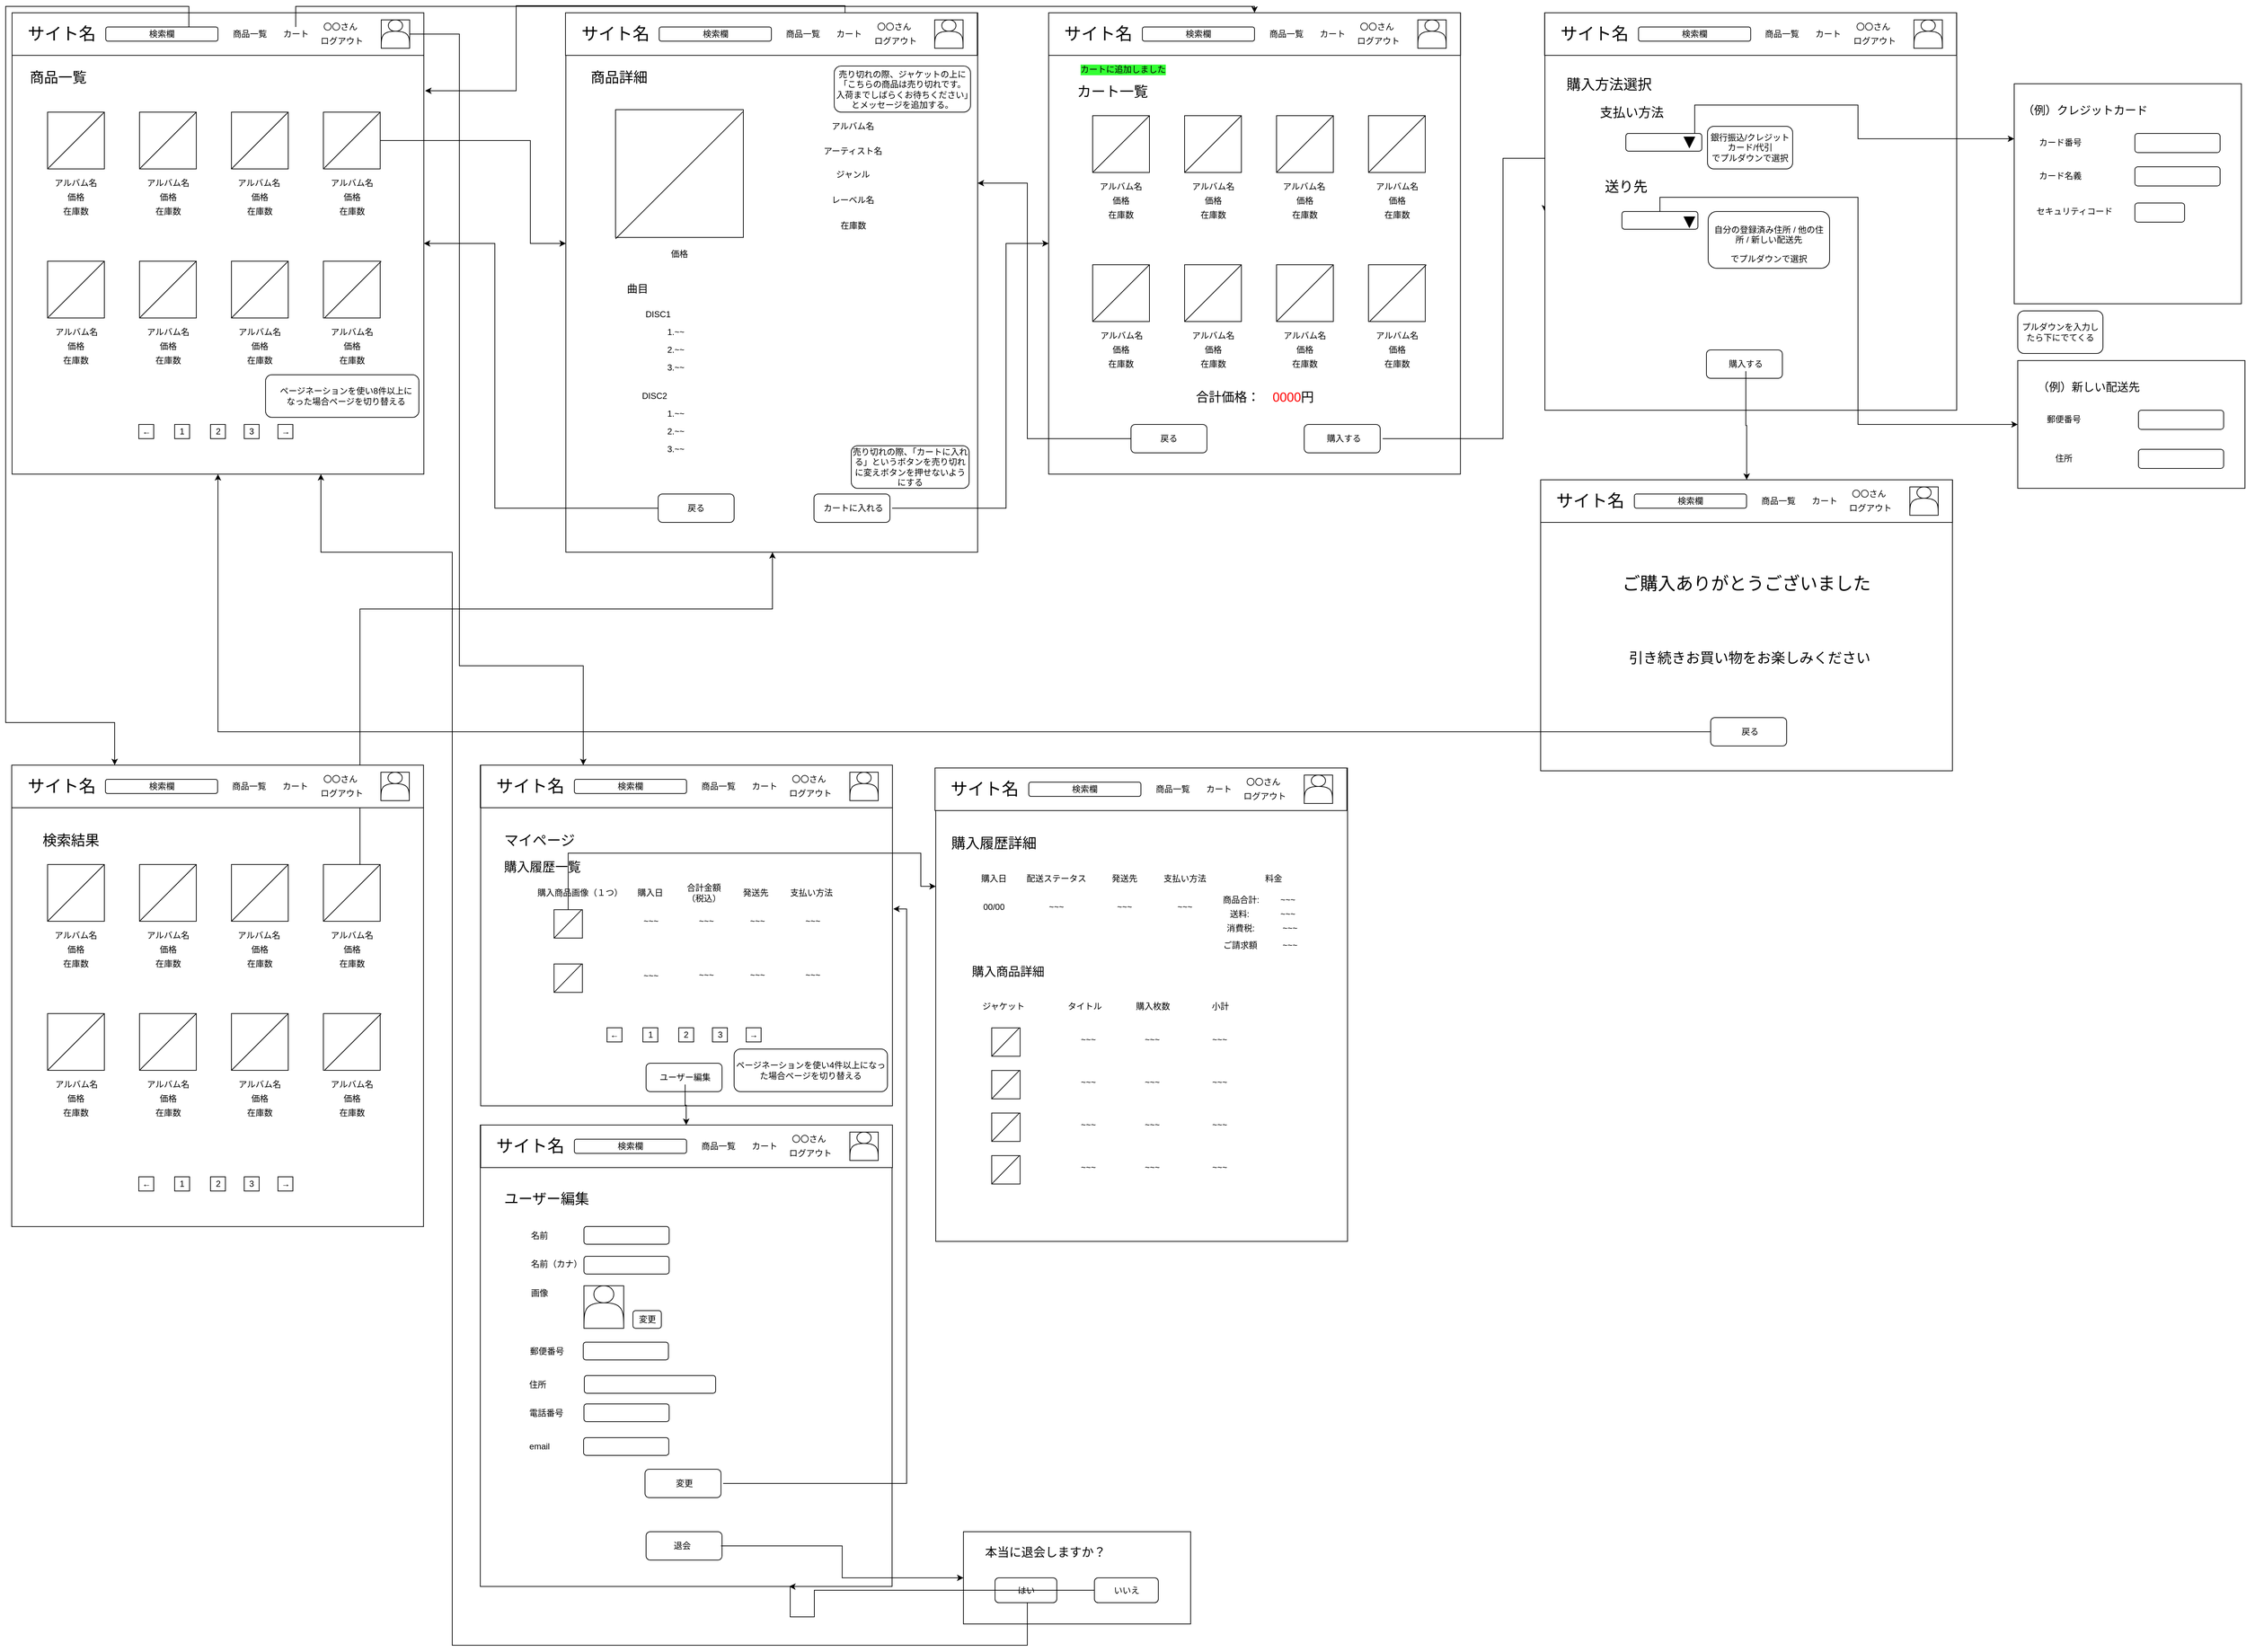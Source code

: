 <mxfile version="10.8.4" type="github"><diagram id="27jpfxd1p0nMtDuuToqC" name="shop_user"><mxGraphModel dx="4590" dy="2960" grid="1" gridSize="10" guides="1" tooltips="1" connect="1" arrows="1" fold="1" page="1" pageScale="1" pageWidth="3300" pageHeight="2339" math="0" shadow="0"><root><mxCell id="0"/><mxCell id="1" parent="0"/><mxCell id="nbRsAc8dMnzNnwtoOe1l-177" value="" style="rounded=0;whiteSpace=wrap;html=1;" parent="1" vertex="1"><mxGeometry x="2173" y="678" width="580" height="410" as="geometry"/></mxCell><mxCell id="ihCAdAtYytXZP0cUQ89L-1" value="" style="rounded=0;whiteSpace=wrap;html=1;" parent="1" vertex="1"><mxGeometry x="20" y="20" width="580" height="650" as="geometry"/></mxCell><mxCell id="ihCAdAtYytXZP0cUQ89L-11" value="" style="rounded=0;whiteSpace=wrap;html=1;" parent="1" vertex="1"><mxGeometry x="20" y="20" width="580" height="60" as="geometry"/></mxCell><mxCell id="ihCAdAtYytXZP0cUQ89L-12" value="&lt;span style=&quot;font-size: 24px&quot;&gt;サイト名&lt;/span&gt;" style="text;html=1;strokeColor=none;fillColor=none;align=center;verticalAlign=middle;whiteSpace=wrap;rounded=0;" parent="1" vertex="1"><mxGeometry x="40" y="40" width="100" height="20" as="geometry"/></mxCell><mxCell id="ihCAdAtYytXZP0cUQ89L-13" value="" style="rounded=0;whiteSpace=wrap;html=1;" parent="1" vertex="1"><mxGeometry x="540" y="30" width="40" height="40" as="geometry"/></mxCell><mxCell id="ihCAdAtYytXZP0cUQ89L-19" value="商品一覧" style="text;html=1;strokeColor=none;fillColor=none;align=center;verticalAlign=middle;whiteSpace=wrap;rounded=0;" parent="1" vertex="1"><mxGeometry x="309.5" y="40" width="90" height="20" as="geometry"/></mxCell><mxCell id="nbRsAc8dMnzNnwtoOe1l-311" style="edgeStyle=orthogonalEdgeStyle;rounded=0;orthogonalLoop=1;jettySize=auto;html=1;entryX=0.25;entryY=0;entryDx=0;entryDy=0;exitX=0.75;exitY=0;exitDx=0;exitDy=0;" parent="1" source="ihCAdAtYytXZP0cUQ89L-20" target="nbRsAc8dMnzNnwtoOe1l-249" edge="1"><mxGeometry relative="1" as="geometry"><Array as="points"><mxPoint x="269" y="40"/><mxPoint x="269" y="11"/><mxPoint x="11" y="11"/><mxPoint x="11" y="1020"/><mxPoint x="164" y="1020"/></Array></mxGeometry></mxCell><mxCell id="ihCAdAtYytXZP0cUQ89L-20" value="検索欄" style="rounded=1;whiteSpace=wrap;html=1;" parent="1" vertex="1"><mxGeometry x="152" y="40" width="158" height="20" as="geometry"/></mxCell><mxCell id="nbRsAc8dMnzNnwtoOe1l-331" style="edgeStyle=orthogonalEdgeStyle;rounded=0;orthogonalLoop=1;jettySize=auto;html=1;entryX=0.25;entryY=0;entryDx=0;entryDy=0;" parent="1" source="ihCAdAtYytXZP0cUQ89L-21" target="nbRsAc8dMnzNnwtoOe1l-322" edge="1"><mxGeometry relative="1" as="geometry"><Array as="points"><mxPoint x="650" y="50"/><mxPoint x="650" y="940"/><mxPoint x="824" y="940"/></Array></mxGeometry></mxCell><mxCell id="ihCAdAtYytXZP0cUQ89L-21" value="" style="shape=actor;whiteSpace=wrap;html=1;" parent="1" vertex="1"><mxGeometry x="540" y="30" width="40" height="40" as="geometry"/></mxCell><mxCell id="u-_qjAHwWq-JX112nHaW-1" style="edgeStyle=orthogonalEdgeStyle;rounded=0;orthogonalLoop=1;jettySize=auto;html=1;entryX=0.5;entryY=0;entryDx=0;entryDy=0;" edge="1" parent="1" source="ihCAdAtYytXZP0cUQ89L-23" target="WqyJVuIm7sF5jpkHhiSq-10"><mxGeometry relative="1" as="geometry"><Array as="points"><mxPoint x="420" y="11"/><mxPoint x="1770" y="11"/></Array></mxGeometry></mxCell><mxCell id="ihCAdAtYytXZP0cUQ89L-23" value="カート" style="text;html=1;strokeColor=none;fillColor=none;align=center;verticalAlign=middle;whiteSpace=wrap;rounded=0;" parent="1" vertex="1"><mxGeometry x="399.5" y="40" width="40" height="20" as="geometry"/></mxCell><mxCell id="ihCAdAtYytXZP0cUQ89L-25" value="&lt;font style=&quot;font-size: 20px&quot;&gt;商品一覧&lt;/font&gt;" style="text;html=1;strokeColor=none;fillColor=none;align=center;verticalAlign=middle;whiteSpace=wrap;rounded=0;fontSize=20;" parent="1" vertex="1"><mxGeometry x="40" y="100" width="90" height="20" as="geometry"/></mxCell><mxCell id="nbRsAc8dMnzNnwtoOe1l-5" value="" style="whiteSpace=wrap;html=1;aspect=fixed;" parent="1" vertex="1"><mxGeometry x="70" y="160" width="80" height="80" as="geometry"/></mxCell><mxCell id="nbRsAc8dMnzNnwtoOe1l-6" value="" style="whiteSpace=wrap;html=1;aspect=fixed;" parent="1" vertex="1"><mxGeometry x="199.5" y="160" width="80" height="80" as="geometry"/></mxCell><mxCell id="nbRsAc8dMnzNnwtoOe1l-7" value="" style="whiteSpace=wrap;html=1;aspect=fixed;" parent="1" vertex="1"><mxGeometry x="329" y="160" width="80" height="80" as="geometry"/></mxCell><mxCell id="nbRsAc8dMnzNnwtoOe1l-173" style="edgeStyle=orthogonalEdgeStyle;rounded=0;orthogonalLoop=1;jettySize=auto;html=1;" parent="1" source="nbRsAc8dMnzNnwtoOe1l-8" target="nbRsAc8dMnzNnwtoOe1l-62" edge="1"><mxGeometry relative="1" as="geometry"><Array as="points"><mxPoint x="750" y="200"/><mxPoint x="750" y="345"/></Array></mxGeometry></mxCell><mxCell id="nbRsAc8dMnzNnwtoOe1l-8" value="" style="whiteSpace=wrap;html=1;aspect=fixed;" parent="1" vertex="1"><mxGeometry x="458.5" y="160" width="80" height="80" as="geometry"/></mxCell><mxCell id="nbRsAc8dMnzNnwtoOe1l-10" value="" style="whiteSpace=wrap;html=1;aspect=fixed;" parent="1" vertex="1"><mxGeometry x="70" y="370" width="80" height="80" as="geometry"/></mxCell><mxCell id="nbRsAc8dMnzNnwtoOe1l-11" value="" style="whiteSpace=wrap;html=1;aspect=fixed;" parent="1" vertex="1"><mxGeometry x="199.5" y="370" width="80" height="80" as="geometry"/></mxCell><mxCell id="nbRsAc8dMnzNnwtoOe1l-12" value="" style="whiteSpace=wrap;html=1;aspect=fixed;" parent="1" vertex="1"><mxGeometry x="329" y="370" width="80" height="80" as="geometry"/></mxCell><mxCell id="nbRsAc8dMnzNnwtoOe1l-13" value="" style="whiteSpace=wrap;html=1;aspect=fixed;" parent="1" vertex="1"><mxGeometry x="458.5" y="370" width="80" height="80" as="geometry"/></mxCell><mxCell id="nbRsAc8dMnzNnwtoOe1l-14" value="アルバム名" style="text;html=1;strokeColor=none;fillColor=none;align=center;verticalAlign=middle;whiteSpace=wrap;rounded=0;" parent="1" vertex="1"><mxGeometry x="75" y="250" width="70" height="20" as="geometry"/></mxCell><mxCell id="nbRsAc8dMnzNnwtoOe1l-15" value="価格" style="text;html=1;strokeColor=none;fillColor=none;align=center;verticalAlign=middle;whiteSpace=wrap;rounded=0;" parent="1" vertex="1"><mxGeometry x="90" y="270" width="40" height="20" as="geometry"/></mxCell><mxCell id="nbRsAc8dMnzNnwtoOe1l-16" value="在庫数" style="text;html=1;strokeColor=none;fillColor=none;align=center;verticalAlign=middle;whiteSpace=wrap;rounded=0;" parent="1" vertex="1"><mxGeometry x="90" y="290" width="40" height="20" as="geometry"/></mxCell><mxCell id="nbRsAc8dMnzNnwtoOe1l-18" value="価格" style="text;html=1;strokeColor=none;fillColor=none;align=center;verticalAlign=middle;whiteSpace=wrap;rounded=0;" parent="1" vertex="1"><mxGeometry x="219.5" y="270" width="40" height="20" as="geometry"/></mxCell><mxCell id="nbRsAc8dMnzNnwtoOe1l-19" value="在庫数" style="text;html=1;strokeColor=none;fillColor=none;align=center;verticalAlign=middle;whiteSpace=wrap;rounded=0;" parent="1" vertex="1"><mxGeometry x="219.5" y="290" width="40" height="20" as="geometry"/></mxCell><mxCell id="nbRsAc8dMnzNnwtoOe1l-27" value="価格" style="text;html=1;strokeColor=none;fillColor=none;align=center;verticalAlign=middle;whiteSpace=wrap;rounded=0;" parent="1" vertex="1"><mxGeometry x="349" y="270" width="40" height="20" as="geometry"/></mxCell><mxCell id="nbRsAc8dMnzNnwtoOe1l-28" value="在庫数" style="text;html=1;strokeColor=none;fillColor=none;align=center;verticalAlign=middle;whiteSpace=wrap;rounded=0;" parent="1" vertex="1"><mxGeometry x="349" y="290" width="40" height="20" as="geometry"/></mxCell><mxCell id="nbRsAc8dMnzNnwtoOe1l-30" value="価格" style="text;html=1;strokeColor=none;fillColor=none;align=center;verticalAlign=middle;whiteSpace=wrap;rounded=0;" parent="1" vertex="1"><mxGeometry x="478.5" y="270" width="40" height="20" as="geometry"/></mxCell><mxCell id="nbRsAc8dMnzNnwtoOe1l-31" value="在庫数" style="text;html=1;strokeColor=none;fillColor=none;align=center;verticalAlign=middle;whiteSpace=wrap;rounded=0;" parent="1" vertex="1"><mxGeometry x="478.5" y="290" width="40" height="20" as="geometry"/></mxCell><mxCell id="nbRsAc8dMnzNnwtoOe1l-33" value="価格" style="text;html=1;strokeColor=none;fillColor=none;align=center;verticalAlign=middle;whiteSpace=wrap;rounded=0;" parent="1" vertex="1"><mxGeometry x="90" y="480" width="40" height="20" as="geometry"/></mxCell><mxCell id="nbRsAc8dMnzNnwtoOe1l-34" value="在庫数" style="text;html=1;strokeColor=none;fillColor=none;align=center;verticalAlign=middle;whiteSpace=wrap;rounded=0;" parent="1" vertex="1"><mxGeometry x="90" y="500" width="40" height="20" as="geometry"/></mxCell><mxCell id="nbRsAc8dMnzNnwtoOe1l-36" value="価格" style="text;html=1;strokeColor=none;fillColor=none;align=center;verticalAlign=middle;whiteSpace=wrap;rounded=0;" parent="1" vertex="1"><mxGeometry x="219.5" y="480" width="40" height="20" as="geometry"/></mxCell><mxCell id="nbRsAc8dMnzNnwtoOe1l-37" value="在庫数" style="text;html=1;strokeColor=none;fillColor=none;align=center;verticalAlign=middle;whiteSpace=wrap;rounded=0;" parent="1" vertex="1"><mxGeometry x="219.5" y="500" width="40" height="20" as="geometry"/></mxCell><mxCell id="nbRsAc8dMnzNnwtoOe1l-39" value="価格" style="text;html=1;strokeColor=none;fillColor=none;align=center;verticalAlign=middle;whiteSpace=wrap;rounded=0;" parent="1" vertex="1"><mxGeometry x="349" y="480" width="40" height="20" as="geometry"/></mxCell><mxCell id="nbRsAc8dMnzNnwtoOe1l-40" value="在庫数" style="text;html=1;strokeColor=none;fillColor=none;align=center;verticalAlign=middle;whiteSpace=wrap;rounded=0;" parent="1" vertex="1"><mxGeometry x="349" y="500" width="40" height="20" as="geometry"/></mxCell><mxCell id="nbRsAc8dMnzNnwtoOe1l-42" value="価格" style="text;html=1;strokeColor=none;fillColor=none;align=center;verticalAlign=middle;whiteSpace=wrap;rounded=0;" parent="1" vertex="1"><mxGeometry x="478.5" y="480" width="40" height="20" as="geometry"/></mxCell><mxCell id="nbRsAc8dMnzNnwtoOe1l-43" value="在庫数" style="text;html=1;strokeColor=none;fillColor=none;align=center;verticalAlign=middle;whiteSpace=wrap;rounded=0;" parent="1" vertex="1"><mxGeometry x="478.5" y="500" width="40" height="20" as="geometry"/></mxCell><mxCell id="nbRsAc8dMnzNnwtoOe1l-44" value="" style="endArrow=none;html=1;entryX=1;entryY=0;entryDx=0;entryDy=0;entryPerimeter=0;" parent="1" target="nbRsAc8dMnzNnwtoOe1l-10" edge="1"><mxGeometry width="50" height="50" relative="1" as="geometry"><mxPoint x="70" y="450" as="sourcePoint"/><mxPoint x="120" y="400" as="targetPoint"/></mxGeometry></mxCell><mxCell id="nbRsAc8dMnzNnwtoOe1l-45" value="" style="endArrow=none;html=1;entryX=1;entryY=0;entryDx=0;entryDy=0;entryPerimeter=0;" parent="1" edge="1"><mxGeometry width="50" height="50" relative="1" as="geometry"><mxPoint x="70" y="240" as="sourcePoint"/><mxPoint x="150" y="160" as="targetPoint"/></mxGeometry></mxCell><mxCell id="nbRsAc8dMnzNnwtoOe1l-46" value="" style="endArrow=none;html=1;entryX=1;entryY=0;entryDx=0;entryDy=0;entryPerimeter=0;" parent="1" edge="1"><mxGeometry width="50" height="50" relative="1" as="geometry"><mxPoint x="458.5" y="240" as="sourcePoint"/><mxPoint x="538.5" y="160" as="targetPoint"/></mxGeometry></mxCell><mxCell id="nbRsAc8dMnzNnwtoOe1l-47" value="" style="endArrow=none;html=1;entryX=1;entryY=0;entryDx=0;entryDy=0;entryPerimeter=0;" parent="1" edge="1"><mxGeometry width="50" height="50" relative="1" as="geometry"><mxPoint x="329" y="450" as="sourcePoint"/><mxPoint x="409" y="370" as="targetPoint"/></mxGeometry></mxCell><mxCell id="nbRsAc8dMnzNnwtoOe1l-49" value="" style="endArrow=none;html=1;entryX=1;entryY=0;entryDx=0;entryDy=0;entryPerimeter=0;" parent="1" edge="1"><mxGeometry width="50" height="50" relative="1" as="geometry"><mxPoint x="460" y="450" as="sourcePoint"/><mxPoint x="540" y="370" as="targetPoint"/></mxGeometry></mxCell><mxCell id="nbRsAc8dMnzNnwtoOe1l-50" value="" style="endArrow=none;html=1;entryX=1;entryY=0;entryDx=0;entryDy=0;entryPerimeter=0;" parent="1" edge="1"><mxGeometry width="50" height="50" relative="1" as="geometry"><mxPoint x="329" y="240" as="sourcePoint"/><mxPoint x="409" y="160" as="targetPoint"/></mxGeometry></mxCell><mxCell id="nbRsAc8dMnzNnwtoOe1l-51" value="" style="endArrow=none;html=1;entryX=1;entryY=0;entryDx=0;entryDy=0;entryPerimeter=0;" parent="1" edge="1"><mxGeometry width="50" height="50" relative="1" as="geometry"><mxPoint x="199.5" y="450" as="sourcePoint"/><mxPoint x="279.5" y="370" as="targetPoint"/></mxGeometry></mxCell><mxCell id="nbRsAc8dMnzNnwtoOe1l-52" value="" style="endArrow=none;html=1;entryX=1;entryY=0;entryDx=0;entryDy=0;entryPerimeter=0;" parent="1" edge="1"><mxGeometry width="50" height="50" relative="1" as="geometry"><mxPoint x="199.5" y="240" as="sourcePoint"/><mxPoint x="279.5" y="160" as="targetPoint"/></mxGeometry></mxCell><mxCell id="nbRsAc8dMnzNnwtoOe1l-53" value="←" style="rounded=0;whiteSpace=wrap;html=1;" parent="1" vertex="1"><mxGeometry x="198.5" y="600" width="21" height="20" as="geometry"/></mxCell><mxCell id="nbRsAc8dMnzNnwtoOe1l-54" value="1" style="rounded=0;whiteSpace=wrap;html=1;" parent="1" vertex="1"><mxGeometry x="249" y="600" width="21" height="20" as="geometry"/></mxCell><mxCell id="nbRsAc8dMnzNnwtoOe1l-55" value="2" style="rounded=0;whiteSpace=wrap;html=1;" parent="1" vertex="1"><mxGeometry x="299.5" y="600" width="21" height="20" as="geometry"/></mxCell><mxCell id="nbRsAc8dMnzNnwtoOe1l-57" value="3" style="rounded=0;whiteSpace=wrap;html=1;" parent="1" vertex="1"><mxGeometry x="347" y="600" width="21" height="20" as="geometry"/></mxCell><mxCell id="nbRsAc8dMnzNnwtoOe1l-58" value="→" style="rounded=0;whiteSpace=wrap;html=1;" parent="1" vertex="1"><mxGeometry x="394.5" y="600" width="21" height="20" as="geometry"/></mxCell><mxCell id="nbRsAc8dMnzNnwtoOe1l-62" value="" style="rounded=0;whiteSpace=wrap;html=1;" parent="1" vertex="1"><mxGeometry x="800" y="20" width="580" height="760" as="geometry"/></mxCell><mxCell id="nbRsAc8dMnzNnwtoOe1l-70" value="" style="rounded=0;whiteSpace=wrap;html=1;" parent="1" vertex="1"><mxGeometry x="800.167" y="20" width="580" height="60" as="geometry"/></mxCell><mxCell id="nbRsAc8dMnzNnwtoOe1l-71" value="&lt;span style=&quot;font-size: 24px&quot;&gt;サイト名&lt;/span&gt;" style="text;html=1;strokeColor=none;fillColor=none;align=center;verticalAlign=middle;whiteSpace=wrap;rounded=0;" parent="1" vertex="1"><mxGeometry x="820.167" y="40" width="100" height="20" as="geometry"/></mxCell><mxCell id="nbRsAc8dMnzNnwtoOe1l-332" style="edgeStyle=orthogonalEdgeStyle;rounded=0;orthogonalLoop=1;jettySize=auto;html=1;entryX=1.003;entryY=0.169;entryDx=0;entryDy=0;entryPerimeter=0;" parent="1" source="nbRsAc8dMnzNnwtoOe1l-72" target="ihCAdAtYytXZP0cUQ89L-1" edge="1"><mxGeometry relative="1" as="geometry"><Array as="points"><mxPoint x="1194" y="10"/><mxPoint x="730" y="10"/><mxPoint x="730" y="130"/></Array></mxGeometry></mxCell><mxCell id="nbRsAc8dMnzNnwtoOe1l-72" value="商品一覧" style="text;html=1;strokeColor=none;fillColor=none;align=center;verticalAlign=middle;whiteSpace=wrap;rounded=0;" parent="1" vertex="1"><mxGeometry x="1148.167" y="40" width="90" height="20" as="geometry"/></mxCell><mxCell id="nbRsAc8dMnzNnwtoOe1l-73" value="検索欄" style="rounded=1;whiteSpace=wrap;html=1;" parent="1" vertex="1"><mxGeometry x="970.167" y="40" width="158" height="20" as="geometry"/></mxCell><mxCell id="nbRsAc8dMnzNnwtoOe1l-75" value="カート" style="text;html=1;strokeColor=none;fillColor=none;align=center;verticalAlign=middle;whiteSpace=wrap;rounded=0;" parent="1" vertex="1"><mxGeometry x="1245.167" y="40" width="40" height="20" as="geometry"/></mxCell><mxCell id="nbRsAc8dMnzNnwtoOe1l-76" value="&lt;font style=&quot;font-size: 20px&quot;&gt;商品詳細&lt;/font&gt;" style="text;html=1;strokeColor=none;fillColor=none;align=center;verticalAlign=middle;whiteSpace=wrap;rounded=0;fontSize=20;" parent="1" vertex="1"><mxGeometry x="830" y="100" width="90" height="20" as="geometry"/></mxCell><mxCell id="nbRsAc8dMnzNnwtoOe1l-77" value="" style="whiteSpace=wrap;html=1;aspect=fixed;" parent="1" vertex="1"><mxGeometry x="870" y="156.5" width="180" height="180" as="geometry"/></mxCell><mxCell id="nbRsAc8dMnzNnwtoOe1l-78" value="" style="endArrow=none;html=1;entryX=0.996;entryY=0.017;entryDx=0;entryDy=0;entryPerimeter=0;" parent="1" target="nbRsAc8dMnzNnwtoOe1l-77" edge="1"><mxGeometry width="50" height="50" relative="1" as="geometry"><mxPoint x="870" y="338.5" as="sourcePoint"/><mxPoint x="970" y="276.5" as="targetPoint"/></mxGeometry></mxCell><mxCell id="nbRsAc8dMnzNnwtoOe1l-81" value="アルバム名" style="text;html=1;strokeColor=none;fillColor=none;align=center;verticalAlign=middle;whiteSpace=wrap;rounded=0;" parent="1" vertex="1"><mxGeometry x="1166" y="170" width="77" height="20" as="geometry"/></mxCell><mxCell id="nbRsAc8dMnzNnwtoOe1l-82" value="アーティスト名" style="text;html=1;strokeColor=none;fillColor=none;align=center;verticalAlign=middle;whiteSpace=wrap;rounded=0;" parent="1" vertex="1"><mxGeometry x="1153" y="205" width="103" height="20" as="geometry"/></mxCell><mxCell id="nbRsAc8dMnzNnwtoOe1l-83" value="価格" style="text;html=1;strokeColor=none;fillColor=none;align=center;verticalAlign=middle;whiteSpace=wrap;rounded=0;" parent="1" vertex="1"><mxGeometry x="910" y="340" width="100" height="40" as="geometry"/></mxCell><mxCell id="nbRsAc8dMnzNnwtoOe1l-84" value="ジャンル" style="text;html=1;strokeColor=none;fillColor=none;align=center;verticalAlign=middle;whiteSpace=wrap;rounded=0;" parent="1" vertex="1"><mxGeometry x="1178" y="237.5" width="53" height="20" as="geometry"/></mxCell><mxCell id="nbRsAc8dMnzNnwtoOe1l-85" value="レーベル名" style="text;html=1;strokeColor=none;fillColor=none;align=center;verticalAlign=middle;whiteSpace=wrap;rounded=0;" parent="1" vertex="1"><mxGeometry x="1163" y="274" width="83" height="20" as="geometry"/></mxCell><mxCell id="nbRsAc8dMnzNnwtoOe1l-86" value="&lt;font style=&quot;font-size: 15px&quot;&gt;曲目&lt;/font&gt;" style="text;html=1;strokeColor=none;fillColor=none;align=center;verticalAlign=middle;whiteSpace=wrap;rounded=0;" parent="1" vertex="1"><mxGeometry x="880.5" y="397.5" width="40" height="20" as="geometry"/></mxCell><mxCell id="nbRsAc8dMnzNnwtoOe1l-87" value="在庫数" style="text;html=1;strokeColor=none;fillColor=none;align=center;verticalAlign=middle;whiteSpace=wrap;rounded=0;" parent="1" vertex="1"><mxGeometry x="1184.5" y="310" width="40" height="20" as="geometry"/></mxCell><mxCell id="nbRsAc8dMnzNnwtoOe1l-89" value="アルバム名" style="text;html=1;strokeColor=none;fillColor=none;align=center;verticalAlign=middle;whiteSpace=wrap;rounded=0;" parent="1" vertex="1"><mxGeometry x="204.5" y="250" width="70" height="20" as="geometry"/></mxCell><mxCell id="nbRsAc8dMnzNnwtoOe1l-92" value="アルバム名" style="text;html=1;strokeColor=none;fillColor=none;align=center;verticalAlign=middle;whiteSpace=wrap;rounded=0;" parent="1" vertex="1"><mxGeometry x="333" y="250" width="70" height="20" as="geometry"/></mxCell><mxCell id="nbRsAc8dMnzNnwtoOe1l-93" value="アルバム名" style="text;html=1;strokeColor=none;fillColor=none;align=center;verticalAlign=middle;whiteSpace=wrap;rounded=0;" parent="1" vertex="1"><mxGeometry x="463.5" y="250" width="70" height="20" as="geometry"/></mxCell><mxCell id="nbRsAc8dMnzNnwtoOe1l-94" value="アルバム名" style="text;html=1;strokeColor=none;fillColor=none;align=center;verticalAlign=middle;whiteSpace=wrap;rounded=0;" parent="1" vertex="1"><mxGeometry x="463.5" y="460" width="70" height="20" as="geometry"/></mxCell><mxCell id="nbRsAc8dMnzNnwtoOe1l-95" value="アルバム名" style="text;html=1;strokeColor=none;fillColor=none;align=center;verticalAlign=middle;whiteSpace=wrap;rounded=0;" parent="1" vertex="1"><mxGeometry x="334" y="460" width="70" height="20" as="geometry"/></mxCell><mxCell id="nbRsAc8dMnzNnwtoOe1l-96" value="アルバム名" style="text;html=1;strokeColor=none;fillColor=none;align=center;verticalAlign=middle;whiteSpace=wrap;rounded=0;" parent="1" vertex="1"><mxGeometry x="204.5" y="460" width="70" height="20" as="geometry"/></mxCell><mxCell id="nbRsAc8dMnzNnwtoOe1l-97" value="アルバム名" style="text;html=1;strokeColor=none;fillColor=none;align=center;verticalAlign=middle;whiteSpace=wrap;rounded=0;" parent="1" vertex="1"><mxGeometry x="76" y="460" width="70" height="20" as="geometry"/></mxCell><mxCell id="nbRsAc8dMnzNnwtoOe1l-107" value="1.~~" style="text;html=1;strokeColor=none;fillColor=none;align=center;verticalAlign=middle;whiteSpace=wrap;rounded=0;" parent="1" vertex="1"><mxGeometry x="934.5" y="460" width="40" height="20" as="geometry"/></mxCell><mxCell id="nbRsAc8dMnzNnwtoOe1l-108" value="2.~~&lt;br&gt;" style="text;html=1;strokeColor=none;fillColor=none;align=center;verticalAlign=middle;whiteSpace=wrap;rounded=0;" parent="1" vertex="1"><mxGeometry x="934.5" y="485" width="40" height="20" as="geometry"/></mxCell><mxCell id="nbRsAc8dMnzNnwtoOe1l-109" value="3.~~&lt;br&gt;" style="text;html=1;strokeColor=none;fillColor=none;align=center;verticalAlign=middle;whiteSpace=wrap;rounded=0;" parent="1" vertex="1"><mxGeometry x="934.5" y="510" width="40" height="20" as="geometry"/></mxCell><mxCell id="nbRsAc8dMnzNnwtoOe1l-111" value="" style="rounded=1;whiteSpace=wrap;html=1;" parent="1" vertex="1"><mxGeometry x="1149.5" y="698" width="107" height="40" as="geometry"/></mxCell><mxCell id="nbRsAc8dMnzNnwtoOe1l-171" style="edgeStyle=orthogonalEdgeStyle;rounded=0;orthogonalLoop=1;jettySize=auto;html=1;" parent="1" source="nbRsAc8dMnzNnwtoOe1l-104" target="nbRsAc8dMnzNnwtoOe1l-116" edge="1"><mxGeometry relative="1" as="geometry"><Array as="points"><mxPoint x="1420" y="718"/><mxPoint x="1420" y="345"/></Array></mxGeometry></mxCell><mxCell id="nbRsAc8dMnzNnwtoOe1l-104" value="カートに入れる" style="text;html=1;strokeColor=none;fillColor=none;align=center;verticalAlign=middle;whiteSpace=wrap;rounded=0;" parent="1" vertex="1"><mxGeometry x="1149.5" y="708" width="110" height="20" as="geometry"/></mxCell><mxCell id="nbRsAc8dMnzNnwtoOe1l-113" value="" style="rounded=0;whiteSpace=wrap;html=1;" parent="1" vertex="1"><mxGeometry x="1320" y="30" width="40" height="40" as="geometry"/></mxCell><mxCell id="nbRsAc8dMnzNnwtoOe1l-74" value="" style="shape=actor;whiteSpace=wrap;html=1;" parent="1" vertex="1"><mxGeometry x="1320.167" y="30" width="40" height="40" as="geometry"/></mxCell><mxCell id="nbRsAc8dMnzNnwtoOe1l-172" style="edgeStyle=orthogonalEdgeStyle;rounded=0;orthogonalLoop=1;jettySize=auto;html=1;" parent="1" source="nbRsAc8dMnzNnwtoOe1l-114" target="ihCAdAtYytXZP0cUQ89L-1" edge="1"><mxGeometry relative="1" as="geometry"><Array as="points"><mxPoint x="700" y="718"/><mxPoint x="700" y="345"/></Array></mxGeometry></mxCell><mxCell id="nbRsAc8dMnzNnwtoOe1l-114" value="戻る" style="rounded=1;whiteSpace=wrap;html=1;" parent="1" vertex="1"><mxGeometry x="930" y="698" width="107" height="40" as="geometry"/></mxCell><mxCell id="nbRsAc8dMnzNnwtoOe1l-116" value="" style="rounded=0;whiteSpace=wrap;html=1;" parent="1" vertex="1"><mxGeometry x="1480" y="20" width="580" height="650" as="geometry"/></mxCell><mxCell id="nbRsAc8dMnzNnwtoOe1l-117" value="" style="rounded=0;whiteSpace=wrap;html=1;" parent="1" vertex="1"><mxGeometry x="1480.167" y="20" width="580" height="60" as="geometry"/></mxCell><mxCell id="nbRsAc8dMnzNnwtoOe1l-118" value="&lt;span style=&quot;font-size: 24px&quot;&gt;サイト名&lt;/span&gt;" style="text;html=1;strokeColor=none;fillColor=none;align=center;verticalAlign=middle;whiteSpace=wrap;rounded=0;" parent="1" vertex="1"><mxGeometry x="1500.167" y="40" width="100" height="20" as="geometry"/></mxCell><mxCell id="nbRsAc8dMnzNnwtoOe1l-119" value="商品一覧" style="text;html=1;strokeColor=none;fillColor=none;align=center;verticalAlign=middle;whiteSpace=wrap;rounded=0;" parent="1" vertex="1"><mxGeometry x="1828.167" y="40" width="90" height="20" as="geometry"/></mxCell><mxCell id="nbRsAc8dMnzNnwtoOe1l-120" value="検索欄" style="rounded=1;whiteSpace=wrap;html=1;" parent="1" vertex="1"><mxGeometry x="1650.167" y="40" width="158" height="20" as="geometry"/></mxCell><mxCell id="nbRsAc8dMnzNnwtoOe1l-121" value="カート" style="text;html=1;strokeColor=none;fillColor=none;align=center;verticalAlign=middle;whiteSpace=wrap;rounded=0;" parent="1" vertex="1"><mxGeometry x="1925.167" y="40" width="40" height="20" as="geometry"/></mxCell><mxCell id="nbRsAc8dMnzNnwtoOe1l-122" value="" style="rounded=0;whiteSpace=wrap;html=1;" parent="1" vertex="1"><mxGeometry x="2000" y="30" width="40" height="40" as="geometry"/></mxCell><mxCell id="nbRsAc8dMnzNnwtoOe1l-123" value="" style="shape=actor;whiteSpace=wrap;html=1;" parent="1" vertex="1"><mxGeometry x="2000.167" y="30" width="40" height="40" as="geometry"/></mxCell><mxCell id="nbRsAc8dMnzNnwtoOe1l-125" value="&lt;font style=&quot;font-size: 20px&quot;&gt;カート一覧&lt;/font&gt;" style="text;html=1;strokeColor=none;fillColor=none;align=center;verticalAlign=middle;whiteSpace=wrap;rounded=0;fontSize=20;" parent="1" vertex="1"><mxGeometry x="1510" y="120" width="120" height="20" as="geometry"/></mxCell><mxCell id="nbRsAc8dMnzNnwtoOe1l-126" value="" style="whiteSpace=wrap;html=1;aspect=fixed;" parent="1" vertex="1"><mxGeometry x="1542" y="165" width="80" height="80" as="geometry"/></mxCell><mxCell id="nbRsAc8dMnzNnwtoOe1l-127" value="" style="whiteSpace=wrap;html=1;aspect=fixed;" parent="1" vertex="1"><mxGeometry x="1671.5" y="165" width="80" height="80" as="geometry"/></mxCell><mxCell id="nbRsAc8dMnzNnwtoOe1l-128" value="" style="whiteSpace=wrap;html=1;aspect=fixed;" parent="1" vertex="1"><mxGeometry x="1801" y="165" width="80" height="80" as="geometry"/></mxCell><mxCell id="nbRsAc8dMnzNnwtoOe1l-129" value="" style="whiteSpace=wrap;html=1;aspect=fixed;" parent="1" vertex="1"><mxGeometry x="1930.5" y="165" width="80" height="80" as="geometry"/></mxCell><mxCell id="nbRsAc8dMnzNnwtoOe1l-130" value="" style="whiteSpace=wrap;html=1;aspect=fixed;" parent="1" vertex="1"><mxGeometry x="1542" y="375" width="80" height="80" as="geometry"/></mxCell><mxCell id="nbRsAc8dMnzNnwtoOe1l-131" value="" style="whiteSpace=wrap;html=1;aspect=fixed;" parent="1" vertex="1"><mxGeometry x="1671.5" y="375" width="80" height="80" as="geometry"/></mxCell><mxCell id="nbRsAc8dMnzNnwtoOe1l-132" value="" style="whiteSpace=wrap;html=1;aspect=fixed;" parent="1" vertex="1"><mxGeometry x="1801" y="375" width="80" height="80" as="geometry"/></mxCell><mxCell id="nbRsAc8dMnzNnwtoOe1l-133" value="" style="whiteSpace=wrap;html=1;aspect=fixed;" parent="1" vertex="1"><mxGeometry x="1930.5" y="375" width="80" height="80" as="geometry"/></mxCell><mxCell id="nbRsAc8dMnzNnwtoOe1l-134" value="アルバム名" style="text;html=1;strokeColor=none;fillColor=none;align=center;verticalAlign=middle;whiteSpace=wrap;rounded=0;" parent="1" vertex="1"><mxGeometry x="1547" y="255" width="70" height="20" as="geometry"/></mxCell><mxCell id="nbRsAc8dMnzNnwtoOe1l-135" value="価格" style="text;html=1;strokeColor=none;fillColor=none;align=center;verticalAlign=middle;whiteSpace=wrap;rounded=0;" parent="1" vertex="1"><mxGeometry x="1562" y="275" width="40" height="20" as="geometry"/></mxCell><mxCell id="nbRsAc8dMnzNnwtoOe1l-136" value="在庫数" style="text;html=1;strokeColor=none;fillColor=none;align=center;verticalAlign=middle;whiteSpace=wrap;rounded=0;" parent="1" vertex="1"><mxGeometry x="1562" y="295" width="40" height="20" as="geometry"/></mxCell><mxCell id="nbRsAc8dMnzNnwtoOe1l-137" value="価格" style="text;html=1;strokeColor=none;fillColor=none;align=center;verticalAlign=middle;whiteSpace=wrap;rounded=0;" parent="1" vertex="1"><mxGeometry x="1691.5" y="275" width="40" height="20" as="geometry"/></mxCell><mxCell id="nbRsAc8dMnzNnwtoOe1l-138" value="在庫数" style="text;html=1;strokeColor=none;fillColor=none;align=center;verticalAlign=middle;whiteSpace=wrap;rounded=0;" parent="1" vertex="1"><mxGeometry x="1691.5" y="295" width="40" height="20" as="geometry"/></mxCell><mxCell id="nbRsAc8dMnzNnwtoOe1l-139" value="価格" style="text;html=1;strokeColor=none;fillColor=none;align=center;verticalAlign=middle;whiteSpace=wrap;rounded=0;" parent="1" vertex="1"><mxGeometry x="1821" y="275" width="40" height="20" as="geometry"/></mxCell><mxCell id="nbRsAc8dMnzNnwtoOe1l-140" value="在庫数" style="text;html=1;strokeColor=none;fillColor=none;align=center;verticalAlign=middle;whiteSpace=wrap;rounded=0;" parent="1" vertex="1"><mxGeometry x="1821" y="295" width="40" height="20" as="geometry"/></mxCell><mxCell id="nbRsAc8dMnzNnwtoOe1l-141" value="価格" style="text;html=1;strokeColor=none;fillColor=none;align=center;verticalAlign=middle;whiteSpace=wrap;rounded=0;" parent="1" vertex="1"><mxGeometry x="1950.5" y="275" width="40" height="20" as="geometry"/></mxCell><mxCell id="nbRsAc8dMnzNnwtoOe1l-142" value="在庫数" style="text;html=1;strokeColor=none;fillColor=none;align=center;verticalAlign=middle;whiteSpace=wrap;rounded=0;" parent="1" vertex="1"><mxGeometry x="1950.5" y="295" width="40" height="20" as="geometry"/></mxCell><mxCell id="nbRsAc8dMnzNnwtoOe1l-143" value="価格" style="text;html=1;strokeColor=none;fillColor=none;align=center;verticalAlign=middle;whiteSpace=wrap;rounded=0;" parent="1" vertex="1"><mxGeometry x="1562" y="485" width="40" height="20" as="geometry"/></mxCell><mxCell id="nbRsAc8dMnzNnwtoOe1l-144" value="在庫数" style="text;html=1;strokeColor=none;fillColor=none;align=center;verticalAlign=middle;whiteSpace=wrap;rounded=0;" parent="1" vertex="1"><mxGeometry x="1562" y="505" width="40" height="20" as="geometry"/></mxCell><mxCell id="nbRsAc8dMnzNnwtoOe1l-145" value="価格" style="text;html=1;strokeColor=none;fillColor=none;align=center;verticalAlign=middle;whiteSpace=wrap;rounded=0;" parent="1" vertex="1"><mxGeometry x="1691.5" y="485" width="40" height="20" as="geometry"/></mxCell><mxCell id="nbRsAc8dMnzNnwtoOe1l-146" value="在庫数" style="text;html=1;strokeColor=none;fillColor=none;align=center;verticalAlign=middle;whiteSpace=wrap;rounded=0;" parent="1" vertex="1"><mxGeometry x="1691.5" y="505" width="40" height="20" as="geometry"/></mxCell><mxCell id="nbRsAc8dMnzNnwtoOe1l-147" value="価格" style="text;html=1;strokeColor=none;fillColor=none;align=center;verticalAlign=middle;whiteSpace=wrap;rounded=0;" parent="1" vertex="1"><mxGeometry x="1821" y="485" width="40" height="20" as="geometry"/></mxCell><mxCell id="nbRsAc8dMnzNnwtoOe1l-148" value="在庫数" style="text;html=1;strokeColor=none;fillColor=none;align=center;verticalAlign=middle;whiteSpace=wrap;rounded=0;" parent="1" vertex="1"><mxGeometry x="1821" y="505" width="40" height="20" as="geometry"/></mxCell><mxCell id="nbRsAc8dMnzNnwtoOe1l-149" value="価格" style="text;html=1;strokeColor=none;fillColor=none;align=center;verticalAlign=middle;whiteSpace=wrap;rounded=0;" parent="1" vertex="1"><mxGeometry x="1950.5" y="485" width="40" height="20" as="geometry"/></mxCell><mxCell id="nbRsAc8dMnzNnwtoOe1l-150" value="在庫数" style="text;html=1;strokeColor=none;fillColor=none;align=center;verticalAlign=middle;whiteSpace=wrap;rounded=0;" parent="1" vertex="1"><mxGeometry x="1950.5" y="505" width="40" height="20" as="geometry"/></mxCell><mxCell id="nbRsAc8dMnzNnwtoOe1l-151" value="" style="endArrow=none;html=1;entryX=1;entryY=0;entryDx=0;entryDy=0;entryPerimeter=0;" parent="1" target="nbRsAc8dMnzNnwtoOe1l-130" edge="1"><mxGeometry width="50" height="50" relative="1" as="geometry"><mxPoint x="1542" y="455" as="sourcePoint"/><mxPoint x="1592" y="405" as="targetPoint"/></mxGeometry></mxCell><mxCell id="nbRsAc8dMnzNnwtoOe1l-152" value="" style="endArrow=none;html=1;entryX=1;entryY=0;entryDx=0;entryDy=0;entryPerimeter=0;" parent="1" edge="1"><mxGeometry width="50" height="50" relative="1" as="geometry"><mxPoint x="1542" y="245" as="sourcePoint"/><mxPoint x="1622" y="165" as="targetPoint"/></mxGeometry></mxCell><mxCell id="nbRsAc8dMnzNnwtoOe1l-153" value="" style="endArrow=none;html=1;entryX=1;entryY=0;entryDx=0;entryDy=0;entryPerimeter=0;" parent="1" edge="1"><mxGeometry width="50" height="50" relative="1" as="geometry"><mxPoint x="1930.5" y="245" as="sourcePoint"/><mxPoint x="2010.5" y="165" as="targetPoint"/></mxGeometry></mxCell><mxCell id="nbRsAc8dMnzNnwtoOe1l-154" value="" style="endArrow=none;html=1;entryX=1;entryY=0;entryDx=0;entryDy=0;entryPerimeter=0;" parent="1" edge="1"><mxGeometry width="50" height="50" relative="1" as="geometry"><mxPoint x="1801" y="455" as="sourcePoint"/><mxPoint x="1881" y="375" as="targetPoint"/></mxGeometry></mxCell><mxCell id="nbRsAc8dMnzNnwtoOe1l-155" value="" style="endArrow=none;html=1;entryX=1;entryY=0;entryDx=0;entryDy=0;entryPerimeter=0;" parent="1" edge="1"><mxGeometry width="50" height="50" relative="1" as="geometry"><mxPoint x="1932" y="455" as="sourcePoint"/><mxPoint x="2012" y="375" as="targetPoint"/></mxGeometry></mxCell><mxCell id="nbRsAc8dMnzNnwtoOe1l-156" value="" style="endArrow=none;html=1;entryX=1;entryY=0;entryDx=0;entryDy=0;entryPerimeter=0;" parent="1" edge="1"><mxGeometry width="50" height="50" relative="1" as="geometry"><mxPoint x="1801" y="245" as="sourcePoint"/><mxPoint x="1881" y="165" as="targetPoint"/></mxGeometry></mxCell><mxCell id="nbRsAc8dMnzNnwtoOe1l-157" value="" style="endArrow=none;html=1;entryX=1;entryY=0;entryDx=0;entryDy=0;entryPerimeter=0;" parent="1" edge="1"><mxGeometry width="50" height="50" relative="1" as="geometry"><mxPoint x="1671.5" y="455" as="sourcePoint"/><mxPoint x="1751.5" y="375" as="targetPoint"/></mxGeometry></mxCell><mxCell id="nbRsAc8dMnzNnwtoOe1l-158" value="" style="endArrow=none;html=1;entryX=1;entryY=0;entryDx=0;entryDy=0;entryPerimeter=0;" parent="1" edge="1"><mxGeometry width="50" height="50" relative="1" as="geometry"><mxPoint x="1671.5" y="245" as="sourcePoint"/><mxPoint x="1751.5" y="165" as="targetPoint"/></mxGeometry></mxCell><mxCell id="nbRsAc8dMnzNnwtoOe1l-159" value="アルバム名" style="text;html=1;strokeColor=none;fillColor=none;align=center;verticalAlign=middle;whiteSpace=wrap;rounded=0;" parent="1" vertex="1"><mxGeometry x="1676.5" y="255" width="70" height="20" as="geometry"/></mxCell><mxCell id="nbRsAc8dMnzNnwtoOe1l-160" value="アルバム名" style="text;html=1;strokeColor=none;fillColor=none;align=center;verticalAlign=middle;whiteSpace=wrap;rounded=0;" parent="1" vertex="1"><mxGeometry x="1805" y="255" width="70" height="20" as="geometry"/></mxCell><mxCell id="nbRsAc8dMnzNnwtoOe1l-161" value="アルバム名" style="text;html=1;strokeColor=none;fillColor=none;align=center;verticalAlign=middle;whiteSpace=wrap;rounded=0;" parent="1" vertex="1"><mxGeometry x="1935.5" y="255" width="70" height="20" as="geometry"/></mxCell><mxCell id="nbRsAc8dMnzNnwtoOe1l-162" value="アルバム名" style="text;html=1;strokeColor=none;fillColor=none;align=center;verticalAlign=middle;whiteSpace=wrap;rounded=0;" parent="1" vertex="1"><mxGeometry x="1935.5" y="465" width="70" height="20" as="geometry"/></mxCell><mxCell id="nbRsAc8dMnzNnwtoOe1l-163" value="アルバム名" style="text;html=1;strokeColor=none;fillColor=none;align=center;verticalAlign=middle;whiteSpace=wrap;rounded=0;" parent="1" vertex="1"><mxGeometry x="1806" y="465" width="70" height="20" as="geometry"/></mxCell><mxCell id="nbRsAc8dMnzNnwtoOe1l-164" value="アルバム名" style="text;html=1;strokeColor=none;fillColor=none;align=center;verticalAlign=middle;whiteSpace=wrap;rounded=0;" parent="1" vertex="1"><mxGeometry x="1676.5" y="465" width="70" height="20" as="geometry"/></mxCell><mxCell id="nbRsAc8dMnzNnwtoOe1l-165" value="アルバム名" style="text;html=1;strokeColor=none;fillColor=none;align=center;verticalAlign=middle;whiteSpace=wrap;rounded=0;" parent="1" vertex="1"><mxGeometry x="1548" y="465" width="70" height="20" as="geometry"/></mxCell><mxCell id="nbRsAc8dMnzNnwtoOe1l-166" value="" style="rounded=1;whiteSpace=wrap;html=1;" parent="1" vertex="1"><mxGeometry x="1840" y="600" width="107" height="40" as="geometry"/></mxCell><mxCell id="nbRsAc8dMnzNnwtoOe1l-226" style="edgeStyle=orthogonalEdgeStyle;rounded=0;orthogonalLoop=1;jettySize=auto;html=1;entryX=0;entryY=0.5;entryDx=0;entryDy=0;" parent="1" source="nbRsAc8dMnzNnwtoOe1l-167" target="nbRsAc8dMnzNnwtoOe1l-213" edge="1"><mxGeometry relative="1" as="geometry"><Array as="points"><mxPoint x="2120" y="620"/><mxPoint x="2120" y="225"/></Array></mxGeometry></mxCell><mxCell id="nbRsAc8dMnzNnwtoOe1l-167" value="購入する" style="text;html=1;strokeColor=none;fillColor=none;align=center;verticalAlign=middle;whiteSpace=wrap;rounded=0;" parent="1" vertex="1"><mxGeometry x="1840.5" y="610" width="110" height="20" as="geometry"/></mxCell><mxCell id="nbRsAc8dMnzNnwtoOe1l-176" style="edgeStyle=orthogonalEdgeStyle;rounded=0;orthogonalLoop=1;jettySize=auto;html=1;" parent="1" source="nbRsAc8dMnzNnwtoOe1l-168" target="nbRsAc8dMnzNnwtoOe1l-62" edge="1"><mxGeometry relative="1" as="geometry"><Array as="points"><mxPoint x="1450" y="620"/><mxPoint x="1450" y="260"/></Array></mxGeometry></mxCell><mxCell id="nbRsAc8dMnzNnwtoOe1l-168" value="戻る" style="rounded=1;whiteSpace=wrap;html=1;" parent="1" vertex="1"><mxGeometry x="1596" y="600" width="107" height="40" as="geometry"/></mxCell><mxCell id="nbRsAc8dMnzNnwtoOe1l-169" value="カートに追加しました&lt;br&gt;" style="text;html=1;align=center;verticalAlign=middle;whiteSpace=wrap;rounded=0;labelBackgroundColor=#33FF33;" parent="1" vertex="1"><mxGeometry x="1520" y="90" width="130" height="20" as="geometry"/></mxCell><mxCell id="nbRsAc8dMnzNnwtoOe1l-174" value="&lt;font style=&quot;font-size: 18px&quot;&gt;合計価格：　&lt;font color=&quot;#ff0000&quot;&gt;0000&lt;/font&gt;円&lt;/font&gt;" style="text;html=1;strokeColor=none;fillColor=none;align=center;verticalAlign=middle;whiteSpace=wrap;rounded=0;labelBackgroundColor=none;" parent="1" vertex="1"><mxGeometry x="1681" y="553" width="179" height="18" as="geometry"/></mxCell><mxCell id="nbRsAc8dMnzNnwtoOe1l-199" value="" style="rounded=0;whiteSpace=wrap;html=1;" parent="1" vertex="1"><mxGeometry x="2173.167" y="678" width="580" height="60" as="geometry"/></mxCell><mxCell id="nbRsAc8dMnzNnwtoOe1l-200" value="&lt;span style=&quot;font-size: 24px&quot;&gt;サイト名&lt;/span&gt;" style="text;html=1;strokeColor=none;fillColor=none;align=center;verticalAlign=middle;whiteSpace=wrap;rounded=0;" parent="1" vertex="1"><mxGeometry x="2193.167" y="698" width="100" height="20" as="geometry"/></mxCell><mxCell id="nbRsAc8dMnzNnwtoOe1l-201" value="商品一覧" style="text;html=1;strokeColor=none;fillColor=none;align=center;verticalAlign=middle;whiteSpace=wrap;rounded=0;" parent="1" vertex="1"><mxGeometry x="2521.167" y="698" width="90" height="20" as="geometry"/></mxCell><mxCell id="nbRsAc8dMnzNnwtoOe1l-202" value="検索欄" style="rounded=1;whiteSpace=wrap;html=1;" parent="1" vertex="1"><mxGeometry x="2343.167" y="698" width="158" height="20" as="geometry"/></mxCell><mxCell id="nbRsAc8dMnzNnwtoOe1l-203" value="カート" style="text;html=1;strokeColor=none;fillColor=none;align=center;verticalAlign=middle;whiteSpace=wrap;rounded=0;" parent="1" vertex="1"><mxGeometry x="2618.167" y="698" width="40" height="20" as="geometry"/></mxCell><mxCell id="nbRsAc8dMnzNnwtoOe1l-204" value="" style="rounded=0;whiteSpace=wrap;html=1;" parent="1" vertex="1"><mxGeometry x="2693" y="688" width="40" height="40" as="geometry"/></mxCell><mxCell id="nbRsAc8dMnzNnwtoOe1l-205" value="" style="shape=actor;whiteSpace=wrap;html=1;" parent="1" vertex="1"><mxGeometry x="2693.167" y="688" width="40" height="40" as="geometry"/></mxCell><mxCell id="nbRsAc8dMnzNnwtoOe1l-206" value="&lt;font style=&quot;font-size: 25px&quot;&gt;ご購入ありがとうございました&lt;/font&gt;" style="text;html=1;strokeColor=none;fillColor=none;align=center;verticalAlign=middle;whiteSpace=wrap;rounded=0;labelBackgroundColor=none;" parent="1" vertex="1"><mxGeometry x="2270" y="813" width="386" height="20" as="geometry"/></mxCell><mxCell id="nbRsAc8dMnzNnwtoOe1l-207" value="&lt;font style=&quot;font-size: 20px&quot;&gt;引き続きお買い物をお楽しみください&lt;/font&gt;" style="text;html=1;strokeColor=none;fillColor=none;align=center;verticalAlign=middle;whiteSpace=wrap;rounded=0;labelBackgroundColor=none;" parent="1" vertex="1"><mxGeometry x="2242" y="918" width="451" height="20" as="geometry"/></mxCell><mxCell id="nbRsAc8dMnzNnwtoOe1l-211" value="" style="rounded=1;whiteSpace=wrap;html=1;" parent="1" vertex="1"><mxGeometry x="2412.5" y="1013" width="107" height="40" as="geometry"/></mxCell><mxCell id="nbRsAc8dMnzNnwtoOe1l-237" style="edgeStyle=orthogonalEdgeStyle;rounded=0;orthogonalLoop=1;jettySize=auto;html=1;" parent="1" source="nbRsAc8dMnzNnwtoOe1l-212" target="ihCAdAtYytXZP0cUQ89L-1" edge="1"><mxGeometry relative="1" as="geometry"/></mxCell><mxCell id="nbRsAc8dMnzNnwtoOe1l-212" value="戻る" style="text;html=1;strokeColor=none;fillColor=none;align=center;verticalAlign=middle;whiteSpace=wrap;rounded=0;" parent="1" vertex="1"><mxGeometry x="2413" y="1023" width="110" height="20" as="geometry"/></mxCell><mxCell id="nbRsAc8dMnzNnwtoOe1l-213" value="" style="rounded=0;whiteSpace=wrap;html=1;" parent="1" vertex="1"><mxGeometry x="2179" y="20" width="580" height="560" as="geometry"/></mxCell><mxCell id="nbRsAc8dMnzNnwtoOe1l-214" value="" style="rounded=0;whiteSpace=wrap;html=1;" parent="1" vertex="1"><mxGeometry x="2178.667" y="20" width="580" height="60" as="geometry"/></mxCell><mxCell id="nbRsAc8dMnzNnwtoOe1l-215" value="&lt;span style=&quot;font-size: 24px&quot;&gt;サイト名&lt;/span&gt;" style="text;html=1;strokeColor=none;fillColor=none;align=center;verticalAlign=middle;whiteSpace=wrap;rounded=0;" parent="1" vertex="1"><mxGeometry x="2197.667" y="40" width="100" height="20" as="geometry"/></mxCell><mxCell id="nbRsAc8dMnzNnwtoOe1l-216" value="商品一覧" style="text;html=1;strokeColor=none;fillColor=none;align=center;verticalAlign=middle;whiteSpace=wrap;rounded=0;" parent="1" vertex="1"><mxGeometry x="2525.667" y="40" width="90" height="20" as="geometry"/></mxCell><mxCell id="nbRsAc8dMnzNnwtoOe1l-217" value="検索欄" style="rounded=1;whiteSpace=wrap;html=1;" parent="1" vertex="1"><mxGeometry x="2347.667" y="40" width="158" height="20" as="geometry"/></mxCell><mxCell id="nbRsAc8dMnzNnwtoOe1l-218" value="カート" style="text;html=1;strokeColor=none;fillColor=none;align=center;verticalAlign=middle;whiteSpace=wrap;rounded=0;" parent="1" vertex="1"><mxGeometry x="2622.667" y="40" width="40" height="20" as="geometry"/></mxCell><mxCell id="nbRsAc8dMnzNnwtoOe1l-219" value="" style="rounded=0;whiteSpace=wrap;html=1;" parent="1" vertex="1"><mxGeometry x="2697.5" y="30" width="40" height="40" as="geometry"/></mxCell><mxCell id="nbRsAc8dMnzNnwtoOe1l-220" value="" style="shape=actor;whiteSpace=wrap;html=1;" parent="1" vertex="1"><mxGeometry x="2697.667" y="30" width="40" height="40" as="geometry"/></mxCell><mxCell id="nbRsAc8dMnzNnwtoOe1l-227" value="購入方法選択" style="text;html=1;strokeColor=none;fillColor=none;align=center;verticalAlign=middle;whiteSpace=wrap;rounded=0;fontSize=20;" parent="1" vertex="1"><mxGeometry x="2198" y="110" width="143" height="20" as="geometry"/></mxCell><mxCell id="8GQ4RTCXqBZZdbStPGfS-15" style="edgeStyle=orthogonalEdgeStyle;rounded=0;orthogonalLoop=1;jettySize=auto;html=1;entryX=0;entryY=0.25;entryDx=0;entryDy=0;" edge="1" parent="1" source="nbRsAc8dMnzNnwtoOe1l-230" target="8GQ4RTCXqBZZdbStPGfS-8"><mxGeometry relative="1" as="geometry"><Array as="points"><mxPoint x="2390" y="150"/><mxPoint x="2620" y="150"/><mxPoint x="2620" y="198"/></Array></mxGeometry></mxCell><mxCell id="nbRsAc8dMnzNnwtoOe1l-230" value="" style="rounded=1;whiteSpace=wrap;html=1;labelBackgroundColor=none;" parent="1" vertex="1"><mxGeometry x="2293" y="190" width="107" height="25" as="geometry"/></mxCell><mxCell id="nbRsAc8dMnzNnwtoOe1l-234" value="" style="rounded=1;whiteSpace=wrap;html=1;" parent="1" vertex="1"><mxGeometry x="2406.5" y="495" width="107" height="40" as="geometry"/></mxCell><mxCell id="nbRsAc8dMnzNnwtoOe1l-236" style="edgeStyle=orthogonalEdgeStyle;rounded=0;orthogonalLoop=1;jettySize=auto;html=1;" parent="1" source="nbRsAc8dMnzNnwtoOe1l-235" target="nbRsAc8dMnzNnwtoOe1l-199" edge="1"><mxGeometry relative="1" as="geometry"/></mxCell><mxCell id="nbRsAc8dMnzNnwtoOe1l-235" value="購入する" style="text;html=1;strokeColor=none;fillColor=none;align=center;verticalAlign=middle;whiteSpace=wrap;rounded=0;" parent="1" vertex="1"><mxGeometry x="2407" y="505" width="110" height="20" as="geometry"/></mxCell><mxCell id="nbRsAc8dMnzNnwtoOe1l-248" value="" style="rounded=0;whiteSpace=wrap;html=1;" parent="1" vertex="1"><mxGeometry x="19.5" y="1080.167" width="580" height="650" as="geometry"/></mxCell><mxCell id="nbRsAc8dMnzNnwtoOe1l-249" value="" style="rounded=0;whiteSpace=wrap;html=1;" parent="1" vertex="1"><mxGeometry x="19.5" y="1080" width="580" height="60" as="geometry"/></mxCell><mxCell id="nbRsAc8dMnzNnwtoOe1l-250" value="&lt;span style=&quot;font-size: 24px&quot;&gt;サイト名&lt;/span&gt;" style="text;html=1;strokeColor=none;fillColor=none;align=center;verticalAlign=middle;whiteSpace=wrap;rounded=0;" parent="1" vertex="1"><mxGeometry x="39.5" y="1100" width="100" height="20" as="geometry"/></mxCell><mxCell id="nbRsAc8dMnzNnwtoOe1l-251" value="" style="rounded=0;whiteSpace=wrap;html=1;" parent="1" vertex="1"><mxGeometry x="539.5" y="1090" width="40" height="40" as="geometry"/></mxCell><mxCell id="nbRsAc8dMnzNnwtoOe1l-252" value="商品一覧" style="text;html=1;strokeColor=none;fillColor=none;align=center;verticalAlign=middle;whiteSpace=wrap;rounded=0;" parent="1" vertex="1"><mxGeometry x="367.5" y="1100" width="90" height="20" as="geometry"/></mxCell><mxCell id="nbRsAc8dMnzNnwtoOe1l-253" value="検索欄" style="rounded=1;whiteSpace=wrap;html=1;" parent="1" vertex="1"><mxGeometry x="189.5" y="1100" width="158" height="20" as="geometry"/></mxCell><mxCell id="nbRsAc8dMnzNnwtoOe1l-254" value="" style="shape=actor;whiteSpace=wrap;html=1;" parent="1" vertex="1"><mxGeometry x="539.5" y="1090" width="40" height="40" as="geometry"/></mxCell><mxCell id="nbRsAc8dMnzNnwtoOe1l-255" value="カート" style="text;html=1;strokeColor=none;fillColor=none;align=center;verticalAlign=middle;whiteSpace=wrap;rounded=0;" parent="1" vertex="1"><mxGeometry x="464.5" y="1100" width="40" height="20" as="geometry"/></mxCell><mxCell id="nbRsAc8dMnzNnwtoOe1l-257" value="検索結果" style="text;html=1;strokeColor=none;fillColor=none;align=center;verticalAlign=middle;whiteSpace=wrap;rounded=0;fontSize=20;" parent="1" vertex="1"><mxGeometry x="39.5" y="1175" width="126" height="20" as="geometry"/></mxCell><mxCell id="nbRsAc8dMnzNnwtoOe1l-265" value="" style="whiteSpace=wrap;html=1;aspect=fixed;" parent="1" vertex="1"><mxGeometry x="70" y="1220" width="80" height="80" as="geometry"/></mxCell><mxCell id="nbRsAc8dMnzNnwtoOe1l-266" value="" style="whiteSpace=wrap;html=1;aspect=fixed;" parent="1" vertex="1"><mxGeometry x="199.5" y="1220" width="80" height="80" as="geometry"/></mxCell><mxCell id="nbRsAc8dMnzNnwtoOe1l-267" value="" style="whiteSpace=wrap;html=1;aspect=fixed;" parent="1" vertex="1"><mxGeometry x="329" y="1220" width="80" height="80" as="geometry"/></mxCell><mxCell id="nbRsAc8dMnzNnwtoOe1l-312" style="edgeStyle=orthogonalEdgeStyle;rounded=0;orthogonalLoop=1;jettySize=auto;html=1;" parent="1" source="nbRsAc8dMnzNnwtoOe1l-268" target="nbRsAc8dMnzNnwtoOe1l-62" edge="1"><mxGeometry relative="1" as="geometry"><Array as="points"><mxPoint x="510" y="860"/><mxPoint x="1091" y="860"/></Array></mxGeometry></mxCell><mxCell id="nbRsAc8dMnzNnwtoOe1l-268" value="" style="whiteSpace=wrap;html=1;aspect=fixed;" parent="1" vertex="1"><mxGeometry x="458.5" y="1220" width="80" height="80" as="geometry"/></mxCell><mxCell id="nbRsAc8dMnzNnwtoOe1l-269" value="" style="whiteSpace=wrap;html=1;aspect=fixed;" parent="1" vertex="1"><mxGeometry x="70" y="1430" width="80" height="80" as="geometry"/></mxCell><mxCell id="nbRsAc8dMnzNnwtoOe1l-270" value="" style="whiteSpace=wrap;html=1;aspect=fixed;" parent="1" vertex="1"><mxGeometry x="199.5" y="1430" width="80" height="80" as="geometry"/></mxCell><mxCell id="nbRsAc8dMnzNnwtoOe1l-271" value="" style="whiteSpace=wrap;html=1;aspect=fixed;" parent="1" vertex="1"><mxGeometry x="329" y="1430" width="80" height="80" as="geometry"/></mxCell><mxCell id="nbRsAc8dMnzNnwtoOe1l-272" value="" style="whiteSpace=wrap;html=1;aspect=fixed;" parent="1" vertex="1"><mxGeometry x="458.5" y="1430" width="80" height="80" as="geometry"/></mxCell><mxCell id="nbRsAc8dMnzNnwtoOe1l-273" value="アルバム名" style="text;html=1;strokeColor=none;fillColor=none;align=center;verticalAlign=middle;whiteSpace=wrap;rounded=0;" parent="1" vertex="1"><mxGeometry x="75" y="1310" width="70" height="20" as="geometry"/></mxCell><mxCell id="nbRsAc8dMnzNnwtoOe1l-274" value="価格" style="text;html=1;strokeColor=none;fillColor=none;align=center;verticalAlign=middle;whiteSpace=wrap;rounded=0;" parent="1" vertex="1"><mxGeometry x="90" y="1330" width="40" height="20" as="geometry"/></mxCell><mxCell id="nbRsAc8dMnzNnwtoOe1l-275" value="在庫数" style="text;html=1;strokeColor=none;fillColor=none;align=center;verticalAlign=middle;whiteSpace=wrap;rounded=0;" parent="1" vertex="1"><mxGeometry x="90" y="1350" width="40" height="20" as="geometry"/></mxCell><mxCell id="nbRsAc8dMnzNnwtoOe1l-276" value="価格" style="text;html=1;strokeColor=none;fillColor=none;align=center;verticalAlign=middle;whiteSpace=wrap;rounded=0;" parent="1" vertex="1"><mxGeometry x="219.5" y="1330" width="40" height="20" as="geometry"/></mxCell><mxCell id="nbRsAc8dMnzNnwtoOe1l-277" value="在庫数" style="text;html=1;strokeColor=none;fillColor=none;align=center;verticalAlign=middle;whiteSpace=wrap;rounded=0;" parent="1" vertex="1"><mxGeometry x="219.5" y="1350" width="40" height="20" as="geometry"/></mxCell><mxCell id="nbRsAc8dMnzNnwtoOe1l-278" value="価格" style="text;html=1;strokeColor=none;fillColor=none;align=center;verticalAlign=middle;whiteSpace=wrap;rounded=0;" parent="1" vertex="1"><mxGeometry x="349" y="1330" width="40" height="20" as="geometry"/></mxCell><mxCell id="nbRsAc8dMnzNnwtoOe1l-279" value="在庫数" style="text;html=1;strokeColor=none;fillColor=none;align=center;verticalAlign=middle;whiteSpace=wrap;rounded=0;" parent="1" vertex="1"><mxGeometry x="349" y="1350" width="40" height="20" as="geometry"/></mxCell><mxCell id="nbRsAc8dMnzNnwtoOe1l-280" value="価格" style="text;html=1;strokeColor=none;fillColor=none;align=center;verticalAlign=middle;whiteSpace=wrap;rounded=0;" parent="1" vertex="1"><mxGeometry x="478.5" y="1330" width="40" height="20" as="geometry"/></mxCell><mxCell id="nbRsAc8dMnzNnwtoOe1l-281" value="在庫数" style="text;html=1;strokeColor=none;fillColor=none;align=center;verticalAlign=middle;whiteSpace=wrap;rounded=0;" parent="1" vertex="1"><mxGeometry x="478.5" y="1350" width="40" height="20" as="geometry"/></mxCell><mxCell id="nbRsAc8dMnzNnwtoOe1l-282" value="価格" style="text;html=1;strokeColor=none;fillColor=none;align=center;verticalAlign=middle;whiteSpace=wrap;rounded=0;" parent="1" vertex="1"><mxGeometry x="90" y="1540" width="40" height="20" as="geometry"/></mxCell><mxCell id="nbRsAc8dMnzNnwtoOe1l-283" value="在庫数" style="text;html=1;strokeColor=none;fillColor=none;align=center;verticalAlign=middle;whiteSpace=wrap;rounded=0;" parent="1" vertex="1"><mxGeometry x="90" y="1560" width="40" height="20" as="geometry"/></mxCell><mxCell id="nbRsAc8dMnzNnwtoOe1l-284" value="価格" style="text;html=1;strokeColor=none;fillColor=none;align=center;verticalAlign=middle;whiteSpace=wrap;rounded=0;" parent="1" vertex="1"><mxGeometry x="219.5" y="1540" width="40" height="20" as="geometry"/></mxCell><mxCell id="nbRsAc8dMnzNnwtoOe1l-285" value="在庫数" style="text;html=1;strokeColor=none;fillColor=none;align=center;verticalAlign=middle;whiteSpace=wrap;rounded=0;" parent="1" vertex="1"><mxGeometry x="219.5" y="1560" width="40" height="20" as="geometry"/></mxCell><mxCell id="nbRsAc8dMnzNnwtoOe1l-286" value="価格" style="text;html=1;strokeColor=none;fillColor=none;align=center;verticalAlign=middle;whiteSpace=wrap;rounded=0;" parent="1" vertex="1"><mxGeometry x="349" y="1540" width="40" height="20" as="geometry"/></mxCell><mxCell id="nbRsAc8dMnzNnwtoOe1l-287" value="在庫数" style="text;html=1;strokeColor=none;fillColor=none;align=center;verticalAlign=middle;whiteSpace=wrap;rounded=0;" parent="1" vertex="1"><mxGeometry x="349" y="1560" width="40" height="20" as="geometry"/></mxCell><mxCell id="nbRsAc8dMnzNnwtoOe1l-288" value="価格" style="text;html=1;strokeColor=none;fillColor=none;align=center;verticalAlign=middle;whiteSpace=wrap;rounded=0;" parent="1" vertex="1"><mxGeometry x="478.5" y="1540" width="40" height="20" as="geometry"/></mxCell><mxCell id="nbRsAc8dMnzNnwtoOe1l-289" value="在庫数" style="text;html=1;strokeColor=none;fillColor=none;align=center;verticalAlign=middle;whiteSpace=wrap;rounded=0;" parent="1" vertex="1"><mxGeometry x="478.5" y="1560" width="40" height="20" as="geometry"/></mxCell><mxCell id="nbRsAc8dMnzNnwtoOe1l-290" value="" style="endArrow=none;html=1;entryX=1;entryY=0;entryDx=0;entryDy=0;entryPerimeter=0;" parent="1" target="nbRsAc8dMnzNnwtoOe1l-269" edge="1"><mxGeometry width="50" height="50" relative="1" as="geometry"><mxPoint x="70" y="1510" as="sourcePoint"/><mxPoint x="120" y="1460" as="targetPoint"/></mxGeometry></mxCell><mxCell id="nbRsAc8dMnzNnwtoOe1l-291" value="" style="endArrow=none;html=1;entryX=1;entryY=0;entryDx=0;entryDy=0;entryPerimeter=0;" parent="1" edge="1"><mxGeometry width="50" height="50" relative="1" as="geometry"><mxPoint x="70" y="1300" as="sourcePoint"/><mxPoint x="150" y="1220" as="targetPoint"/></mxGeometry></mxCell><mxCell id="nbRsAc8dMnzNnwtoOe1l-292" value="" style="endArrow=none;html=1;entryX=1;entryY=0;entryDx=0;entryDy=0;entryPerimeter=0;" parent="1" edge="1"><mxGeometry width="50" height="50" relative="1" as="geometry"><mxPoint x="458.5" y="1300" as="sourcePoint"/><mxPoint x="538.5" y="1220" as="targetPoint"/></mxGeometry></mxCell><mxCell id="nbRsAc8dMnzNnwtoOe1l-293" value="" style="endArrow=none;html=1;entryX=1;entryY=0;entryDx=0;entryDy=0;entryPerimeter=0;" parent="1" edge="1"><mxGeometry width="50" height="50" relative="1" as="geometry"><mxPoint x="329" y="1510" as="sourcePoint"/><mxPoint x="409" y="1430" as="targetPoint"/></mxGeometry></mxCell><mxCell id="nbRsAc8dMnzNnwtoOe1l-294" value="" style="endArrow=none;html=1;entryX=1;entryY=0;entryDx=0;entryDy=0;entryPerimeter=0;" parent="1" edge="1"><mxGeometry width="50" height="50" relative="1" as="geometry"><mxPoint x="460" y="1510" as="sourcePoint"/><mxPoint x="540" y="1430" as="targetPoint"/></mxGeometry></mxCell><mxCell id="nbRsAc8dMnzNnwtoOe1l-295" value="" style="endArrow=none;html=1;entryX=1;entryY=0;entryDx=0;entryDy=0;entryPerimeter=0;" parent="1" edge="1"><mxGeometry width="50" height="50" relative="1" as="geometry"><mxPoint x="329" y="1300" as="sourcePoint"/><mxPoint x="409" y="1220" as="targetPoint"/></mxGeometry></mxCell><mxCell id="nbRsAc8dMnzNnwtoOe1l-296" value="" style="endArrow=none;html=1;entryX=1;entryY=0;entryDx=0;entryDy=0;entryPerimeter=0;" parent="1" edge="1"><mxGeometry width="50" height="50" relative="1" as="geometry"><mxPoint x="199.5" y="1510" as="sourcePoint"/><mxPoint x="279.5" y="1430" as="targetPoint"/></mxGeometry></mxCell><mxCell id="nbRsAc8dMnzNnwtoOe1l-297" value="" style="endArrow=none;html=1;entryX=1;entryY=0;entryDx=0;entryDy=0;entryPerimeter=0;" parent="1" edge="1"><mxGeometry width="50" height="50" relative="1" as="geometry"><mxPoint x="199.5" y="1300" as="sourcePoint"/><mxPoint x="279.5" y="1220" as="targetPoint"/></mxGeometry></mxCell><mxCell id="nbRsAc8dMnzNnwtoOe1l-298" value="←" style="rounded=0;whiteSpace=wrap;html=1;" parent="1" vertex="1"><mxGeometry x="198.5" y="1660" width="21" height="20" as="geometry"/></mxCell><mxCell id="nbRsAc8dMnzNnwtoOe1l-299" value="1" style="rounded=0;whiteSpace=wrap;html=1;" parent="1" vertex="1"><mxGeometry x="249" y="1660" width="21" height="20" as="geometry"/></mxCell><mxCell id="nbRsAc8dMnzNnwtoOe1l-300" value="2" style="rounded=0;whiteSpace=wrap;html=1;" parent="1" vertex="1"><mxGeometry x="299.5" y="1660" width="21" height="20" as="geometry"/></mxCell><mxCell id="nbRsAc8dMnzNnwtoOe1l-301" value="3" style="rounded=0;whiteSpace=wrap;html=1;" parent="1" vertex="1"><mxGeometry x="347" y="1660" width="21" height="20" as="geometry"/></mxCell><mxCell id="nbRsAc8dMnzNnwtoOe1l-302" value="→" style="rounded=0;whiteSpace=wrap;html=1;" parent="1" vertex="1"><mxGeometry x="394.5" y="1660" width="21" height="20" as="geometry"/></mxCell><mxCell id="nbRsAc8dMnzNnwtoOe1l-303" value="アルバム名" style="text;html=1;strokeColor=none;fillColor=none;align=center;verticalAlign=middle;whiteSpace=wrap;rounded=0;" parent="1" vertex="1"><mxGeometry x="204.5" y="1310" width="70" height="20" as="geometry"/></mxCell><mxCell id="nbRsAc8dMnzNnwtoOe1l-304" value="アルバム名" style="text;html=1;strokeColor=none;fillColor=none;align=center;verticalAlign=middle;whiteSpace=wrap;rounded=0;" parent="1" vertex="1"><mxGeometry x="333" y="1310" width="70" height="20" as="geometry"/></mxCell><mxCell id="nbRsAc8dMnzNnwtoOe1l-305" value="アルバム名" style="text;html=1;strokeColor=none;fillColor=none;align=center;verticalAlign=middle;whiteSpace=wrap;rounded=0;" parent="1" vertex="1"><mxGeometry x="463.5" y="1310" width="70" height="20" as="geometry"/></mxCell><mxCell id="nbRsAc8dMnzNnwtoOe1l-306" value="アルバム名" style="text;html=1;strokeColor=none;fillColor=none;align=center;verticalAlign=middle;whiteSpace=wrap;rounded=0;" parent="1" vertex="1"><mxGeometry x="463.5" y="1520" width="70" height="20" as="geometry"/></mxCell><mxCell id="nbRsAc8dMnzNnwtoOe1l-307" value="アルバム名" style="text;html=1;strokeColor=none;fillColor=none;align=center;verticalAlign=middle;whiteSpace=wrap;rounded=0;" parent="1" vertex="1"><mxGeometry x="334" y="1520" width="70" height="20" as="geometry"/></mxCell><mxCell id="nbRsAc8dMnzNnwtoOe1l-308" value="アルバム名" style="text;html=1;strokeColor=none;fillColor=none;align=center;verticalAlign=middle;whiteSpace=wrap;rounded=0;" parent="1" vertex="1"><mxGeometry x="204.5" y="1520" width="70" height="20" as="geometry"/></mxCell><mxCell id="nbRsAc8dMnzNnwtoOe1l-309" value="アルバム名" style="text;html=1;strokeColor=none;fillColor=none;align=center;verticalAlign=middle;whiteSpace=wrap;rounded=0;" parent="1" vertex="1"><mxGeometry x="76" y="1520" width="70" height="20" as="geometry"/></mxCell><mxCell id="nbRsAc8dMnzNnwtoOe1l-321" value="" style="rounded=0;whiteSpace=wrap;html=1;" parent="1" vertex="1"><mxGeometry x="680" y="1080" width="580" height="480" as="geometry"/></mxCell><mxCell id="nbRsAc8dMnzNnwtoOe1l-322" value="" style="rounded=0;whiteSpace=wrap;html=1;" parent="1" vertex="1"><mxGeometry x="679.5" y="1080" width="580" height="60" as="geometry"/></mxCell><mxCell id="nbRsAc8dMnzNnwtoOe1l-323" value="&lt;span style=&quot;font-size: 24px&quot;&gt;サイト名&lt;/span&gt;" style="text;html=1;strokeColor=none;fillColor=none;align=center;verticalAlign=middle;whiteSpace=wrap;rounded=0;" parent="1" vertex="1"><mxGeometry x="699.5" y="1100" width="100" height="20" as="geometry"/></mxCell><mxCell id="nbRsAc8dMnzNnwtoOe1l-324" value="" style="rounded=0;whiteSpace=wrap;html=1;" parent="1" vertex="1"><mxGeometry x="1199.5" y="1090" width="40" height="40" as="geometry"/></mxCell><mxCell id="nbRsAc8dMnzNnwtoOe1l-325" value="商品一覧" style="text;html=1;strokeColor=none;fillColor=none;align=center;verticalAlign=middle;whiteSpace=wrap;rounded=0;" parent="1" vertex="1"><mxGeometry x="1027.5" y="1100" width="90" height="20" as="geometry"/></mxCell><mxCell id="nbRsAc8dMnzNnwtoOe1l-326" value="検索欄" style="rounded=1;whiteSpace=wrap;html=1;" parent="1" vertex="1"><mxGeometry x="849.5" y="1100" width="158" height="20" as="geometry"/></mxCell><mxCell id="nbRsAc8dMnzNnwtoOe1l-327" value="" style="shape=actor;whiteSpace=wrap;html=1;" parent="1" vertex="1"><mxGeometry x="1199.5" y="1090" width="40" height="40" as="geometry"/></mxCell><mxCell id="nbRsAc8dMnzNnwtoOe1l-328" value="カート" style="text;html=1;strokeColor=none;fillColor=none;align=center;verticalAlign=middle;whiteSpace=wrap;rounded=0;" parent="1" vertex="1"><mxGeometry x="1124.5" y="1100" width="40" height="20" as="geometry"/></mxCell><mxCell id="nbRsAc8dMnzNnwtoOe1l-330" value="マイページ" style="text;html=1;strokeColor=none;fillColor=none;align=center;verticalAlign=middle;whiteSpace=wrap;rounded=0;fontSize=20;" parent="1" vertex="1"><mxGeometry x="699.5" y="1175" width="126" height="20" as="geometry"/></mxCell><mxCell id="nbRsAc8dMnzNnwtoOe1l-333" value="&lt;font style=&quot;font-size: 18px&quot;&gt;購入履歴一覧&lt;/font&gt;" style="text;html=1;strokeColor=none;fillColor=none;align=center;verticalAlign=middle;whiteSpace=wrap;rounded=0;fontSize=20;" parent="1" vertex="1"><mxGeometry x="704" y="1212.5" width="126" height="20" as="geometry"/></mxCell><mxCell id="nbRsAc8dMnzNnwtoOe1l-358" value="" style="rounded=1;whiteSpace=wrap;html=1;" parent="1" vertex="1"><mxGeometry x="913" y="1500" width="107" height="40" as="geometry"/></mxCell><mxCell id="nbRsAc8dMnzNnwtoOe1l-382" style="edgeStyle=orthogonalEdgeStyle;rounded=0;orthogonalLoop=1;jettySize=auto;html=1;entryX=0.5;entryY=0;entryDx=0;entryDy=0;" parent="1" source="nbRsAc8dMnzNnwtoOe1l-359" target="nbRsAc8dMnzNnwtoOe1l-374" edge="1"><mxGeometry relative="1" as="geometry"><Array as="points"><mxPoint x="968" y="1559"/><mxPoint x="970" y="1559"/></Array></mxGeometry></mxCell><mxCell id="nbRsAc8dMnzNnwtoOe1l-359" value="ユーザー編集" style="text;html=1;strokeColor=none;fillColor=none;align=center;verticalAlign=middle;whiteSpace=wrap;rounded=0;" parent="1" vertex="1"><mxGeometry x="913" y="1510" width="110" height="20" as="geometry"/></mxCell><mxCell id="nbRsAc8dMnzNnwtoOe1l-367" value="←" style="rounded=0;whiteSpace=wrap;html=1;" parent="1" vertex="1"><mxGeometry x="858" y="1450" width="21" height="20" as="geometry"/></mxCell><mxCell id="nbRsAc8dMnzNnwtoOe1l-368" value="1" style="rounded=0;whiteSpace=wrap;html=1;" parent="1" vertex="1"><mxGeometry x="908.5" y="1450" width="21" height="20" as="geometry"/></mxCell><mxCell id="nbRsAc8dMnzNnwtoOe1l-369" value="2" style="rounded=0;whiteSpace=wrap;html=1;" parent="1" vertex="1"><mxGeometry x="959" y="1450" width="21" height="20" as="geometry"/></mxCell><mxCell id="nbRsAc8dMnzNnwtoOe1l-370" value="3" style="rounded=0;whiteSpace=wrap;html=1;" parent="1" vertex="1"><mxGeometry x="1006.5" y="1450" width="21" height="20" as="geometry"/></mxCell><mxCell id="nbRsAc8dMnzNnwtoOe1l-371" value="→" style="rounded=0;whiteSpace=wrap;html=1;" parent="1" vertex="1"><mxGeometry x="1054" y="1450" width="21" height="20" as="geometry"/></mxCell><mxCell id="nbRsAc8dMnzNnwtoOe1l-373" value="" style="rounded=0;whiteSpace=wrap;html=1;" parent="1" vertex="1"><mxGeometry x="679.5" y="1587.167" width="580" height="650" as="geometry"/></mxCell><mxCell id="nbRsAc8dMnzNnwtoOe1l-374" value="" style="rounded=0;whiteSpace=wrap;html=1;" parent="1" vertex="1"><mxGeometry x="679.5" y="1587" width="580" height="60" as="geometry"/></mxCell><mxCell id="nbRsAc8dMnzNnwtoOe1l-375" value="&lt;span style=&quot;font-size: 24px&quot;&gt;サイト名&lt;/span&gt;" style="text;html=1;strokeColor=none;fillColor=none;align=center;verticalAlign=middle;whiteSpace=wrap;rounded=0;" parent="1" vertex="1"><mxGeometry x="699.5" y="1607" width="100" height="20" as="geometry"/></mxCell><mxCell id="nbRsAc8dMnzNnwtoOe1l-376" value="" style="rounded=0;whiteSpace=wrap;html=1;" parent="1" vertex="1"><mxGeometry x="1199.5" y="1597" width="40" height="40" as="geometry"/></mxCell><mxCell id="nbRsAc8dMnzNnwtoOe1l-377" value="商品一覧" style="text;html=1;strokeColor=none;fillColor=none;align=center;verticalAlign=middle;whiteSpace=wrap;rounded=0;" parent="1" vertex="1"><mxGeometry x="1027.5" y="1607" width="90" height="20" as="geometry"/></mxCell><mxCell id="nbRsAc8dMnzNnwtoOe1l-378" value="検索欄" style="rounded=1;whiteSpace=wrap;html=1;" parent="1" vertex="1"><mxGeometry x="849.5" y="1607" width="158" height="20" as="geometry"/></mxCell><mxCell id="nbRsAc8dMnzNnwtoOe1l-379" value="" style="shape=actor;whiteSpace=wrap;html=1;" parent="1" vertex="1"><mxGeometry x="1199.5" y="1597" width="40" height="40" as="geometry"/></mxCell><mxCell id="nbRsAc8dMnzNnwtoOe1l-380" value="カート" style="text;html=1;strokeColor=none;fillColor=none;align=center;verticalAlign=middle;whiteSpace=wrap;rounded=0;" parent="1" vertex="1"><mxGeometry x="1124.5" y="1607" width="40" height="20" as="geometry"/></mxCell><mxCell id="nbRsAc8dMnzNnwtoOe1l-383" value="ユーザー編集" style="text;html=1;strokeColor=none;fillColor=none;align=center;verticalAlign=middle;whiteSpace=wrap;rounded=0;fontSize=20;" parent="1" vertex="1"><mxGeometry x="709.5" y="1680" width="126" height="20" as="geometry"/></mxCell><mxCell id="nbRsAc8dMnzNnwtoOe1l-387" value="" style="rounded=1;whiteSpace=wrap;html=1;labelBackgroundColor=none;" parent="1" vertex="1"><mxGeometry x="825.5" y="1730" width="120" height="25" as="geometry"/></mxCell><mxCell id="nbRsAc8dMnzNnwtoOe1l-390" value="名前" style="text;html=1;strokeColor=none;fillColor=none;align=center;verticalAlign=middle;whiteSpace=wrap;rounded=0;labelBackgroundColor=none;" parent="1" vertex="1"><mxGeometry x="742.5" y="1732.5" width="40" height="20" as="geometry"/></mxCell><mxCell id="nbRsAc8dMnzNnwtoOe1l-391" value="" style="rounded=0;whiteSpace=wrap;html=1;" parent="1" vertex="1"><mxGeometry x="825.5" y="1813.5" width="56" height="60" as="geometry"/></mxCell><mxCell id="nbRsAc8dMnzNnwtoOe1l-392" value="" style="shape=actor;whiteSpace=wrap;html=1;" parent="1" vertex="1"><mxGeometry x="825.5" y="1813.5" width="56" height="60" as="geometry"/></mxCell><mxCell id="nbRsAc8dMnzNnwtoOe1l-393" value="画像" style="text;html=1;strokeColor=none;fillColor=none;align=center;verticalAlign=middle;whiteSpace=wrap;rounded=0;labelBackgroundColor=none;" parent="1" vertex="1"><mxGeometry x="742.5" y="1813.5" width="40" height="20" as="geometry"/></mxCell><mxCell id="nbRsAc8dMnzNnwtoOe1l-394" value="" style="rounded=1;whiteSpace=wrap;html=1;labelBackgroundColor=none;" parent="1" vertex="1"><mxGeometry x="826" y="1940" width="185" height="25" as="geometry"/></mxCell><mxCell id="nbRsAc8dMnzNnwtoOe1l-395" value="" style="rounded=1;whiteSpace=wrap;html=1;labelBackgroundColor=none;" parent="1" vertex="1"><mxGeometry x="824.5" y="1893" width="120" height="25" as="geometry"/></mxCell><mxCell id="nbRsAc8dMnzNnwtoOe1l-396" value="" style="rounded=1;whiteSpace=wrap;html=1;labelBackgroundColor=none;" parent="1" vertex="1"><mxGeometry x="825.5" y="1772" width="120" height="25" as="geometry"/></mxCell><mxCell id="nbRsAc8dMnzNnwtoOe1l-399" value="" style="rounded=1;whiteSpace=wrap;html=1;labelBackgroundColor=none;" parent="1" vertex="1"><mxGeometry x="825.5" y="1980" width="120" height="25" as="geometry"/></mxCell><mxCell id="nbRsAc8dMnzNnwtoOe1l-400" value="" style="rounded=1;whiteSpace=wrap;html=1;labelBackgroundColor=none;" parent="1" vertex="1"><mxGeometry x="825" y="2027.5" width="120" height="25" as="geometry"/></mxCell><mxCell id="nbRsAc8dMnzNnwtoOe1l-403" value="名前（カナ）" style="text;html=1;strokeColor=none;fillColor=none;align=center;verticalAlign=middle;whiteSpace=wrap;rounded=0;labelBackgroundColor=none;" parent="1" vertex="1"><mxGeometry x="747.5" y="1773" width="78" height="20" as="geometry"/></mxCell><mxCell id="nbRsAc8dMnzNnwtoOe1l-405" value="郵便番号" style="text;html=1;strokeColor=none;fillColor=none;align=center;verticalAlign=middle;whiteSpace=wrap;rounded=0;labelBackgroundColor=none;" parent="1" vertex="1"><mxGeometry x="742.5" y="1895.5" width="61" height="20" as="geometry"/></mxCell><mxCell id="nbRsAc8dMnzNnwtoOe1l-409" value="住所" style="text;html=1;strokeColor=none;fillColor=none;align=center;verticalAlign=middle;whiteSpace=wrap;rounded=0;labelBackgroundColor=none;" parent="1" vertex="1"><mxGeometry x="729.5" y="1942.5" width="61" height="20" as="geometry"/></mxCell><mxCell id="nbRsAc8dMnzNnwtoOe1l-410" value="電話番号" style="text;html=1;strokeColor=none;fillColor=none;align=center;verticalAlign=middle;whiteSpace=wrap;rounded=0;labelBackgroundColor=none;" parent="1" vertex="1"><mxGeometry x="742" y="1982.5" width="61" height="20" as="geometry"/></mxCell><mxCell id="nbRsAc8dMnzNnwtoOe1l-413" value="email" style="text;html=1;strokeColor=none;fillColor=none;align=center;verticalAlign=middle;whiteSpace=wrap;rounded=0;labelBackgroundColor=none;" parent="1" vertex="1"><mxGeometry x="714.5" y="2030" width="96" height="20" as="geometry"/></mxCell><mxCell id="nbRsAc8dMnzNnwtoOe1l-416" value="" style="rounded=1;whiteSpace=wrap;html=1;" parent="1" vertex="1"><mxGeometry x="911.5" y="2072" width="107" height="40" as="geometry"/></mxCell><mxCell id="nbRsAc8dMnzNnwtoOe1l-432" style="edgeStyle=orthogonalEdgeStyle;rounded=0;orthogonalLoop=1;jettySize=auto;html=1;entryX=1.002;entryY=0.422;entryDx=0;entryDy=0;entryPerimeter=0;" parent="1" source="nbRsAc8dMnzNnwtoOe1l-417" target="nbRsAc8dMnzNnwtoOe1l-321" edge="1"><mxGeometry relative="1" as="geometry"><Array as="points"><mxPoint x="1280" y="2092"/><mxPoint x="1280" y="1283"/></Array></mxGeometry></mxCell><mxCell id="nbRsAc8dMnzNnwtoOe1l-417" value="変更" style="text;html=1;strokeColor=none;fillColor=none;align=center;verticalAlign=middle;whiteSpace=wrap;rounded=0;" parent="1" vertex="1"><mxGeometry x="911.5" y="2082" width="110" height="20" as="geometry"/></mxCell><mxCell id="nbRsAc8dMnzNnwtoOe1l-427" value="" style="rounded=1;whiteSpace=wrap;html=1;" parent="1" vertex="1"><mxGeometry x="913" y="2160" width="107" height="40" as="geometry"/></mxCell><mxCell id="nbRsAc8dMnzNnwtoOe1l-439" style="edgeStyle=orthogonalEdgeStyle;rounded=0;orthogonalLoop=1;jettySize=auto;html=1;" parent="1" source="nbRsAc8dMnzNnwtoOe1l-428" target="nbRsAc8dMnzNnwtoOe1l-433" edge="1"><mxGeometry relative="1" as="geometry"/></mxCell><mxCell id="nbRsAc8dMnzNnwtoOe1l-428" value="退会" style="text;html=1;strokeColor=none;fillColor=none;align=center;verticalAlign=middle;whiteSpace=wrap;rounded=0;" parent="1" vertex="1"><mxGeometry x="908.5" y="2170" width="110" height="20" as="geometry"/></mxCell><mxCell id="nbRsAc8dMnzNnwtoOe1l-433" value="" style="rounded=0;whiteSpace=wrap;html=1;labelBackgroundColor=none;" parent="1" vertex="1"><mxGeometry x="1360" y="2160" width="320" height="130" as="geometry"/></mxCell><mxCell id="nbRsAc8dMnzNnwtoOe1l-434" value="&lt;font style=&quot;font-size: 17px&quot;&gt;本当に退会しますか？&lt;/font&gt;" style="text;html=1;strokeColor=none;fillColor=none;align=center;verticalAlign=middle;whiteSpace=wrap;rounded=0;labelBackgroundColor=none;" parent="1" vertex="1"><mxGeometry x="1381" y="2180" width="189" height="20" as="geometry"/></mxCell><mxCell id="nbRsAc8dMnzNnwtoOe1l-441" style="edgeStyle=orthogonalEdgeStyle;rounded=0;orthogonalLoop=1;jettySize=auto;html=1;entryX=0.75;entryY=1;entryDx=0;entryDy=0;" parent="1" source="nbRsAc8dMnzNnwtoOe1l-436" target="ihCAdAtYytXZP0cUQ89L-1" edge="1"><mxGeometry relative="1" as="geometry"><Array as="points"><mxPoint x="1450" y="2320"/><mxPoint x="640" y="2320"/><mxPoint x="640" y="780"/><mxPoint x="455" y="780"/></Array></mxGeometry></mxCell><mxCell id="nbRsAc8dMnzNnwtoOe1l-436" value="はい" style="rounded=1;whiteSpace=wrap;html=1;labelBackgroundColor=none;" parent="1" vertex="1"><mxGeometry x="1404.5" y="2225" width="87" height="35" as="geometry"/></mxCell><mxCell id="nbRsAc8dMnzNnwtoOe1l-440" style="edgeStyle=orthogonalEdgeStyle;rounded=0;orthogonalLoop=1;jettySize=auto;html=1;entryX=0.75;entryY=1;entryDx=0;entryDy=0;" parent="1" source="nbRsAc8dMnzNnwtoOe1l-437" target="nbRsAc8dMnzNnwtoOe1l-373" edge="1"><mxGeometry relative="1" as="geometry"><mxPoint x="1114" y="2300" as="targetPoint"/><Array as="points"><mxPoint x="1150" y="2280"/><mxPoint x="1116" y="2280"/><mxPoint x="1116" y="2238"/></Array></mxGeometry></mxCell><mxCell id="nbRsAc8dMnzNnwtoOe1l-437" value="いいえ" style="rounded=1;whiteSpace=wrap;html=1;labelBackgroundColor=none;" parent="1" vertex="1"><mxGeometry x="1544.5" y="2225" width="90" height="35" as="geometry"/></mxCell><mxCell id="EKhEtp1BGoP2-IRAQ99_-1" value="変更" style="rounded=1;whiteSpace=wrap;html=1;labelBackgroundColor=none;" parent="1" vertex="1"><mxGeometry x="894.5" y="1848.5" width="40" height="25" as="geometry"/></mxCell><mxCell id="D4sH7y8BaahQVxaUbyCb-2" value="" style="rounded=1;whiteSpace=wrap;html=1;labelBackgroundColor=none;" parent="1" vertex="1"><mxGeometry x="377" y="530" width="216" height="60" as="geometry"/></mxCell><mxCell id="D4sH7y8BaahQVxaUbyCb-1" value="ページネーションを使い8件以上になった場合ページを切り替える" style="text;html=1;strokeColor=none;fillColor=none;align=center;verticalAlign=middle;whiteSpace=wrap;rounded=0;labelBackgroundColor=none;" parent="1" vertex="1"><mxGeometry x="394.5" y="550" width="191" height="20" as="geometry"/></mxCell><mxCell id="D4sH7y8BaahQVxaUbyCb-4" value="送り先" style="text;html=1;strokeColor=none;fillColor=none;align=center;verticalAlign=middle;whiteSpace=wrap;rounded=0;fontSize=20;" parent="1" vertex="1"><mxGeometry x="2221.5" y="254" width="143" height="20" as="geometry"/></mxCell><mxCell id="iq4eqVlAoH1vFRMq-JN4-1" value="DISC1" style="text;html=1;strokeColor=none;fillColor=none;align=center;verticalAlign=middle;whiteSpace=wrap;rounded=0;" parent="1" vertex="1"><mxGeometry x="910" y="435" width="40" height="20" as="geometry"/></mxCell><mxCell id="iq4eqVlAoH1vFRMq-JN4-10" value="DISC2&lt;br&gt;" style="text;html=1;strokeColor=none;fillColor=none;align=center;verticalAlign=middle;whiteSpace=wrap;rounded=0;" parent="1" vertex="1"><mxGeometry x="904.5" y="550" width="40" height="20" as="geometry"/></mxCell><mxCell id="iq4eqVlAoH1vFRMq-JN4-12" value="1.~~" style="text;html=1;strokeColor=none;fillColor=none;align=center;verticalAlign=middle;whiteSpace=wrap;rounded=0;" parent="1" vertex="1"><mxGeometry x="934.5" y="575" width="40" height="20" as="geometry"/></mxCell><mxCell id="iq4eqVlAoH1vFRMq-JN4-13" value="2.~~&lt;br&gt;" style="text;html=1;strokeColor=none;fillColor=none;align=center;verticalAlign=middle;whiteSpace=wrap;rounded=0;" parent="1" vertex="1"><mxGeometry x="934.5" y="600" width="40" height="20" as="geometry"/></mxCell><mxCell id="iq4eqVlAoH1vFRMq-JN4-14" value="3.~~&lt;br&gt;" style="text;html=1;strokeColor=none;fillColor=none;align=center;verticalAlign=middle;whiteSpace=wrap;rounded=0;" parent="1" vertex="1"><mxGeometry x="934.5" y="625" width="40" height="20" as="geometry"/></mxCell><mxCell id="L197UtPbMDiUqjafZ8Zc-11" value="〇〇さん" style="text;html=1;strokeColor=none;fillColor=none;align=center;verticalAlign=middle;whiteSpace=wrap;rounded=0;" vertex="1" parent="1"><mxGeometry x="450" y="30" width="65" height="20" as="geometry"/></mxCell><mxCell id="L197UtPbMDiUqjafZ8Zc-12" value="ログアウト" style="text;html=1;strokeColor=none;fillColor=none;align=center;verticalAlign=middle;whiteSpace=wrap;rounded=0;" vertex="1" parent="1"><mxGeometry x="452" y="50" width="65" height="20" as="geometry"/></mxCell><mxCell id="8GQ4RTCXqBZZdbStPGfS-1" value="売り切れの際、「カートに入れる」というボタンを売り切れに変えボタンを押せないようにする" style="rounded=1;whiteSpace=wrap;html=1;" vertex="1" parent="1"><mxGeometry x="1202" y="630" width="166" height="60" as="geometry"/></mxCell><mxCell id="8GQ4RTCXqBZZdbStPGfS-2" value="売り切れの際、ジャケットの上に「こちらの商品は売り切れです。入荷までしばらくお待ちください」とメッセージを追加する。" style="rounded=1;whiteSpace=wrap;html=1;" vertex="1" parent="1"><mxGeometry x="1178" y="95" width="192" height="65" as="geometry"/></mxCell><mxCell id="8GQ4RTCXqBZZdbStPGfS-3" value="&lt;font style=&quot;font-size: 18px&quot;&gt;支払い方法&lt;/font&gt;" style="text;html=1;strokeColor=none;fillColor=none;align=center;verticalAlign=middle;whiteSpace=wrap;rounded=0;fontSize=20;" vertex="1" parent="1"><mxGeometry x="2230" y="150" width="143" height="20" as="geometry"/></mxCell><mxCell id="8GQ4RTCXqBZZdbStPGfS-5" value="" style="html=1;shadow=0;dashed=0;align=center;verticalAlign=middle;shape=mxgraph.arrows2.arrow;dy=0.6;dx=40;direction=south;notch=0;fillColor=#000000;" vertex="1" parent="1"><mxGeometry x="2375" y="195" width="15" height="15" as="geometry"/></mxCell><mxCell id="8GQ4RTCXqBZZdbStPGfS-7" value="銀行振込/&lt;span&gt;クレジットカード/代引&lt;br&gt;でプルダウンで選択&lt;br&gt;&lt;/span&gt;" style="rounded=1;whiteSpace=wrap;html=1;fillColor=#FFFFFF;" vertex="1" parent="1"><mxGeometry x="2408" y="180" width="120" height="60" as="geometry"/></mxCell><mxCell id="8GQ4RTCXqBZZdbStPGfS-8" value="" style="rounded=0;whiteSpace=wrap;html=1;fillColor=#FFFFFF;" vertex="1" parent="1"><mxGeometry x="2840" y="120" width="320" height="310" as="geometry"/></mxCell><mxCell id="8GQ4RTCXqBZZdbStPGfS-9" value="&lt;font style=&quot;font-size: 16px&quot;&gt;（例）クレジットカード&lt;/font&gt;" style="text;html=1;strokeColor=none;fillColor=none;align=center;verticalAlign=middle;whiteSpace=wrap;rounded=0;fontSize=20;" vertex="1" parent="1"><mxGeometry x="2850" y="145" width="180" height="20" as="geometry"/></mxCell><mxCell id="nbRsAc8dMnzNnwtoOe1l-231" value="" style="rounded=1;whiteSpace=wrap;html=1;labelBackgroundColor=none;" parent="1" vertex="1"><mxGeometry x="3010" y="190" width="120" height="27" as="geometry"/></mxCell><mxCell id="8GQ4RTCXqBZZdbStPGfS-10" value="カード番号" style="text;html=1;strokeColor=none;fillColor=none;align=center;verticalAlign=middle;whiteSpace=wrap;rounded=0;" vertex="1" parent="1"><mxGeometry x="2870" y="193" width="70" height="20" as="geometry"/></mxCell><mxCell id="8GQ4RTCXqBZZdbStPGfS-11" value="" style="rounded=1;whiteSpace=wrap;html=1;labelBackgroundColor=none;" vertex="1" parent="1"><mxGeometry x="3010" y="288" width="70" height="27" as="geometry"/></mxCell><mxCell id="8GQ4RTCXqBZZdbStPGfS-12" value="セキュリティコード" style="text;html=1;strokeColor=none;fillColor=none;align=center;verticalAlign=middle;whiteSpace=wrap;rounded=0;" vertex="1" parent="1"><mxGeometry x="2870" y="290" width="110" height="20" as="geometry"/></mxCell><mxCell id="8GQ4RTCXqBZZdbStPGfS-13" value="" style="rounded=1;whiteSpace=wrap;html=1;labelBackgroundColor=none;" vertex="1" parent="1"><mxGeometry x="3010" y="237" width="120" height="27" as="geometry"/></mxCell><mxCell id="8GQ4RTCXqBZZdbStPGfS-14" value="カード名義" style="text;html=1;strokeColor=none;fillColor=none;align=center;verticalAlign=middle;whiteSpace=wrap;rounded=0;" vertex="1" parent="1"><mxGeometry x="2870" y="240" width="70" height="20" as="geometry"/></mxCell><mxCell id="8GQ4RTCXqBZZdbStPGfS-16" value="&lt;span&gt;プルダウンを入力したら下にでてくる&lt;br&gt;&lt;/span&gt;" style="rounded=1;whiteSpace=wrap;html=1;fillColor=#FFFFFF;" vertex="1" parent="1"><mxGeometry x="2845" y="440" width="120" height="60" as="geometry"/></mxCell><mxCell id="8GQ4RTCXqBZZdbStPGfS-34" style="edgeStyle=orthogonalEdgeStyle;rounded=0;orthogonalLoop=1;jettySize=auto;html=1;entryX=0;entryY=0.5;entryDx=0;entryDy=0;" edge="1" parent="1" source="8GQ4RTCXqBZZdbStPGfS-17" target="8GQ4RTCXqBZZdbStPGfS-23"><mxGeometry relative="1" as="geometry"><Array as="points"><mxPoint x="2341" y="280"/><mxPoint x="2620" y="280"/><mxPoint x="2620" y="600"/></Array></mxGeometry></mxCell><mxCell id="8GQ4RTCXqBZZdbStPGfS-17" value="" style="rounded=1;whiteSpace=wrap;html=1;labelBackgroundColor=none;" vertex="1" parent="1"><mxGeometry x="2287.5" y="300" width="107" height="25" as="geometry"/></mxCell><mxCell id="8GQ4RTCXqBZZdbStPGfS-18" value="" style="html=1;shadow=0;dashed=0;align=center;verticalAlign=middle;shape=mxgraph.arrows2.arrow;dy=0.6;dx=40;direction=south;notch=0;fillColor=#000000;" vertex="1" parent="1"><mxGeometry x="2375" y="307.5" width="15" height="15" as="geometry"/></mxCell><mxCell id="8GQ4RTCXqBZZdbStPGfS-22" value="&lt;p&gt;自分の登録済み住所&lt;span&gt;&amp;nbsp;/&amp;nbsp;&lt;/span&gt;他の住所&lt;span&gt;&amp;nbsp;/&amp;nbsp;&lt;/span&gt;新しい配送先&lt;/p&gt;&lt;span&gt;でプルダウンで選択&lt;br&gt;&lt;/span&gt;" style="rounded=1;whiteSpace=wrap;html=1;fillColor=#FFFFFF;" vertex="1" parent="1"><mxGeometry x="2409" y="300" width="171" height="80" as="geometry"/></mxCell><mxCell id="8GQ4RTCXqBZZdbStPGfS-23" value="" style="rounded=0;whiteSpace=wrap;html=1;fillColor=#FFFFFF;" vertex="1" parent="1"><mxGeometry x="2845" y="510" width="320" height="180" as="geometry"/></mxCell><mxCell id="8GQ4RTCXqBZZdbStPGfS-24" value="&lt;font style=&quot;font-size: 16px&quot;&gt;（例）新しい配送先&lt;/font&gt;" style="text;html=1;strokeColor=none;fillColor=none;align=center;verticalAlign=middle;whiteSpace=wrap;rounded=0;fontSize=20;" vertex="1" parent="1"><mxGeometry x="2855" y="535" width="180" height="20" as="geometry"/></mxCell><mxCell id="8GQ4RTCXqBZZdbStPGfS-25" value="" style="rounded=1;whiteSpace=wrap;html=1;labelBackgroundColor=none;" vertex="1" parent="1"><mxGeometry x="3015" y="580" width="120" height="27" as="geometry"/></mxCell><mxCell id="8GQ4RTCXqBZZdbStPGfS-26" value="郵便番号" style="text;html=1;strokeColor=none;fillColor=none;align=center;verticalAlign=middle;whiteSpace=wrap;rounded=0;" vertex="1" parent="1"><mxGeometry x="2875" y="583" width="70" height="20" as="geometry"/></mxCell><mxCell id="8GQ4RTCXqBZZdbStPGfS-32" value="" style="rounded=1;whiteSpace=wrap;html=1;labelBackgroundColor=none;" vertex="1" parent="1"><mxGeometry x="3015" y="635" width="120" height="27" as="geometry"/></mxCell><mxCell id="8GQ4RTCXqBZZdbStPGfS-33" value="住所" style="text;html=1;strokeColor=none;fillColor=none;align=center;verticalAlign=middle;whiteSpace=wrap;rounded=0;" vertex="1" parent="1"><mxGeometry x="2875" y="638" width="70" height="20" as="geometry"/></mxCell><mxCell id="mM5g31H6xZl7iH1Uj9Xw-1" value="購入日" style="text;html=1;strokeColor=none;fillColor=none;align=center;verticalAlign=middle;whiteSpace=wrap;rounded=0;" vertex="1" parent="1"><mxGeometry x="898.5" y="1250" width="40" height="20" as="geometry"/></mxCell><mxCell id="mM5g31H6xZl7iH1Uj9Xw-2" value="合計金額（税込）" style="text;html=1;strokeColor=none;fillColor=none;align=center;verticalAlign=middle;whiteSpace=wrap;rounded=0;" vertex="1" parent="1"><mxGeometry x="963.5" y="1250" width="61" height="20" as="geometry"/></mxCell><mxCell id="mM5g31H6xZl7iH1Uj9Xw-3" value="発送先" style="text;html=1;strokeColor=none;fillColor=none;align=center;verticalAlign=middle;whiteSpace=wrap;rounded=0;" vertex="1" parent="1"><mxGeometry x="1037" y="1250" width="61" height="20" as="geometry"/></mxCell><mxCell id="mM5g31H6xZl7iH1Uj9Xw-6" value="購入商品画像（１つ）" style="text;html=1;strokeColor=none;fillColor=none;align=center;verticalAlign=middle;whiteSpace=wrap;rounded=0;" vertex="1" parent="1"><mxGeometry x="754.5" y="1250" width="130" height="20" as="geometry"/></mxCell><mxCell id="mM5g31H6xZl7iH1Uj9Xw-7" value="支払い方法" style="text;html=1;strokeColor=none;fillColor=none;align=center;verticalAlign=middle;whiteSpace=wrap;rounded=0;" vertex="1" parent="1"><mxGeometry x="1111" y="1250" width="70" height="20" as="geometry"/></mxCell><mxCell id="uxRSswX6IRTt-H6LpIXC-61" style="edgeStyle=orthogonalEdgeStyle;rounded=0;orthogonalLoop=1;jettySize=auto;html=1;entryX=0;entryY=0.25;entryDx=0;entryDy=0;" edge="1" parent="1" source="uxRSswX6IRTt-H6LpIXC-6" target="uxRSswX6IRTt-H6LpIXC-25"><mxGeometry relative="1" as="geometry"><Array as="points"><mxPoint x="803" y="1204"/><mxPoint x="1300" y="1204"/><mxPoint x="1300" y="1251"/></Array></mxGeometry></mxCell><mxCell id="uxRSswX6IRTt-H6LpIXC-6" value="" style="whiteSpace=wrap;html=1;aspect=fixed;" vertex="1" parent="1"><mxGeometry x="783.333" y="1283.667" width="40" height="40" as="geometry"/></mxCell><mxCell id="uxRSswX6IRTt-H6LpIXC-7" value="" style="endArrow=none;html=1;" edge="1" parent="1"><mxGeometry width="50" height="50" relative="1" as="geometry"><mxPoint x="783.333" y="1323.667" as="sourcePoint"/><mxPoint x="822.333" y="1283.667" as="targetPoint"/></mxGeometry></mxCell><mxCell id="uxRSswX6IRTt-H6LpIXC-8" value="~~~" style="text;html=1;strokeColor=none;fillColor=none;align=center;verticalAlign=middle;whiteSpace=wrap;rounded=0;labelBackgroundColor=none;" vertex="1" parent="1"><mxGeometry x="899.833" y="1290.167" width="40" height="20" as="geometry"/></mxCell><mxCell id="uxRSswX6IRTt-H6LpIXC-9" value="~~~" style="text;html=1;strokeColor=none;fillColor=none;align=center;verticalAlign=middle;whiteSpace=wrap;rounded=0;labelBackgroundColor=none;" vertex="1" parent="1"><mxGeometry x="978.333" y="1289.667" width="40" height="20" as="geometry"/></mxCell><mxCell id="uxRSswX6IRTt-H6LpIXC-10" value="~~~" style="text;html=1;strokeColor=none;fillColor=none;align=center;verticalAlign=middle;whiteSpace=wrap;rounded=0;labelBackgroundColor=none;" vertex="1" parent="1"><mxGeometry x="1050.333" y="1289.667" width="40" height="20" as="geometry"/></mxCell><mxCell id="uxRSswX6IRTt-H6LpIXC-12" value="~~~" style="text;html=1;strokeColor=none;fillColor=none;align=center;verticalAlign=middle;whiteSpace=wrap;rounded=0;labelBackgroundColor=none;" vertex="1" parent="1"><mxGeometry x="1128.333" y="1289.667" width="40" height="20" as="geometry"/></mxCell><mxCell id="uxRSswX6IRTt-H6LpIXC-19" value="" style="whiteSpace=wrap;html=1;aspect=fixed;" vertex="1" parent="1"><mxGeometry x="783.333" y="1360.167" width="40" height="40" as="geometry"/></mxCell><mxCell id="uxRSswX6IRTt-H6LpIXC-20" value="" style="endArrow=none;html=1;" edge="1" parent="1"><mxGeometry width="50" height="50" relative="1" as="geometry"><mxPoint x="783.333" y="1400.167" as="sourcePoint"/><mxPoint x="822.333" y="1360.167" as="targetPoint"/></mxGeometry></mxCell><mxCell id="uxRSswX6IRTt-H6LpIXC-21" value="~~~" style="text;html=1;strokeColor=none;fillColor=none;align=center;verticalAlign=middle;whiteSpace=wrap;rounded=0;labelBackgroundColor=none;" vertex="1" parent="1"><mxGeometry x="899.833" y="1366.667" width="40" height="20" as="geometry"/></mxCell><mxCell id="uxRSswX6IRTt-H6LpIXC-22" value="~~~" style="text;html=1;strokeColor=none;fillColor=none;align=center;verticalAlign=middle;whiteSpace=wrap;rounded=0;labelBackgroundColor=none;" vertex="1" parent="1"><mxGeometry x="978.333" y="1366.167" width="40" height="20" as="geometry"/></mxCell><mxCell id="uxRSswX6IRTt-H6LpIXC-23" value="~~~" style="text;html=1;strokeColor=none;fillColor=none;align=center;verticalAlign=middle;whiteSpace=wrap;rounded=0;labelBackgroundColor=none;" vertex="1" parent="1"><mxGeometry x="1050.333" y="1366.167" width="40" height="20" as="geometry"/></mxCell><mxCell id="uxRSswX6IRTt-H6LpIXC-24" value="~~~" style="text;html=1;strokeColor=none;fillColor=none;align=center;verticalAlign=middle;whiteSpace=wrap;rounded=0;labelBackgroundColor=none;" vertex="1" parent="1"><mxGeometry x="1128.333" y="1366.167" width="40" height="20" as="geometry"/></mxCell><mxCell id="uxRSswX6IRTt-H6LpIXC-25" value="" style="rounded=0;whiteSpace=wrap;html=1;" vertex="1" parent="1"><mxGeometry x="1321" y="1084" width="580" height="667" as="geometry"/></mxCell><mxCell id="uxRSswX6IRTt-H6LpIXC-26" value="" style="rounded=0;whiteSpace=wrap;html=1;" vertex="1" parent="1"><mxGeometry x="1321" y="1084" width="580" height="60" as="geometry"/></mxCell><mxCell id="uxRSswX6IRTt-H6LpIXC-27" value="&lt;span style=&quot;font-size: 24px&quot;&gt;サイト名&lt;/span&gt;" style="text;html=1;strokeColor=none;fillColor=none;align=center;verticalAlign=middle;whiteSpace=wrap;rounded=0;" vertex="1" parent="1"><mxGeometry x="1340" y="1103.5" width="100" height="20" as="geometry"/></mxCell><mxCell id="uxRSswX6IRTt-H6LpIXC-28" value="" style="rounded=0;whiteSpace=wrap;html=1;" vertex="1" parent="1"><mxGeometry x="1840" y="1093.5" width="40" height="40" as="geometry"/></mxCell><mxCell id="uxRSswX6IRTt-H6LpIXC-29" value="商品一覧" style="text;html=1;strokeColor=none;fillColor=none;align=center;verticalAlign=middle;whiteSpace=wrap;rounded=0;" vertex="1" parent="1"><mxGeometry x="1668" y="1103.5" width="90" height="20" as="geometry"/></mxCell><mxCell id="uxRSswX6IRTt-H6LpIXC-30" value="検索欄" style="rounded=1;whiteSpace=wrap;html=1;" vertex="1" parent="1"><mxGeometry x="1490" y="1103.5" width="158" height="20" as="geometry"/></mxCell><mxCell id="uxRSswX6IRTt-H6LpIXC-31" value="" style="shape=actor;whiteSpace=wrap;html=1;" vertex="1" parent="1"><mxGeometry x="1840" y="1093.5" width="40" height="40" as="geometry"/></mxCell><mxCell id="uxRSswX6IRTt-H6LpIXC-32" value="カート" style="text;html=1;strokeColor=none;fillColor=none;align=center;verticalAlign=middle;whiteSpace=wrap;rounded=0;" vertex="1" parent="1"><mxGeometry x="1765" y="1103.5" width="40" height="20" as="geometry"/></mxCell><mxCell id="uxRSswX6IRTt-H6LpIXC-59" value="ページネーションを使い4件以上になった場合ページを切り替える" style="rounded=1;whiteSpace=wrap;html=1;labelBackgroundColor=none;" vertex="1" parent="1"><mxGeometry x="1037" y="1480" width="216" height="60" as="geometry"/></mxCell><mxCell id="uxRSswX6IRTt-H6LpIXC-60" value="&lt;font style=&quot;font-size: 20px&quot;&gt;購入履歴詳細&lt;/font&gt;" style="text;html=1;strokeColor=none;fillColor=none;align=center;verticalAlign=middle;whiteSpace=wrap;rounded=0;fontSize=20;" vertex="1" parent="1"><mxGeometry x="1340" y="1178.5" width="126" height="20" as="geometry"/></mxCell><mxCell id="uxRSswX6IRTt-H6LpIXC-62" value="購入日" style="text;html=1;strokeColor=none;fillColor=none;align=center;verticalAlign=middle;whiteSpace=wrap;rounded=0;" vertex="1" parent="1"><mxGeometry x="1383" y="1230" width="40" height="20" as="geometry"/></mxCell><mxCell id="uxRSswX6IRTt-H6LpIXC-65" value="00/00" style="text;html=1;strokeColor=none;fillColor=none;align=center;verticalAlign=middle;whiteSpace=wrap;rounded=0;" vertex="1" parent="1"><mxGeometry x="1383" y="1270" width="40" height="20" as="geometry"/></mxCell><mxCell id="uxRSswX6IRTt-H6LpIXC-66" value="配送ステータス" style="text;html=1;strokeColor=none;fillColor=none;align=center;verticalAlign=middle;whiteSpace=wrap;rounded=0;" vertex="1" parent="1"><mxGeometry x="1445.5" y="1230" width="90" height="20" as="geometry"/></mxCell><mxCell id="uxRSswX6IRTt-H6LpIXC-67" value="~~~" style="text;html=1;strokeColor=none;fillColor=none;align=center;verticalAlign=middle;whiteSpace=wrap;rounded=0;" vertex="1" parent="1"><mxGeometry x="1470.5" y="1269.5" width="40" height="20" as="geometry"/></mxCell><mxCell id="uxRSswX6IRTt-H6LpIXC-69" value="発送先" style="text;html=1;strokeColor=none;fillColor=none;align=center;verticalAlign=middle;whiteSpace=wrap;rounded=0;" vertex="1" parent="1"><mxGeometry x="1542" y="1230" width="90" height="20" as="geometry"/></mxCell><mxCell id="uxRSswX6IRTt-H6LpIXC-70" value="~~~" style="text;html=1;strokeColor=none;fillColor=none;align=center;verticalAlign=middle;whiteSpace=wrap;rounded=0;" vertex="1" parent="1"><mxGeometry x="1567" y="1269.5" width="40" height="20" as="geometry"/></mxCell><mxCell id="uxRSswX6IRTt-H6LpIXC-71" value="支払い方法" style="text;html=1;strokeColor=none;fillColor=none;align=center;verticalAlign=middle;whiteSpace=wrap;rounded=0;" vertex="1" parent="1"><mxGeometry x="1626.5" y="1230" width="90" height="20" as="geometry"/></mxCell><mxCell id="uxRSswX6IRTt-H6LpIXC-72" value="~~~" style="text;html=1;strokeColor=none;fillColor=none;align=center;verticalAlign=middle;whiteSpace=wrap;rounded=0;" vertex="1" parent="1"><mxGeometry x="1651.5" y="1269.5" width="40" height="20" as="geometry"/></mxCell><mxCell id="uxRSswX6IRTt-H6LpIXC-73" value="料金" style="text;html=1;strokeColor=none;fillColor=none;align=center;verticalAlign=middle;whiteSpace=wrap;rounded=0;" vertex="1" parent="1"><mxGeometry x="1751.5" y="1230" width="90" height="20" as="geometry"/></mxCell><mxCell id="uxRSswX6IRTt-H6LpIXC-74" value="商品合計:" style="text;html=1;strokeColor=none;fillColor=none;align=center;verticalAlign=middle;whiteSpace=wrap;rounded=0;" vertex="1" parent="1"><mxGeometry x="1710" y="1260" width="82" height="20" as="geometry"/></mxCell><mxCell id="uxRSswX6IRTt-H6LpIXC-75" value="送料:" style="text;html=1;strokeColor=none;fillColor=none;align=center;verticalAlign=middle;whiteSpace=wrap;rounded=0;" vertex="1" parent="1"><mxGeometry x="1729" y="1279.5" width="40" height="20" as="geometry"/></mxCell><mxCell id="uxRSswX6IRTt-H6LpIXC-76" value="消費税:" style="text;html=1;strokeColor=none;fillColor=none;align=center;verticalAlign=middle;whiteSpace=wrap;rounded=0;" vertex="1" parent="1"><mxGeometry x="1725.5" y="1300" width="49" height="20" as="geometry"/></mxCell><mxCell id="uxRSswX6IRTt-H6LpIXC-80" value="ご請求額" style="text;html=1;strokeColor=none;fillColor=none;align=center;verticalAlign=middle;whiteSpace=wrap;rounded=0;" vertex="1" parent="1"><mxGeometry x="1720" y="1324" width="60" height="20" as="geometry"/></mxCell><mxCell id="uxRSswX6IRTt-H6LpIXC-81" value="&lt;font style=&quot;font-size: 17px&quot;&gt;&lt;font style=&quot;font-size: 17px&quot;&gt;購入商品&lt;/font&gt;&lt;font style=&quot;font-size: 17px&quot;&gt;詳細&lt;/font&gt;&lt;/font&gt;" style="text;html=1;strokeColor=none;fillColor=none;align=center;verticalAlign=middle;whiteSpace=wrap;rounded=0;fontSize=20;" vertex="1" parent="1"><mxGeometry x="1360" y="1360" width="126" height="20" as="geometry"/></mxCell><mxCell id="uxRSswX6IRTt-H6LpIXC-82" value="ジャケット" style="text;html=1;strokeColor=none;fillColor=none;align=center;verticalAlign=middle;whiteSpace=wrap;rounded=0;" vertex="1" parent="1"><mxGeometry x="1382" y="1410" width="69" height="20" as="geometry"/></mxCell><mxCell id="uxRSswX6IRTt-H6LpIXC-83" value="タイトル" style="text;html=1;strokeColor=none;fillColor=none;align=center;verticalAlign=middle;whiteSpace=wrap;rounded=0;" vertex="1" parent="1"><mxGeometry x="1486" y="1410" width="90" height="20" as="geometry"/></mxCell><mxCell id="uxRSswX6IRTt-H6LpIXC-84" value="購入枚数" style="text;html=1;strokeColor=none;fillColor=none;align=center;verticalAlign=middle;whiteSpace=wrap;rounded=0;" vertex="1" parent="1"><mxGeometry x="1581.5" y="1410" width="90" height="20" as="geometry"/></mxCell><mxCell id="uxRSswX6IRTt-H6LpIXC-85" value="小計" style="text;html=1;strokeColor=none;fillColor=none;align=center;verticalAlign=middle;whiteSpace=wrap;rounded=0;" vertex="1" parent="1"><mxGeometry x="1676.5" y="1410" width="90" height="20" as="geometry"/></mxCell><mxCell id="uxRSswX6IRTt-H6LpIXC-87" value="" style="whiteSpace=wrap;html=1;aspect=fixed;" vertex="1" parent="1"><mxGeometry x="1399.833" y="1450.167" width="40" height="40" as="geometry"/></mxCell><mxCell id="uxRSswX6IRTt-H6LpIXC-88" value="" style="endArrow=none;html=1;" edge="1" parent="1"><mxGeometry width="50" height="50" relative="1" as="geometry"><mxPoint x="1399.833" y="1490.167" as="sourcePoint"/><mxPoint x="1438.833" y="1450.167" as="targetPoint"/></mxGeometry></mxCell><mxCell id="uxRSswX6IRTt-H6LpIXC-89" value="~~~" style="text;html=1;strokeColor=none;fillColor=none;align=center;verticalAlign=middle;whiteSpace=wrap;rounded=0;labelBackgroundColor=none;" vertex="1" parent="1"><mxGeometry x="1516.333" y="1456.667" width="40" height="20" as="geometry"/></mxCell><mxCell id="uxRSswX6IRTt-H6LpIXC-90" value="~~~" style="text;html=1;strokeColor=none;fillColor=none;align=center;verticalAlign=middle;whiteSpace=wrap;rounded=0;labelBackgroundColor=none;" vertex="1" parent="1"><mxGeometry x="1606.333" y="1456.667" width="40" height="20" as="geometry"/></mxCell><mxCell id="uxRSswX6IRTt-H6LpIXC-91" value="~~~" style="text;html=1;strokeColor=none;fillColor=none;align=center;verticalAlign=middle;whiteSpace=wrap;rounded=0;labelBackgroundColor=none;" vertex="1" parent="1"><mxGeometry x="1701.333" y="1456.667" width="40" height="20" as="geometry"/></mxCell><mxCell id="uxRSswX6IRTt-H6LpIXC-94" value="" style="whiteSpace=wrap;html=1;aspect=fixed;" vertex="1" parent="1"><mxGeometry x="1399.833" y="1510.167" width="40" height="40" as="geometry"/></mxCell><mxCell id="uxRSswX6IRTt-H6LpIXC-95" value="" style="endArrow=none;html=1;" edge="1" parent="1"><mxGeometry width="50" height="50" relative="1" as="geometry"><mxPoint x="1399.833" y="1550.167" as="sourcePoint"/><mxPoint x="1438.833" y="1510.167" as="targetPoint"/></mxGeometry></mxCell><mxCell id="uxRSswX6IRTt-H6LpIXC-96" value="~~~" style="text;html=1;strokeColor=none;fillColor=none;align=center;verticalAlign=middle;whiteSpace=wrap;rounded=0;labelBackgroundColor=none;" vertex="1" parent="1"><mxGeometry x="1516.333" y="1516.667" width="40" height="20" as="geometry"/></mxCell><mxCell id="uxRSswX6IRTt-H6LpIXC-97" value="~~~" style="text;html=1;strokeColor=none;fillColor=none;align=center;verticalAlign=middle;whiteSpace=wrap;rounded=0;labelBackgroundColor=none;" vertex="1" parent="1"><mxGeometry x="1606.333" y="1516.667" width="40" height="20" as="geometry"/></mxCell><mxCell id="uxRSswX6IRTt-H6LpIXC-98" value="~~~" style="text;html=1;strokeColor=none;fillColor=none;align=center;verticalAlign=middle;whiteSpace=wrap;rounded=0;labelBackgroundColor=none;" vertex="1" parent="1"><mxGeometry x="1701.333" y="1516.667" width="40" height="20" as="geometry"/></mxCell><mxCell id="uxRSswX6IRTt-H6LpIXC-99" value="" style="whiteSpace=wrap;html=1;aspect=fixed;" vertex="1" parent="1"><mxGeometry x="1399.833" y="1570.167" width="40" height="40" as="geometry"/></mxCell><mxCell id="uxRSswX6IRTt-H6LpIXC-100" value="" style="endArrow=none;html=1;" edge="1" parent="1"><mxGeometry width="50" height="50" relative="1" as="geometry"><mxPoint x="1399.833" y="1610.167" as="sourcePoint"/><mxPoint x="1438.833" y="1570.167" as="targetPoint"/></mxGeometry></mxCell><mxCell id="uxRSswX6IRTt-H6LpIXC-101" value="~~~" style="text;html=1;strokeColor=none;fillColor=none;align=center;verticalAlign=middle;whiteSpace=wrap;rounded=0;labelBackgroundColor=none;" vertex="1" parent="1"><mxGeometry x="1516.333" y="1576.667" width="40" height="20" as="geometry"/></mxCell><mxCell id="uxRSswX6IRTt-H6LpIXC-102" value="~~~" style="text;html=1;strokeColor=none;fillColor=none;align=center;verticalAlign=middle;whiteSpace=wrap;rounded=0;labelBackgroundColor=none;" vertex="1" parent="1"><mxGeometry x="1606.333" y="1576.667" width="40" height="20" as="geometry"/></mxCell><mxCell id="uxRSswX6IRTt-H6LpIXC-103" value="~~~" style="text;html=1;strokeColor=none;fillColor=none;align=center;verticalAlign=middle;whiteSpace=wrap;rounded=0;labelBackgroundColor=none;" vertex="1" parent="1"><mxGeometry x="1701.333" y="1576.667" width="40" height="20" as="geometry"/></mxCell><mxCell id="uxRSswX6IRTt-H6LpIXC-104" value="" style="whiteSpace=wrap;html=1;aspect=fixed;" vertex="1" parent="1"><mxGeometry x="1399.833" y="1630.167" width="40" height="40" as="geometry"/></mxCell><mxCell id="uxRSswX6IRTt-H6LpIXC-105" value="" style="endArrow=none;html=1;" edge="1" parent="1"><mxGeometry width="50" height="50" relative="1" as="geometry"><mxPoint x="1399.833" y="1670.167" as="sourcePoint"/><mxPoint x="1438.833" y="1630.167" as="targetPoint"/></mxGeometry></mxCell><mxCell id="uxRSswX6IRTt-H6LpIXC-106" value="~~~" style="text;html=1;strokeColor=none;fillColor=none;align=center;verticalAlign=middle;whiteSpace=wrap;rounded=0;labelBackgroundColor=none;" vertex="1" parent="1"><mxGeometry x="1516.333" y="1636.667" width="40" height="20" as="geometry"/></mxCell><mxCell id="uxRSswX6IRTt-H6LpIXC-107" value="~~~" style="text;html=1;strokeColor=none;fillColor=none;align=center;verticalAlign=middle;whiteSpace=wrap;rounded=0;labelBackgroundColor=none;" vertex="1" parent="1"><mxGeometry x="1606.333" y="1636.667" width="40" height="20" as="geometry"/></mxCell><mxCell id="uxRSswX6IRTt-H6LpIXC-108" value="~~~" style="text;html=1;strokeColor=none;fillColor=none;align=center;verticalAlign=middle;whiteSpace=wrap;rounded=0;labelBackgroundColor=none;" vertex="1" parent="1"><mxGeometry x="1701.333" y="1636.667" width="40" height="20" as="geometry"/></mxCell><mxCell id="uxRSswX6IRTt-H6LpIXC-109" value="~~~" style="text;html=1;strokeColor=none;fillColor=none;align=center;verticalAlign=middle;whiteSpace=wrap;rounded=0;" vertex="1" parent="1"><mxGeometry x="1796.5" y="1259.5" width="40" height="20" as="geometry"/></mxCell><mxCell id="uxRSswX6IRTt-H6LpIXC-110" value="~~~" style="text;html=1;strokeColor=none;fillColor=none;align=center;verticalAlign=middle;whiteSpace=wrap;rounded=0;" vertex="1" parent="1"><mxGeometry x="1796.5" y="1280" width="40" height="20" as="geometry"/></mxCell><mxCell id="uxRSswX6IRTt-H6LpIXC-111" value="~~~" style="text;html=1;strokeColor=none;fillColor=none;align=center;verticalAlign=middle;whiteSpace=wrap;rounded=0;" vertex="1" parent="1"><mxGeometry x="1800" y="1299.5" width="40" height="20" as="geometry"/></mxCell><mxCell id="uxRSswX6IRTt-H6LpIXC-112" value="~~~" style="text;html=1;strokeColor=none;fillColor=none;align=center;verticalAlign=middle;whiteSpace=wrap;rounded=0;" vertex="1" parent="1"><mxGeometry x="1800" y="1323.5" width="40" height="20" as="geometry"/></mxCell><mxCell id="WqyJVuIm7sF5jpkHhiSq-1" value="" style="rounded=0;whiteSpace=wrap;html=1;" vertex="1" parent="1"><mxGeometry x="799.5" y="20" width="580" height="60" as="geometry"/></mxCell><mxCell id="WqyJVuIm7sF5jpkHhiSq-2" value="&lt;span style=&quot;font-size: 24px&quot;&gt;サイト名&lt;/span&gt;" style="text;html=1;strokeColor=none;fillColor=none;align=center;verticalAlign=middle;whiteSpace=wrap;rounded=0;" vertex="1" parent="1"><mxGeometry x="819.5" y="40" width="100" height="20" as="geometry"/></mxCell><mxCell id="WqyJVuIm7sF5jpkHhiSq-3" value="" style="rounded=0;whiteSpace=wrap;html=1;" vertex="1" parent="1"><mxGeometry x="1319.5" y="30" width="40" height="40" as="geometry"/></mxCell><mxCell id="WqyJVuIm7sF5jpkHhiSq-4" value="商品一覧" style="text;html=1;strokeColor=none;fillColor=none;align=center;verticalAlign=middle;whiteSpace=wrap;rounded=0;" vertex="1" parent="1"><mxGeometry x="1089" y="40" width="90" height="20" as="geometry"/></mxCell><mxCell id="WqyJVuIm7sF5jpkHhiSq-5" value="検索欄" style="rounded=1;whiteSpace=wrap;html=1;" vertex="1" parent="1"><mxGeometry x="931.5" y="40" width="158" height="20" as="geometry"/></mxCell><mxCell id="WqyJVuIm7sF5jpkHhiSq-6" value="" style="shape=actor;whiteSpace=wrap;html=1;" vertex="1" parent="1"><mxGeometry x="1319.5" y="30" width="40" height="40" as="geometry"/></mxCell><mxCell id="WqyJVuIm7sF5jpkHhiSq-7" value="カート" style="text;html=1;strokeColor=none;fillColor=none;align=center;verticalAlign=middle;whiteSpace=wrap;rounded=0;" vertex="1" parent="1"><mxGeometry x="1179" y="40" width="40" height="20" as="geometry"/></mxCell><mxCell id="WqyJVuIm7sF5jpkHhiSq-8" value="〇〇さん" style="text;html=1;strokeColor=none;fillColor=none;align=center;verticalAlign=middle;whiteSpace=wrap;rounded=0;" vertex="1" parent="1"><mxGeometry x="1229.5" y="30" width="65" height="20" as="geometry"/></mxCell><mxCell id="WqyJVuIm7sF5jpkHhiSq-9" value="ログアウト" style="text;html=1;strokeColor=none;fillColor=none;align=center;verticalAlign=middle;whiteSpace=wrap;rounded=0;" vertex="1" parent="1"><mxGeometry x="1231.5" y="50" width="65" height="20" as="geometry"/></mxCell><mxCell id="WqyJVuIm7sF5jpkHhiSq-10" value="" style="rounded=0;whiteSpace=wrap;html=1;" vertex="1" parent="1"><mxGeometry x="1480" y="20" width="580" height="60" as="geometry"/></mxCell><mxCell id="WqyJVuIm7sF5jpkHhiSq-11" value="&lt;span style=&quot;font-size: 24px&quot;&gt;サイト名&lt;/span&gt;" style="text;html=1;strokeColor=none;fillColor=none;align=center;verticalAlign=middle;whiteSpace=wrap;rounded=0;" vertex="1" parent="1"><mxGeometry x="1500" y="40" width="100" height="20" as="geometry"/></mxCell><mxCell id="WqyJVuIm7sF5jpkHhiSq-12" value="" style="rounded=0;whiteSpace=wrap;html=1;" vertex="1" parent="1"><mxGeometry x="2000" y="30" width="40" height="40" as="geometry"/></mxCell><mxCell id="WqyJVuIm7sF5jpkHhiSq-13" value="商品一覧" style="text;html=1;strokeColor=none;fillColor=none;align=center;verticalAlign=middle;whiteSpace=wrap;rounded=0;" vertex="1" parent="1"><mxGeometry x="1769.5" y="40" width="90" height="20" as="geometry"/></mxCell><mxCell id="WqyJVuIm7sF5jpkHhiSq-14" value="検索欄" style="rounded=1;whiteSpace=wrap;html=1;" vertex="1" parent="1"><mxGeometry x="1612" y="40" width="158" height="20" as="geometry"/></mxCell><mxCell id="WqyJVuIm7sF5jpkHhiSq-15" value="" style="shape=actor;whiteSpace=wrap;html=1;" vertex="1" parent="1"><mxGeometry x="2000" y="30" width="40" height="40" as="geometry"/></mxCell><mxCell id="WqyJVuIm7sF5jpkHhiSq-16" value="カート" style="text;html=1;strokeColor=none;fillColor=none;align=center;verticalAlign=middle;whiteSpace=wrap;rounded=0;" vertex="1" parent="1"><mxGeometry x="1859.5" y="40" width="40" height="20" as="geometry"/></mxCell><mxCell id="WqyJVuIm7sF5jpkHhiSq-17" value="〇〇さん" style="text;html=1;strokeColor=none;fillColor=none;align=center;verticalAlign=middle;whiteSpace=wrap;rounded=0;" vertex="1" parent="1"><mxGeometry x="1910" y="30" width="65" height="20" as="geometry"/></mxCell><mxCell id="WqyJVuIm7sF5jpkHhiSq-18" value="ログアウト" style="text;html=1;strokeColor=none;fillColor=none;align=center;verticalAlign=middle;whiteSpace=wrap;rounded=0;" vertex="1" parent="1"><mxGeometry x="1912" y="50" width="65" height="20" as="geometry"/></mxCell><mxCell id="WqyJVuIm7sF5jpkHhiSq-19" value="" style="rounded=0;whiteSpace=wrap;html=1;" vertex="1" parent="1"><mxGeometry x="2178.833" y="20" width="580" height="60" as="geometry"/></mxCell><mxCell id="WqyJVuIm7sF5jpkHhiSq-20" value="&lt;span style=&quot;font-size: 24px&quot;&gt;サイト名&lt;/span&gt;" style="text;html=1;strokeColor=none;fillColor=none;align=center;verticalAlign=middle;whiteSpace=wrap;rounded=0;" vertex="1" parent="1"><mxGeometry x="2198.833" y="40" width="100" height="20" as="geometry"/></mxCell><mxCell id="WqyJVuIm7sF5jpkHhiSq-21" value="" style="rounded=0;whiteSpace=wrap;html=1;" vertex="1" parent="1"><mxGeometry x="2698.833" y="30" width="40" height="40" as="geometry"/></mxCell><mxCell id="WqyJVuIm7sF5jpkHhiSq-22" value="商品一覧" style="text;html=1;strokeColor=none;fillColor=none;align=center;verticalAlign=middle;whiteSpace=wrap;rounded=0;" vertex="1" parent="1"><mxGeometry x="2468.333" y="40" width="90" height="20" as="geometry"/></mxCell><mxCell id="WqyJVuIm7sF5jpkHhiSq-23" value="検索欄" style="rounded=1;whiteSpace=wrap;html=1;" vertex="1" parent="1"><mxGeometry x="2310.833" y="40" width="158" height="20" as="geometry"/></mxCell><mxCell id="WqyJVuIm7sF5jpkHhiSq-24" value="" style="shape=actor;whiteSpace=wrap;html=1;" vertex="1" parent="1"><mxGeometry x="2698.833" y="30" width="40" height="40" as="geometry"/></mxCell><mxCell id="WqyJVuIm7sF5jpkHhiSq-25" value="カート" style="text;html=1;strokeColor=none;fillColor=none;align=center;verticalAlign=middle;whiteSpace=wrap;rounded=0;" vertex="1" parent="1"><mxGeometry x="2558.333" y="40" width="40" height="20" as="geometry"/></mxCell><mxCell id="WqyJVuIm7sF5jpkHhiSq-26" value="〇〇さん" style="text;html=1;strokeColor=none;fillColor=none;align=center;verticalAlign=middle;whiteSpace=wrap;rounded=0;" vertex="1" parent="1"><mxGeometry x="2608.833" y="30" width="65" height="20" as="geometry"/></mxCell><mxCell id="WqyJVuIm7sF5jpkHhiSq-27" value="ログアウト" style="text;html=1;strokeColor=none;fillColor=none;align=center;verticalAlign=middle;whiteSpace=wrap;rounded=0;" vertex="1" parent="1"><mxGeometry x="2610.833" y="50" width="65" height="20" as="geometry"/></mxCell><mxCell id="WqyJVuIm7sF5jpkHhiSq-28" value="" style="rounded=0;whiteSpace=wrap;html=1;" vertex="1" parent="1"><mxGeometry x="19.5" y="1080" width="580" height="60" as="geometry"/></mxCell><mxCell id="WqyJVuIm7sF5jpkHhiSq-29" value="&lt;span style=&quot;font-size: 24px&quot;&gt;サイト名&lt;/span&gt;" style="text;html=1;strokeColor=none;fillColor=none;align=center;verticalAlign=middle;whiteSpace=wrap;rounded=0;" vertex="1" parent="1"><mxGeometry x="39.5" y="1100" width="100" height="20" as="geometry"/></mxCell><mxCell id="WqyJVuIm7sF5jpkHhiSq-30" value="" style="rounded=0;whiteSpace=wrap;html=1;" vertex="1" parent="1"><mxGeometry x="539.5" y="1090" width="40" height="40" as="geometry"/></mxCell><mxCell id="WqyJVuIm7sF5jpkHhiSq-31" value="商品一覧" style="text;html=1;strokeColor=none;fillColor=none;align=center;verticalAlign=middle;whiteSpace=wrap;rounded=0;" vertex="1" parent="1"><mxGeometry x="309" y="1100" width="90" height="20" as="geometry"/></mxCell><mxCell id="WqyJVuIm7sF5jpkHhiSq-32" value="検索欄" style="rounded=1;whiteSpace=wrap;html=1;" vertex="1" parent="1"><mxGeometry x="151.5" y="1100" width="158" height="20" as="geometry"/></mxCell><mxCell id="WqyJVuIm7sF5jpkHhiSq-33" value="" style="shape=actor;whiteSpace=wrap;html=1;" vertex="1" parent="1"><mxGeometry x="539.5" y="1090" width="40" height="40" as="geometry"/></mxCell><mxCell id="WqyJVuIm7sF5jpkHhiSq-34" value="カート" style="text;html=1;strokeColor=none;fillColor=none;align=center;verticalAlign=middle;whiteSpace=wrap;rounded=0;" vertex="1" parent="1"><mxGeometry x="399" y="1100" width="40" height="20" as="geometry"/></mxCell><mxCell id="WqyJVuIm7sF5jpkHhiSq-35" value="〇〇さん" style="text;html=1;strokeColor=none;fillColor=none;align=center;verticalAlign=middle;whiteSpace=wrap;rounded=0;" vertex="1" parent="1"><mxGeometry x="449.5" y="1090" width="65" height="20" as="geometry"/></mxCell><mxCell id="WqyJVuIm7sF5jpkHhiSq-36" value="ログアウト" style="text;html=1;strokeColor=none;fillColor=none;align=center;verticalAlign=middle;whiteSpace=wrap;rounded=0;" vertex="1" parent="1"><mxGeometry x="451.5" y="1110" width="65" height="20" as="geometry"/></mxCell><mxCell id="WqyJVuIm7sF5jpkHhiSq-37" value="" style="rounded=0;whiteSpace=wrap;html=1;" vertex="1" parent="1"><mxGeometry x="680" y="1080" width="580" height="60" as="geometry"/></mxCell><mxCell id="WqyJVuIm7sF5jpkHhiSq-38" value="&lt;span style=&quot;font-size: 24px&quot;&gt;サイト名&lt;/span&gt;" style="text;html=1;strokeColor=none;fillColor=none;align=center;verticalAlign=middle;whiteSpace=wrap;rounded=0;" vertex="1" parent="1"><mxGeometry x="700" y="1100" width="100" height="20" as="geometry"/></mxCell><mxCell id="WqyJVuIm7sF5jpkHhiSq-39" value="" style="rounded=0;whiteSpace=wrap;html=1;" vertex="1" parent="1"><mxGeometry x="1200" y="1090" width="40" height="40" as="geometry"/></mxCell><mxCell id="WqyJVuIm7sF5jpkHhiSq-40" value="商品一覧" style="text;html=1;strokeColor=none;fillColor=none;align=center;verticalAlign=middle;whiteSpace=wrap;rounded=0;" vertex="1" parent="1"><mxGeometry x="969.5" y="1100" width="90" height="20" as="geometry"/></mxCell><mxCell id="WqyJVuIm7sF5jpkHhiSq-41" value="検索欄" style="rounded=1;whiteSpace=wrap;html=1;" vertex="1" parent="1"><mxGeometry x="812" y="1100" width="158" height="20" as="geometry"/></mxCell><mxCell id="WqyJVuIm7sF5jpkHhiSq-42" value="" style="shape=actor;whiteSpace=wrap;html=1;" vertex="1" parent="1"><mxGeometry x="1200" y="1090" width="40" height="40" as="geometry"/></mxCell><mxCell id="WqyJVuIm7sF5jpkHhiSq-43" value="カート" style="text;html=1;strokeColor=none;fillColor=none;align=center;verticalAlign=middle;whiteSpace=wrap;rounded=0;" vertex="1" parent="1"><mxGeometry x="1059.5" y="1100" width="40" height="20" as="geometry"/></mxCell><mxCell id="WqyJVuIm7sF5jpkHhiSq-44" value="〇〇さん" style="text;html=1;strokeColor=none;fillColor=none;align=center;verticalAlign=middle;whiteSpace=wrap;rounded=0;" vertex="1" parent="1"><mxGeometry x="1110" y="1090" width="65" height="20" as="geometry"/></mxCell><mxCell id="WqyJVuIm7sF5jpkHhiSq-45" value="ログアウト" style="text;html=1;strokeColor=none;fillColor=none;align=center;verticalAlign=middle;whiteSpace=wrap;rounded=0;" vertex="1" parent="1"><mxGeometry x="1112" y="1110" width="65" height="20" as="geometry"/></mxCell><mxCell id="WqyJVuIm7sF5jpkHhiSq-46" value="" style="rounded=0;whiteSpace=wrap;html=1;" vertex="1" parent="1"><mxGeometry x="1320" y="1084" width="580" height="60" as="geometry"/></mxCell><mxCell id="WqyJVuIm7sF5jpkHhiSq-47" value="&lt;span style=&quot;font-size: 24px&quot;&gt;サイト名&lt;/span&gt;" style="text;html=1;strokeColor=none;fillColor=none;align=center;verticalAlign=middle;whiteSpace=wrap;rounded=0;" vertex="1" parent="1"><mxGeometry x="1340" y="1104" width="100" height="20" as="geometry"/></mxCell><mxCell id="WqyJVuIm7sF5jpkHhiSq-48" value="" style="rounded=0;whiteSpace=wrap;html=1;" vertex="1" parent="1"><mxGeometry x="1840" y="1094" width="40" height="40" as="geometry"/></mxCell><mxCell id="WqyJVuIm7sF5jpkHhiSq-49" value="商品一覧" style="text;html=1;strokeColor=none;fillColor=none;align=center;verticalAlign=middle;whiteSpace=wrap;rounded=0;" vertex="1" parent="1"><mxGeometry x="1609.5" y="1104" width="90" height="20" as="geometry"/></mxCell><mxCell id="WqyJVuIm7sF5jpkHhiSq-50" value="検索欄" style="rounded=1;whiteSpace=wrap;html=1;" vertex="1" parent="1"><mxGeometry x="1452" y="1104" width="158" height="20" as="geometry"/></mxCell><mxCell id="WqyJVuIm7sF5jpkHhiSq-51" value="" style="shape=actor;whiteSpace=wrap;html=1;" vertex="1" parent="1"><mxGeometry x="1840" y="1094" width="40" height="40" as="geometry"/></mxCell><mxCell id="WqyJVuIm7sF5jpkHhiSq-52" value="カート" style="text;html=1;strokeColor=none;fillColor=none;align=center;verticalAlign=middle;whiteSpace=wrap;rounded=0;" vertex="1" parent="1"><mxGeometry x="1699.5" y="1104" width="40" height="20" as="geometry"/></mxCell><mxCell id="WqyJVuIm7sF5jpkHhiSq-53" value="〇〇さん" style="text;html=1;strokeColor=none;fillColor=none;align=center;verticalAlign=middle;whiteSpace=wrap;rounded=0;" vertex="1" parent="1"><mxGeometry x="1750" y="1094" width="65" height="20" as="geometry"/></mxCell><mxCell id="WqyJVuIm7sF5jpkHhiSq-54" value="ログアウト" style="text;html=1;strokeColor=none;fillColor=none;align=center;verticalAlign=middle;whiteSpace=wrap;rounded=0;" vertex="1" parent="1"><mxGeometry x="1752" y="1114" width="65" height="20" as="geometry"/></mxCell><mxCell id="WqyJVuIm7sF5jpkHhiSq-55" value="" style="rounded=0;whiteSpace=wrap;html=1;" vertex="1" parent="1"><mxGeometry x="2173" y="678" width="580" height="60" as="geometry"/></mxCell><mxCell id="WqyJVuIm7sF5jpkHhiSq-56" value="&lt;span style=&quot;font-size: 24px&quot;&gt;サイト名&lt;/span&gt;" style="text;html=1;strokeColor=none;fillColor=none;align=center;verticalAlign=middle;whiteSpace=wrap;rounded=0;" vertex="1" parent="1"><mxGeometry x="2193" y="698" width="100" height="20" as="geometry"/></mxCell><mxCell id="WqyJVuIm7sF5jpkHhiSq-57" value="" style="rounded=0;whiteSpace=wrap;html=1;" vertex="1" parent="1"><mxGeometry x="2693" y="688" width="40" height="40" as="geometry"/></mxCell><mxCell id="WqyJVuIm7sF5jpkHhiSq-58" value="商品一覧" style="text;html=1;strokeColor=none;fillColor=none;align=center;verticalAlign=middle;whiteSpace=wrap;rounded=0;" vertex="1" parent="1"><mxGeometry x="2462.5" y="698" width="90" height="20" as="geometry"/></mxCell><mxCell id="WqyJVuIm7sF5jpkHhiSq-59" value="検索欄" style="rounded=1;whiteSpace=wrap;html=1;" vertex="1" parent="1"><mxGeometry x="2305" y="698" width="158" height="20" as="geometry"/></mxCell><mxCell id="WqyJVuIm7sF5jpkHhiSq-60" value="" style="shape=actor;whiteSpace=wrap;html=1;" vertex="1" parent="1"><mxGeometry x="2693" y="688" width="40" height="40" as="geometry"/></mxCell><mxCell id="WqyJVuIm7sF5jpkHhiSq-61" value="カート" style="text;html=1;strokeColor=none;fillColor=none;align=center;verticalAlign=middle;whiteSpace=wrap;rounded=0;" vertex="1" parent="1"><mxGeometry x="2552.5" y="698" width="40" height="20" as="geometry"/></mxCell><mxCell id="WqyJVuIm7sF5jpkHhiSq-62" value="〇〇さん" style="text;html=1;strokeColor=none;fillColor=none;align=center;verticalAlign=middle;whiteSpace=wrap;rounded=0;" vertex="1" parent="1"><mxGeometry x="2603" y="688" width="65" height="20" as="geometry"/></mxCell><mxCell id="WqyJVuIm7sF5jpkHhiSq-63" value="ログアウト" style="text;html=1;strokeColor=none;fillColor=none;align=center;verticalAlign=middle;whiteSpace=wrap;rounded=0;" vertex="1" parent="1"><mxGeometry x="2605" y="708" width="65" height="20" as="geometry"/></mxCell><mxCell id="WqyJVuIm7sF5jpkHhiSq-64" value="" style="rounded=0;whiteSpace=wrap;html=1;" vertex="1" parent="1"><mxGeometry x="680" y="1587" width="580" height="60" as="geometry"/></mxCell><mxCell id="WqyJVuIm7sF5jpkHhiSq-65" value="&lt;span style=&quot;font-size: 24px&quot;&gt;サイト名&lt;/span&gt;" style="text;html=1;strokeColor=none;fillColor=none;align=center;verticalAlign=middle;whiteSpace=wrap;rounded=0;" vertex="1" parent="1"><mxGeometry x="700" y="1607" width="100" height="20" as="geometry"/></mxCell><mxCell id="WqyJVuIm7sF5jpkHhiSq-66" value="" style="rounded=0;whiteSpace=wrap;html=1;" vertex="1" parent="1"><mxGeometry x="1200" y="1597" width="40" height="40" as="geometry"/></mxCell><mxCell id="WqyJVuIm7sF5jpkHhiSq-67" value="商品一覧" style="text;html=1;strokeColor=none;fillColor=none;align=center;verticalAlign=middle;whiteSpace=wrap;rounded=0;" vertex="1" parent="1"><mxGeometry x="969.5" y="1607" width="90" height="20" as="geometry"/></mxCell><mxCell id="WqyJVuIm7sF5jpkHhiSq-68" value="検索欄" style="rounded=1;whiteSpace=wrap;html=1;" vertex="1" parent="1"><mxGeometry x="812" y="1607" width="158" height="20" as="geometry"/></mxCell><mxCell id="WqyJVuIm7sF5jpkHhiSq-69" value="" style="shape=actor;whiteSpace=wrap;html=1;" vertex="1" parent="1"><mxGeometry x="1200" y="1597" width="40" height="40" as="geometry"/></mxCell><mxCell id="WqyJVuIm7sF5jpkHhiSq-70" value="カート" style="text;html=1;strokeColor=none;fillColor=none;align=center;verticalAlign=middle;whiteSpace=wrap;rounded=0;" vertex="1" parent="1"><mxGeometry x="1059.5" y="1607" width="40" height="20" as="geometry"/></mxCell><mxCell id="WqyJVuIm7sF5jpkHhiSq-71" value="〇〇さん" style="text;html=1;strokeColor=none;fillColor=none;align=center;verticalAlign=middle;whiteSpace=wrap;rounded=0;" vertex="1" parent="1"><mxGeometry x="1110" y="1597" width="65" height="20" as="geometry"/></mxCell><mxCell id="WqyJVuIm7sF5jpkHhiSq-72" value="ログアウト" style="text;html=1;strokeColor=none;fillColor=none;align=center;verticalAlign=middle;whiteSpace=wrap;rounded=0;" vertex="1" parent="1"><mxGeometry x="1112" y="1617" width="65" height="20" as="geometry"/></mxCell></root></mxGraphModel></diagram><diagram id="uyeeZUcNt5jnbjUUj8P7" name="login"><mxGraphModel dx="3672" dy="2368" grid="1" gridSize="10" guides="1" tooltips="1" connect="1" arrows="1" fold="1" page="1" pageScale="1" pageWidth="3300" pageHeight="2339" math="0" shadow="0"><root><mxCell id="62TAOhew3Zl4O5_riF-t-0"/><mxCell id="62TAOhew3Zl4O5_riF-t-1" parent="62TAOhew3Zl4O5_riF-t-0"/><mxCell id="Az8J38xPfl2q0dYVQe8L-0" value="" style="rounded=0;whiteSpace=wrap;html=1;" parent="62TAOhew3Zl4O5_riF-t-1" vertex="1"><mxGeometry x="57.5" y="82" width="580" height="340" as="geometry"/></mxCell><mxCell id="Az8J38xPfl2q0dYVQe8L-1" value="" style="rounded=0;whiteSpace=wrap;html=1;" parent="62TAOhew3Zl4O5_riF-t-1" vertex="1"><mxGeometry x="57" y="81.833" width="580" height="60" as="geometry"/></mxCell><mxCell id="Az8J38xPfl2q0dYVQe8L-2" value="&lt;span style=&quot;font-size: 24px&quot;&gt;サイト名&lt;/span&gt;" style="text;html=1;strokeColor=none;fillColor=none;align=center;verticalAlign=middle;whiteSpace=wrap;rounded=0;" parent="62TAOhew3Zl4O5_riF-t-1" vertex="1"><mxGeometry x="77" y="101.833" width="100" height="20" as="geometry"/></mxCell><mxCell id="Az8J38xPfl2q0dYVQe8L-3" value="" style="rounded=0;whiteSpace=wrap;html=1;" parent="62TAOhew3Zl4O5_riF-t-1" vertex="1"><mxGeometry x="577" y="91.833" width="40" height="40" as="geometry"/></mxCell><mxCell id="Az8J38xPfl2q0dYVQe8L-4" value="商品一覧" style="text;html=1;strokeColor=none;fillColor=none;align=center;verticalAlign=middle;whiteSpace=wrap;rounded=0;" parent="62TAOhew3Zl4O5_riF-t-1" vertex="1"><mxGeometry x="405" y="101.833" width="90" height="20" as="geometry"/></mxCell><mxCell id="Az8J38xPfl2q0dYVQe8L-5" value="検索欄" style="rounded=1;whiteSpace=wrap;html=1;" parent="62TAOhew3Zl4O5_riF-t-1" vertex="1"><mxGeometry x="227" y="101.833" width="158" height="20" as="geometry"/></mxCell><mxCell id="Az8J38xPfl2q0dYVQe8L-6" value="" style="shape=actor;whiteSpace=wrap;html=1;" parent="62TAOhew3Zl4O5_riF-t-1" vertex="1"><mxGeometry x="577" y="91.833" width="40" height="40" as="geometry"/></mxCell><mxCell id="S0T07rZAj89owyxcsSTA-18" style="edgeStyle=orthogonalEdgeStyle;rounded=0;orthogonalLoop=1;jettySize=auto;html=1;entryX=0.5;entryY=0;entryDx=0;entryDy=0;" parent="62TAOhew3Zl4O5_riF-t-1" source="Az8J38xPfl2q0dYVQe8L-7" target="drlAU5JLU_eQrEaVpCsQ-2" edge="1"><mxGeometry relative="1" as="geometry"><Array as="points"><mxPoint x="523.5" y="72"/><mxPoint x="686.5" y="72"/><mxPoint x="686.5" y="442"/><mxPoint x="350.5" y="442"/></Array></mxGeometry></mxCell><mxCell id="Az8J38xPfl2q0dYVQe8L-7" value="新規登録" style="text;html=1;strokeColor=none;fillColor=none;align=center;verticalAlign=middle;whiteSpace=wrap;rounded=0;" parent="62TAOhew3Zl4O5_riF-t-1" vertex="1"><mxGeometry x="495" y="102" width="57" height="20" as="geometry"/></mxCell><mxCell id="Z9Deua5ejfnwngb7JUqP-0" value="ログイン" style="text;html=1;strokeColor=none;fillColor=none;align=center;verticalAlign=middle;whiteSpace=wrap;rounded=0;fontSize=20;" parent="62TAOhew3Zl4O5_riF-t-1" vertex="1"><mxGeometry x="284" y="172" width="126" height="20" as="geometry"/></mxCell><mxCell id="mHTQu1VxhN4K9bheuT1C-0" value="" style="rounded=1;whiteSpace=wrap;html=1;labelBackgroundColor=none;" parent="62TAOhew3Zl4O5_riF-t-1" vertex="1"><mxGeometry x="350" y="226" width="120" height="25" as="geometry"/></mxCell><mxCell id="HH-GsjxlGXpHLBjO4Zqo-0" value="メールアドレス" style="text;html=1;strokeColor=none;fillColor=none;align=center;verticalAlign=middle;whiteSpace=wrap;rounded=0;labelBackgroundColor=none;" parent="62TAOhew3Zl4O5_riF-t-1" vertex="1"><mxGeometry x="227" y="229.5" width="86" height="20" as="geometry"/></mxCell><mxCell id="HH-GsjxlGXpHLBjO4Zqo-1" value="パスワード" style="text;html=1;strokeColor=none;fillColor=none;align=center;verticalAlign=middle;whiteSpace=wrap;rounded=0;labelBackgroundColor=none;" parent="62TAOhew3Zl4O5_riF-t-1" vertex="1"><mxGeometry x="227" y="287" width="86" height="20" as="geometry"/></mxCell><mxCell id="HH-GsjxlGXpHLBjO4Zqo-2" value="" style="rounded=1;whiteSpace=wrap;html=1;labelBackgroundColor=none;" parent="62TAOhew3Zl4O5_riF-t-1" vertex="1"><mxGeometry x="350" y="285" width="120" height="25" as="geometry"/></mxCell><mxCell id="S0T07rZAj89owyxcsSTA-20" style="edgeStyle=orthogonalEdgeStyle;rounded=0;orthogonalLoop=1;jettySize=auto;html=1;" parent="62TAOhew3Zl4O5_riF-t-1" source="gbV-c1ofk8GcGYwsEARY-0" edge="1"><mxGeometry relative="1" as="geometry"><mxPoint x="835.5" y="364.5" as="targetPoint"/></mxGeometry></mxCell><mxCell id="gbV-c1ofk8GcGYwsEARY-0" value="ログイン" style="rounded=1;whiteSpace=wrap;html=1;labelBackgroundColor=none;" parent="62TAOhew3Zl4O5_riF-t-1" vertex="1"><mxGeometry x="301.5" y="329.5" width="90" height="35" as="geometry"/></mxCell><mxCell id="drlAU5JLU_eQrEaVpCsQ-0" style="edgeStyle=orthogonalEdgeStyle;rounded=0;orthogonalLoop=1;jettySize=auto;html=1;exitX=0.5;exitY=1;exitDx=0;exitDy=0;" parent="62TAOhew3Zl4O5_riF-t-1" source="Az8J38xPfl2q0dYVQe8L-0" target="Az8J38xPfl2q0dYVQe8L-0" edge="1"><mxGeometry relative="1" as="geometry"/></mxCell><mxCell id="drlAU5JLU_eQrEaVpCsQ-1" value="" style="rounded=0;whiteSpace=wrap;html=1;" parent="62TAOhew3Zl4O5_riF-t-1" vertex="1"><mxGeometry x="60.5" y="462" width="580" height="710" as="geometry"/></mxCell><mxCell id="drlAU5JLU_eQrEaVpCsQ-2" value="" style="rounded=0;whiteSpace=wrap;html=1;" parent="62TAOhew3Zl4O5_riF-t-1" vertex="1"><mxGeometry x="60" y="461.833" width="580" height="60" as="geometry"/></mxCell><mxCell id="drlAU5JLU_eQrEaVpCsQ-3" value="&lt;span style=&quot;font-size: 24px&quot;&gt;サイト名&lt;/span&gt;" style="text;html=1;strokeColor=none;fillColor=none;align=center;verticalAlign=middle;whiteSpace=wrap;rounded=0;" parent="62TAOhew3Zl4O5_riF-t-1" vertex="1"><mxGeometry x="80" y="481.833" width="100" height="20" as="geometry"/></mxCell><mxCell id="drlAU5JLU_eQrEaVpCsQ-4" value="" style="rounded=0;whiteSpace=wrap;html=1;" parent="62TAOhew3Zl4O5_riF-t-1" vertex="1"><mxGeometry x="580" y="471.833" width="40" height="40" as="geometry"/></mxCell><mxCell id="drlAU5JLU_eQrEaVpCsQ-5" value="商品一覧" style="text;html=1;strokeColor=none;fillColor=none;align=center;verticalAlign=middle;whiteSpace=wrap;rounded=0;" parent="62TAOhew3Zl4O5_riF-t-1" vertex="1"><mxGeometry x="408" y="481.833" width="90" height="20" as="geometry"/></mxCell><mxCell id="drlAU5JLU_eQrEaVpCsQ-6" value="検索欄" style="rounded=1;whiteSpace=wrap;html=1;" parent="62TAOhew3Zl4O5_riF-t-1" vertex="1"><mxGeometry x="230" y="481.833" width="158" height="20" as="geometry"/></mxCell><mxCell id="drlAU5JLU_eQrEaVpCsQ-7" value="" style="shape=actor;whiteSpace=wrap;html=1;" parent="62TAOhew3Zl4O5_riF-t-1" vertex="1"><mxGeometry x="580" y="471.833" width="40" height="40" as="geometry"/></mxCell><mxCell id="drlAU5JLU_eQrEaVpCsQ-8" value="新規登録" style="text;html=1;strokeColor=none;fillColor=none;align=center;verticalAlign=middle;whiteSpace=wrap;rounded=0;" parent="62TAOhew3Zl4O5_riF-t-1" vertex="1"><mxGeometry x="498" y="482" width="57" height="20" as="geometry"/></mxCell><mxCell id="drlAU5JLU_eQrEaVpCsQ-9" value="新規登録" style="text;html=1;strokeColor=none;fillColor=none;align=center;verticalAlign=middle;whiteSpace=wrap;rounded=0;fontSize=20;" parent="62TAOhew3Zl4O5_riF-t-1" vertex="1"><mxGeometry x="287" y="552" width="126" height="20" as="geometry"/></mxCell><mxCell id="S0T07rZAj89owyxcsSTA-0" value="" style="rounded=1;whiteSpace=wrap;html=1;labelBackgroundColor=none;" parent="62TAOhew3Zl4O5_riF-t-1" vertex="1"><mxGeometry x="333" y="602" width="59" height="25" as="geometry"/></mxCell><mxCell id="S0T07rZAj89owyxcsSTA-1" value="名前" style="text;html=1;strokeColor=none;fillColor=none;align=center;verticalAlign=middle;whiteSpace=wrap;rounded=0;labelBackgroundColor=none;" parent="62TAOhew3Zl4O5_riF-t-1" vertex="1"><mxGeometry x="213.5" y="604.5" width="40" height="20" as="geometry"/></mxCell><mxCell id="S0T07rZAj89owyxcsSTA-2" value="" style="rounded=0;whiteSpace=wrap;html=1;" parent="62TAOhew3Zl4O5_riF-t-1" vertex="1"><mxGeometry x="296.5" y="685.5" width="56" height="60" as="geometry"/></mxCell><mxCell id="S0T07rZAj89owyxcsSTA-3" value="" style="shape=actor;whiteSpace=wrap;html=1;" parent="62TAOhew3Zl4O5_riF-t-1" vertex="1"><mxGeometry x="296.5" y="685.5" width="56" height="60" as="geometry"/></mxCell><mxCell id="S0T07rZAj89owyxcsSTA-4" value="画像" style="text;html=1;strokeColor=none;fillColor=none;align=center;verticalAlign=middle;whiteSpace=wrap;rounded=0;labelBackgroundColor=none;" parent="62TAOhew3Zl4O5_riF-t-1" vertex="1"><mxGeometry x="213.5" y="685.5" width="40" height="20" as="geometry"/></mxCell><mxCell id="S0T07rZAj89owyxcsSTA-5" value="" style="rounded=1;whiteSpace=wrap;html=1;labelBackgroundColor=none;" parent="62TAOhew3Zl4O5_riF-t-1" vertex="1"><mxGeometry x="297" y="812" width="185" height="25" as="geometry"/></mxCell><mxCell id="S0T07rZAj89owyxcsSTA-6" value="" style="rounded=1;whiteSpace=wrap;html=1;labelBackgroundColor=none;" parent="62TAOhew3Zl4O5_riF-t-1" vertex="1"><mxGeometry x="295.5" y="765" width="120" height="25" as="geometry"/></mxCell><mxCell id="S0T07rZAj89owyxcsSTA-8" value="" style="rounded=1;whiteSpace=wrap;html=1;labelBackgroundColor=none;" parent="62TAOhew3Zl4O5_riF-t-1" vertex="1"><mxGeometry x="296.5" y="852" width="120" height="25" as="geometry"/></mxCell><mxCell id="S0T07rZAj89owyxcsSTA-9" value="" style="rounded=1;whiteSpace=wrap;html=1;labelBackgroundColor=none;" parent="62TAOhew3Zl4O5_riF-t-1" vertex="1"><mxGeometry x="296" y="899.5" width="120" height="25" as="geometry"/></mxCell><mxCell id="S0T07rZAj89owyxcsSTA-10" value="名前（カナ）" style="text;html=1;strokeColor=none;fillColor=none;align=center;verticalAlign=middle;whiteSpace=wrap;rounded=0;labelBackgroundColor=none;" parent="62TAOhew3Zl4O5_riF-t-1" vertex="1"><mxGeometry x="218.5" y="645" width="78" height="20" as="geometry"/></mxCell><mxCell id="S0T07rZAj89owyxcsSTA-11" value="郵便番号" style="text;html=1;strokeColor=none;fillColor=none;align=center;verticalAlign=middle;whiteSpace=wrap;rounded=0;labelBackgroundColor=none;" parent="62TAOhew3Zl4O5_riF-t-1" vertex="1"><mxGeometry x="213.5" y="767.5" width="61" height="20" as="geometry"/></mxCell><mxCell id="S0T07rZAj89owyxcsSTA-12" value="住所" style="text;html=1;strokeColor=none;fillColor=none;align=center;verticalAlign=middle;whiteSpace=wrap;rounded=0;labelBackgroundColor=none;" parent="62TAOhew3Zl4O5_riF-t-1" vertex="1"><mxGeometry x="200.5" y="814.5" width="61" height="20" as="geometry"/></mxCell><mxCell id="S0T07rZAj89owyxcsSTA-13" value="電話番号" style="text;html=1;strokeColor=none;fillColor=none;align=center;verticalAlign=middle;whiteSpace=wrap;rounded=0;labelBackgroundColor=none;" parent="62TAOhew3Zl4O5_riF-t-1" vertex="1"><mxGeometry x="213" y="854.5" width="61" height="20" as="geometry"/></mxCell><mxCell id="S0T07rZAj89owyxcsSTA-14" value="email" style="text;html=1;strokeColor=none;fillColor=none;align=center;verticalAlign=middle;whiteSpace=wrap;rounded=0;labelBackgroundColor=none;" parent="62TAOhew3Zl4O5_riF-t-1" vertex="1"><mxGeometry x="185.5" y="902" width="96" height="20" as="geometry"/></mxCell><mxCell id="S0T07rZAj89owyxcsSTA-15" value="" style="rounded=1;whiteSpace=wrap;html=1;labelBackgroundColor=none;" parent="62TAOhew3Zl4O5_riF-t-1" vertex="1"><mxGeometry x="297.5" y="949.5" width="120" height="25" as="geometry"/></mxCell><mxCell id="S0T07rZAj89owyxcsSTA-16" value="パスワード" style="text;html=1;strokeColor=none;fillColor=none;align=center;verticalAlign=middle;whiteSpace=wrap;rounded=0;labelBackgroundColor=none;" parent="62TAOhew3Zl4O5_riF-t-1" vertex="1"><mxGeometry x="187" y="952" width="96" height="20" as="geometry"/></mxCell><mxCell id="S0T07rZAj89owyxcsSTA-24" style="edgeStyle=orthogonalEdgeStyle;rounded=0;orthogonalLoop=1;jettySize=auto;html=1;entryX=0.5;entryY=1;entryDx=0;entryDy=0;" parent="62TAOhew3Zl4O5_riF-t-1" source="S0T07rZAj89owyxcsSTA-17" target="S0T07rZAj89owyxcsSTA-21" edge="1"><mxGeometry relative="1" as="geometry"/></mxCell><mxCell id="S0T07rZAj89owyxcsSTA-17" value="新規登録" style="rounded=1;whiteSpace=wrap;html=1;labelBackgroundColor=none;" parent="62TAOhew3Zl4O5_riF-t-1" vertex="1"><mxGeometry x="305" y="1062.167" width="90" height="35" as="geometry"/></mxCell><mxCell id="S0T07rZAj89owyxcsSTA-21" value="マイページ" style="rounded=1;whiteSpace=wrap;html=1;labelBackgroundColor=none;" parent="62TAOhew3Zl4O5_riF-t-1" vertex="1"><mxGeometry x="835.5" y="347" width="90" height="35" as="geometry"/></mxCell><mxCell id="S0T07rZAj89owyxcsSTA-25" value="変更" style="rounded=1;whiteSpace=wrap;html=1;labelBackgroundColor=none;" parent="62TAOhew3Zl4O5_riF-t-1" vertex="1"><mxGeometry x="365.5" y="716" width="40" height="25" as="geometry"/></mxCell><mxCell id="_Kdttj7Jw6pR3hqqIUTO-0" value="" style="rounded=1;whiteSpace=wrap;html=1;labelBackgroundColor=none;" vertex="1" parent="62TAOhew3Zl4O5_riF-t-1"><mxGeometry x="439" y="602" width="59" height="25" as="geometry"/></mxCell><mxCell id="_Kdttj7Jw6pR3hqqIUTO-1" value="性" style="text;html=1;strokeColor=none;fillColor=none;align=center;verticalAlign=middle;whiteSpace=wrap;rounded=0;labelBackgroundColor=none;" vertex="1" parent="62TAOhew3Zl4O5_riF-t-1"><mxGeometry x="289" y="604.5" width="40" height="20" as="geometry"/></mxCell><mxCell id="_Kdttj7Jw6pR3hqqIUTO-2" value="名" style="text;html=1;strokeColor=none;fillColor=none;align=center;verticalAlign=middle;whiteSpace=wrap;rounded=0;labelBackgroundColor=none;" vertex="1" parent="62TAOhew3Zl4O5_riF-t-1"><mxGeometry x="395.5" y="604.5" width="40" height="20" as="geometry"/></mxCell><mxCell id="_Kdttj7Jw6pR3hqqIUTO-4" value="" style="rounded=1;whiteSpace=wrap;html=1;labelBackgroundColor=none;" vertex="1" parent="62TAOhew3Zl4O5_riF-t-1"><mxGeometry x="333" y="642.5" width="59" height="25" as="geometry"/></mxCell><mxCell id="_Kdttj7Jw6pR3hqqIUTO-5" value="" style="rounded=1;whiteSpace=wrap;html=1;labelBackgroundColor=none;" vertex="1" parent="62TAOhew3Zl4O5_riF-t-1"><mxGeometry x="439" y="642.5" width="59" height="25" as="geometry"/></mxCell><mxCell id="_Kdttj7Jw6pR3hqqIUTO-6" value="セイ" style="text;html=1;strokeColor=none;fillColor=none;align=center;verticalAlign=middle;whiteSpace=wrap;rounded=0;labelBackgroundColor=none;" vertex="1" parent="62TAOhew3Zl4O5_riF-t-1"><mxGeometry x="289" y="645" width="40" height="20" as="geometry"/></mxCell><mxCell id="_Kdttj7Jw6pR3hqqIUTO-7" value="メイ" style="text;html=1;strokeColor=none;fillColor=none;align=center;verticalAlign=middle;whiteSpace=wrap;rounded=0;labelBackgroundColor=none;" vertex="1" parent="62TAOhew3Zl4O5_riF-t-1"><mxGeometry x="395.5" y="645" width="40" height="20" as="geometry"/></mxCell><mxCell id="_Kdttj7Jw6pR3hqqIUTO-9" value="" style="rounded=1;whiteSpace=wrap;html=1;labelBackgroundColor=none;" vertex="1" parent="62TAOhew3Zl4O5_riF-t-1"><mxGeometry x="297.5" y="994.5" width="120" height="25" as="geometry"/></mxCell><mxCell id="_Kdttj7Jw6pR3hqqIUTO-10" value="パスワード（確認）" style="text;html=1;strokeColor=none;fillColor=none;align=center;verticalAlign=middle;whiteSpace=wrap;rounded=0;labelBackgroundColor=none;" vertex="1" parent="62TAOhew3Zl4O5_riF-t-1"><mxGeometry x="174.5" y="997" width="118" height="20" as="geometry"/></mxCell><mxCell id="dcxmJgE94DKd60rZNUOs-0" value="" style="rounded=0;whiteSpace=wrap;html=1;" vertex="1" parent="62TAOhew3Zl4O5_riF-t-1"><mxGeometry x="57" y="1200" width="580" height="340" as="geometry"/></mxCell><mxCell id="dcxmJgE94DKd60rZNUOs-1" value="" style="rounded=0;whiteSpace=wrap;html=1;" vertex="1" parent="62TAOhew3Zl4O5_riF-t-1"><mxGeometry x="56.5" y="1199.833" width="580" height="60" as="geometry"/></mxCell><mxCell id="dcxmJgE94DKd60rZNUOs-2" value="&lt;span style=&quot;font-size: 24px&quot;&gt;サイト名&lt;/span&gt;" style="text;html=1;strokeColor=none;fillColor=none;align=center;verticalAlign=middle;whiteSpace=wrap;rounded=0;" vertex="1" parent="62TAOhew3Zl4O5_riF-t-1"><mxGeometry x="76.5" y="1219.833" width="100" height="20" as="geometry"/></mxCell><mxCell id="dcxmJgE94DKd60rZNUOs-3" value="" style="rounded=0;whiteSpace=wrap;html=1;" vertex="1" parent="62TAOhew3Zl4O5_riF-t-1"><mxGeometry x="576.5" y="1209.833" width="40" height="40" as="geometry"/></mxCell><mxCell id="dcxmJgE94DKd60rZNUOs-4" value="商品一覧" style="text;html=1;strokeColor=none;fillColor=none;align=center;verticalAlign=middle;whiteSpace=wrap;rounded=0;" vertex="1" parent="62TAOhew3Zl4O5_riF-t-1"><mxGeometry x="404.5" y="1219.833" width="90" height="20" as="geometry"/></mxCell><mxCell id="dcxmJgE94DKd60rZNUOs-5" value="検索欄" style="rounded=1;whiteSpace=wrap;html=1;" vertex="1" parent="62TAOhew3Zl4O5_riF-t-1"><mxGeometry x="226.5" y="1219.833" width="158" height="20" as="geometry"/></mxCell><mxCell id="dcxmJgE94DKd60rZNUOs-6" value="" style="shape=actor;whiteSpace=wrap;html=1;" vertex="1" parent="62TAOhew3Zl4O5_riF-t-1"><mxGeometry x="576.5" y="1209.833" width="40" height="40" as="geometry"/></mxCell><mxCell id="dcxmJgE94DKd60rZNUOs-7" value="新規登録" style="text;html=1;strokeColor=none;fillColor=none;align=center;verticalAlign=middle;whiteSpace=wrap;rounded=0;" vertex="1" parent="62TAOhew3Zl4O5_riF-t-1"><mxGeometry x="494.5" y="1220" width="57" height="20" as="geometry"/></mxCell><mxCell id="dcxmJgE94DKd60rZNUOs-8" value="管理者ログイン" style="text;html=1;strokeColor=none;fillColor=none;align=center;verticalAlign=middle;whiteSpace=wrap;rounded=0;fontSize=20;" vertex="1" parent="62TAOhew3Zl4O5_riF-t-1"><mxGeometry x="276.5" y="1290" width="142" height="20" as="geometry"/></mxCell><mxCell id="dcxmJgE94DKd60rZNUOs-9" value="" style="rounded=1;whiteSpace=wrap;html=1;labelBackgroundColor=none;" vertex="1" parent="62TAOhew3Zl4O5_riF-t-1"><mxGeometry x="349.5" y="1344" width="120" height="25" as="geometry"/></mxCell><mxCell id="dcxmJgE94DKd60rZNUOs-10" value="メールアドレス" style="text;html=1;strokeColor=none;fillColor=none;align=center;verticalAlign=middle;whiteSpace=wrap;rounded=0;labelBackgroundColor=none;" vertex="1" parent="62TAOhew3Zl4O5_riF-t-1"><mxGeometry x="226.5" y="1347.5" width="86" height="20" as="geometry"/></mxCell><mxCell id="dcxmJgE94DKd60rZNUOs-11" value="パスワード" style="text;html=1;strokeColor=none;fillColor=none;align=center;verticalAlign=middle;whiteSpace=wrap;rounded=0;labelBackgroundColor=none;" vertex="1" parent="62TAOhew3Zl4O5_riF-t-1"><mxGeometry x="226.5" y="1405" width="86" height="20" as="geometry"/></mxCell><mxCell id="dcxmJgE94DKd60rZNUOs-12" value="" style="rounded=1;whiteSpace=wrap;html=1;labelBackgroundColor=none;" vertex="1" parent="62TAOhew3Zl4O5_riF-t-1"><mxGeometry x="349.5" y="1403" width="120" height="25" as="geometry"/></mxCell><mxCell id="dcxmJgE94DKd60rZNUOs-13" value="ログイン" style="rounded=1;whiteSpace=wrap;html=1;labelBackgroundColor=none;" vertex="1" parent="62TAOhew3Zl4O5_riF-t-1"><mxGeometry x="301.5" y="1465" width="90" height="35" as="geometry"/></mxCell><mxCell id="dcxmJgE94DKd60rZNUOs-17" style="edgeStyle=orthogonalEdgeStyle;rounded=0;orthogonalLoop=1;jettySize=auto;html=1;entryX=0.001;entryY=0.641;entryDx=0;entryDy=0;entryPerimeter=0;" edge="1" parent="62TAOhew3Zl4O5_riF-t-1" source="dcxmJgE94DKd60rZNUOs-16" target="dcxmJgE94DKd60rZNUOs-0"><mxGeometry relative="1" as="geometry"><Array as="points"><mxPoint x="37.5" y="392"/><mxPoint x="37.5" y="1418"/></Array></mxGeometry></mxCell><mxCell id="dcxmJgE94DKd60rZNUOs-16" value="管理者はこちら" style="text;html=1;strokeColor=none;fillColor=none;align=center;verticalAlign=middle;whiteSpace=wrap;rounded=0;" vertex="1" parent="62TAOhew3Zl4O5_riF-t-1"><mxGeometry x="303.5" y="382" width="93" height="20" as="geometry"/></mxCell></root></mxGraphModel></diagram><diagram id="32TPjeSaD79_sN_JMJeQ" name="admin_user"><mxGraphModel dx="1836" dy="1184" grid="1" gridSize="10" guides="1" tooltips="1" connect="1" arrows="1" fold="1" page="1" pageScale="1" pageWidth="3300" pageHeight="2339" math="0" shadow="0"><root><mxCell id="nCaNbCCHKhBhiCbV6GhM-0"/><mxCell id="nCaNbCCHKhBhiCbV6GhM-1" parent="nCaNbCCHKhBhiCbV6GhM-0"/><mxCell id="-BKgyNmfpwzTMKwcXMnA-0" value="" style="rounded=0;whiteSpace=wrap;html=1;shadow=1;" parent="nCaNbCCHKhBhiCbV6GhM-1" vertex="1"><mxGeometry x="46.5" y="128.0" width="580" height="650" as="geometry"/></mxCell><mxCell id="-BKgyNmfpwzTMKwcXMnA-1" value="" style="rounded=0;whiteSpace=wrap;html=1;" parent="nCaNbCCHKhBhiCbV6GhM-1" vertex="1"><mxGeometry x="46.5" y="127.833" width="580" height="60" as="geometry"/></mxCell><mxCell id="-BKgyNmfpwzTMKwcXMnA-2" value="&lt;span style=&quot;font-size: 24px&quot;&gt;サイト名&lt;/span&gt;" style="text;html=1;strokeColor=none;fillColor=none;align=center;verticalAlign=middle;whiteSpace=wrap;rounded=0;" parent="nCaNbCCHKhBhiCbV6GhM-1" vertex="1"><mxGeometry x="66.5" y="147.833" width="100" height="20" as="geometry"/></mxCell><mxCell id="-BKgyNmfpwzTMKwcXMnA-3" value="" style="rounded=0;whiteSpace=wrap;html=1;" parent="nCaNbCCHKhBhiCbV6GhM-1" vertex="1"><mxGeometry x="566.5" y="137.833" width="40" height="40" as="geometry"/></mxCell><mxCell id="-BKgyNmfpwzTMKwcXMnA-4" value="商品一覧" style="text;html=1;strokeColor=none;fillColor=none;align=center;verticalAlign=middle;whiteSpace=wrap;rounded=0;" parent="nCaNbCCHKhBhiCbV6GhM-1" vertex="1"><mxGeometry x="344.5" y="147.833" width="90" height="20" as="geometry"/></mxCell><mxCell id="-BKgyNmfpwzTMKwcXMnA-5" value="検索欄" style="rounded=1;whiteSpace=wrap;html=1;" parent="nCaNbCCHKhBhiCbV6GhM-1" vertex="1"><mxGeometry x="173.5" y="147.833" width="158" height="20" as="geometry"/></mxCell><mxCell id="-BKgyNmfpwzTMKwcXMnA-6" value="" style="shape=actor;whiteSpace=wrap;html=1;" parent="nCaNbCCHKhBhiCbV6GhM-1" vertex="1"><mxGeometry x="566.5" y="137.833" width="40" height="40" as="geometry"/></mxCell><mxCell id="-BKgyNmfpwzTMKwcXMnA-7" value="ユーザー一覧" style="text;html=1;strokeColor=none;fillColor=none;align=center;verticalAlign=middle;whiteSpace=wrap;rounded=0;" parent="nCaNbCCHKhBhiCbV6GhM-1" vertex="1"><mxGeometry x="475" y="147.833" width="77" height="20" as="geometry"/></mxCell><mxCell id="WclW6lz6nBCu8-nIC8od-0" value="管理者用マイページ(商品一覧)" style="text;html=1;strokeColor=none;fillColor=none;align=center;verticalAlign=middle;whiteSpace=wrap;rounded=0;fontSize=20;" parent="nCaNbCCHKhBhiCbV6GhM-1" vertex="1"><mxGeometry x="67" y="221.833" width="288" height="20" as="geometry"/></mxCell><mxCell id="Rflg1PorwqEfDguUsxN--0" value="" style="whiteSpace=wrap;html=1;aspect=fixed;" parent="nCaNbCCHKhBhiCbV6GhM-1" vertex="1"><mxGeometry x="116.5" y="337.333" width="40" height="40" as="geometry"/></mxCell><mxCell id="Rflg1PorwqEfDguUsxN--8" value="アルバム名" style="text;html=1;strokeColor=none;fillColor=none;align=center;verticalAlign=middle;whiteSpace=wrap;rounded=0;" parent="nCaNbCCHKhBhiCbV6GhM-1" vertex="1"><mxGeometry x="199" y="298.833" width="70" height="20" as="geometry"/></mxCell><mxCell id="Rflg1PorwqEfDguUsxN--9" value="価格" style="text;html=1;strokeColor=none;fillColor=none;align=center;verticalAlign=middle;whiteSpace=wrap;rounded=0;" parent="nCaNbCCHKhBhiCbV6GhM-1" vertex="1"><mxGeometry x="285.5" y="298.833" width="40" height="20" as="geometry"/></mxCell><mxCell id="Rflg1PorwqEfDguUsxN--10" value="在庫数" style="text;html=1;strokeColor=none;fillColor=none;align=center;verticalAlign=middle;whiteSpace=wrap;rounded=0;" parent="nCaNbCCHKhBhiCbV6GhM-1" vertex="1"><mxGeometry x="349.5" y="298.833" width="40" height="20" as="geometry"/></mxCell><mxCell id="Rflg1PorwqEfDguUsxN--42" value="" style="rounded=1;whiteSpace=wrap;html=1;labelBackgroundColor=none;" parent="nCaNbCCHKhBhiCbV6GhM-1" vertex="1"><mxGeometry x="520" y="340.333" width="78" height="30" as="geometry"/></mxCell><mxCell id="Rflg1PorwqEfDguUsxN--40" value="削除する" style="text;html=1;strokeColor=none;fillColor=none;align=center;verticalAlign=middle;whiteSpace=wrap;rounded=0;" parent="nCaNbCCHKhBhiCbV6GhM-1" vertex="1"><mxGeometry x="532" y="345.333" width="54" height="20" as="geometry"/></mxCell><mxCell id="Z7ZRNmZmQmSuGUzAQnQz-0" value="" style="rounded=0;whiteSpace=wrap;html=1;" parent="nCaNbCCHKhBhiCbV6GhM-1" vertex="1"><mxGeometry x="684.5" y="127.833" width="580" height="650" as="geometry"/></mxCell><mxCell id="Z7ZRNmZmQmSuGUzAQnQz-6" value="&lt;font style=&quot;font-size: 20px&quot;&gt;商品詳細&lt;/font&gt;" style="text;html=1;strokeColor=none;fillColor=none;align=center;verticalAlign=middle;whiteSpace=wrap;rounded=0;fontSize=20;" parent="nCaNbCCHKhBhiCbV6GhM-1" vertex="1"><mxGeometry x="714.5" y="207.833" width="90" height="20" as="geometry"/></mxCell><mxCell id="Z7ZRNmZmQmSuGUzAQnQz-7" value="" style="whiteSpace=wrap;html=1;aspect=fixed;" parent="nCaNbCCHKhBhiCbV6GhM-1" vertex="1"><mxGeometry x="754.5" y="264.333" width="180" height="180" as="geometry"/></mxCell><mxCell id="Z7ZRNmZmQmSuGUzAQnQz-8" value="" style="endArrow=none;html=1;entryX=0.996;entryY=0.017;entryDx=0;entryDy=0;entryPerimeter=0;" parent="nCaNbCCHKhBhiCbV6GhM-1" target="Z7ZRNmZmQmSuGUzAQnQz-7" edge="1"><mxGeometry width="50" height="50" relative="1" as="geometry"><mxPoint x="754.5" y="446.333" as="sourcePoint"/><mxPoint x="854.5" y="384.333" as="targetPoint"/></mxGeometry></mxCell><mxCell id="Z7ZRNmZmQmSuGUzAQnQz-9" value="アルバム名" style="text;html=1;strokeColor=none;fillColor=none;align=center;verticalAlign=middle;whiteSpace=wrap;rounded=0;" parent="nCaNbCCHKhBhiCbV6GhM-1" vertex="1"><mxGeometry x="1050.5" y="277.833" width="77" height="20" as="geometry"/></mxCell><mxCell id="Z7ZRNmZmQmSuGUzAQnQz-10" value="アーティスト名" style="text;html=1;strokeColor=none;fillColor=none;align=center;verticalAlign=middle;whiteSpace=wrap;rounded=0;" parent="nCaNbCCHKhBhiCbV6GhM-1" vertex="1"><mxGeometry x="1037.5" y="312.833" width="103" height="20" as="geometry"/></mxCell><mxCell id="Z7ZRNmZmQmSuGUzAQnQz-11" value="価格" style="text;html=1;strokeColor=none;fillColor=none;align=center;verticalAlign=middle;whiteSpace=wrap;rounded=0;" parent="nCaNbCCHKhBhiCbV6GhM-1" vertex="1"><mxGeometry x="794.5" y="457.833" width="100" height="40" as="geometry"/></mxCell><mxCell id="Z7ZRNmZmQmSuGUzAQnQz-12" value="ジャンル" style="text;html=1;strokeColor=none;fillColor=none;align=center;verticalAlign=middle;whiteSpace=wrap;rounded=0;" parent="nCaNbCCHKhBhiCbV6GhM-1" vertex="1"><mxGeometry x="1062.5" y="345.333" width="53" height="20" as="geometry"/></mxCell><mxCell id="Z7ZRNmZmQmSuGUzAQnQz-13" value="レーベル名" style="text;html=1;strokeColor=none;fillColor=none;align=center;verticalAlign=middle;whiteSpace=wrap;rounded=0;" parent="nCaNbCCHKhBhiCbV6GhM-1" vertex="1"><mxGeometry x="1047.5" y="381.833" width="83" height="20" as="geometry"/></mxCell><mxCell id="Z7ZRNmZmQmSuGUzAQnQz-15" value="在庫数" style="text;html=1;strokeColor=none;fillColor=none;align=center;verticalAlign=middle;whiteSpace=wrap;rounded=0;" parent="nCaNbCCHKhBhiCbV6GhM-1" vertex="1"><mxGeometry x="1069" y="417.833" width="40" height="20" as="geometry"/></mxCell><mxCell id="Z7ZRNmZmQmSuGUzAQnQz-19" value="" style="rounded=1;whiteSpace=wrap;html=1;" parent="nCaNbCCHKhBhiCbV6GhM-1" vertex="1"><mxGeometry x="1034" y="697.833" width="107" height="40" as="geometry"/></mxCell><mxCell id="aKL1Mux2f_sqhDy_wtfc-72" style="edgeStyle=orthogonalEdgeStyle;rounded=0;orthogonalLoop=1;jettySize=auto;html=1;" parent="nCaNbCCHKhBhiCbV6GhM-1" source="Z7ZRNmZmQmSuGUzAQnQz-20" target="aKL1Mux2f_sqhDy_wtfc-42" edge="1"><mxGeometry relative="1" as="geometry"><Array as="points"><mxPoint x="1089" y="787.833"/><mxPoint x="974" y="787.833"/></Array></mxGeometry></mxCell><mxCell id="Z7ZRNmZmQmSuGUzAQnQz-20" value="編集する" style="text;html=1;strokeColor=none;fillColor=none;align=center;verticalAlign=middle;whiteSpace=wrap;rounded=0;" parent="nCaNbCCHKhBhiCbV6GhM-1" vertex="1"><mxGeometry x="1034" y="707.833" width="110" height="20" as="geometry"/></mxCell><mxCell id="X04DO-7R_XpHGsk-xQdF-9" style="edgeStyle=orthogonalEdgeStyle;rounded=0;orthogonalLoop=1;jettySize=auto;html=1;entryX=1;entryY=0.75;entryDx=0;entryDy=0;" parent="nCaNbCCHKhBhiCbV6GhM-1" source="Z7ZRNmZmQmSuGUzAQnQz-23" target="-BKgyNmfpwzTMKwcXMnA-0" edge="1"><mxGeometry relative="1" as="geometry"><Array as="points"><mxPoint x="656" y="717.833"/><mxPoint x="656" y="615.833"/></Array></mxGeometry></mxCell><mxCell id="Z7ZRNmZmQmSuGUzAQnQz-23" value="戻る" style="rounded=1;whiteSpace=wrap;html=1;" parent="nCaNbCCHKhBhiCbV6GhM-1" vertex="1"><mxGeometry x="814.5" y="697.833" width="107" height="40" as="geometry"/></mxCell><mxCell id="Z7ZRNmZmQmSuGUzAQnQz-24" value="" style="rounded=1;whiteSpace=wrap;html=1;labelBackgroundColor=none;" parent="nCaNbCCHKhBhiCbV6GhM-1" vertex="1"><mxGeometry x="99" y="254.833" width="116" height="30" as="geometry"/></mxCell><mxCell id="X04DO-7R_XpHGsk-xQdF-7" style="edgeStyle=orthogonalEdgeStyle;rounded=0;orthogonalLoop=1;jettySize=auto;html=1;entryX=1.001;entryY=0.529;entryDx=0;entryDy=0;entryPerimeter=0;" parent="nCaNbCCHKhBhiCbV6GhM-1" target="aKL1Mux2f_sqhDy_wtfc-0" edge="1"><mxGeometry relative="1" as="geometry"><mxPoint x="216" y="269.833" as="sourcePoint"/><Array as="points"><mxPoint x="645" y="269.833"/><mxPoint x="645" y="1230.833"/></Array></mxGeometry></mxCell><mxCell id="Z7ZRNmZmQmSuGUzAQnQz-25" value="商品を追加する" style="text;html=1;strokeColor=none;fillColor=none;align=center;verticalAlign=middle;whiteSpace=wrap;rounded=0;" parent="nCaNbCCHKhBhiCbV6GhM-1" vertex="1"><mxGeometry x="111" y="259.833" width="94" height="20" as="geometry"/></mxCell><mxCell id="aKL1Mux2f_sqhDy_wtfc-0" value="" style="rounded=0;whiteSpace=wrap;html=1;" parent="nCaNbCCHKhBhiCbV6GhM-1" vertex="1"><mxGeometry x="47" y="807.833" width="580" height="800" as="geometry"/></mxCell><mxCell id="aKL1Mux2f_sqhDy_wtfc-1" value="" style="rounded=0;whiteSpace=wrap;html=1;" parent="nCaNbCCHKhBhiCbV6GhM-1" vertex="1"><mxGeometry x="46.5" y="807.833" width="580" height="60" as="geometry"/></mxCell><mxCell id="aKL1Mux2f_sqhDy_wtfc-2" value="&lt;span style=&quot;font-size: 24px&quot;&gt;サイト名&lt;/span&gt;" style="text;html=1;strokeColor=none;fillColor=none;align=center;verticalAlign=middle;whiteSpace=wrap;rounded=0;" parent="nCaNbCCHKhBhiCbV6GhM-1" vertex="1"><mxGeometry x="66.5" y="827.833" width="100" height="20" as="geometry"/></mxCell><mxCell id="aKL1Mux2f_sqhDy_wtfc-3" value="" style="rounded=0;whiteSpace=wrap;html=1;" parent="nCaNbCCHKhBhiCbV6GhM-1" vertex="1"><mxGeometry x="566.5" y="817.833" width="40" height="40" as="geometry"/></mxCell><mxCell id="aKL1Mux2f_sqhDy_wtfc-4" value="商品一覧" style="text;html=1;strokeColor=none;fillColor=none;align=center;verticalAlign=middle;whiteSpace=wrap;rounded=0;" parent="nCaNbCCHKhBhiCbV6GhM-1" vertex="1"><mxGeometry x="394.5" y="827.833" width="90" height="20" as="geometry"/></mxCell><mxCell id="aKL1Mux2f_sqhDy_wtfc-5" value="検索欄" style="rounded=1;whiteSpace=wrap;html=1;" parent="nCaNbCCHKhBhiCbV6GhM-1" vertex="1"><mxGeometry x="216.5" y="827.833" width="158" height="20" as="geometry"/></mxCell><mxCell id="aKL1Mux2f_sqhDy_wtfc-6" value="" style="shape=actor;whiteSpace=wrap;html=1;" parent="nCaNbCCHKhBhiCbV6GhM-1" vertex="1"><mxGeometry x="566.5" y="817.833" width="40" height="40" as="geometry"/></mxCell><mxCell id="aKL1Mux2f_sqhDy_wtfc-7" value="ユーザー一覧" style="text;html=1;strokeColor=none;fillColor=none;align=center;verticalAlign=middle;whiteSpace=wrap;rounded=0;" parent="nCaNbCCHKhBhiCbV6GhM-1" vertex="1"><mxGeometry x="482.5" y="827.833" width="74" height="20" as="geometry"/></mxCell><mxCell id="aKL1Mux2f_sqhDy_wtfc-8" value="商品登録" style="text;html=1;strokeColor=none;fillColor=none;align=center;verticalAlign=middle;whiteSpace=wrap;rounded=0;fontSize=20;" parent="nCaNbCCHKhBhiCbV6GhM-1" vertex="1"><mxGeometry x="76.5" y="900.833" width="126" height="20" as="geometry"/></mxCell><mxCell id="aKL1Mux2f_sqhDy_wtfc-9" value="" style="rounded=1;whiteSpace=wrap;html=1;labelBackgroundColor=none;" parent="nCaNbCCHKhBhiCbV6GhM-1" vertex="1"><mxGeometry x="192.5" y="950.833" width="120" height="25" as="geometry"/></mxCell><mxCell id="aKL1Mux2f_sqhDy_wtfc-10" value="アルバム名" style="text;html=1;strokeColor=none;fillColor=none;align=center;verticalAlign=middle;whiteSpace=wrap;rounded=0;labelBackgroundColor=none;" parent="nCaNbCCHKhBhiCbV6GhM-1" vertex="1"><mxGeometry x="114" y="953.833" width="66" height="20" as="geometry"/></mxCell><mxCell id="aKL1Mux2f_sqhDy_wtfc-11" value="" style="rounded=0;whiteSpace=wrap;html=1;" parent="nCaNbCCHKhBhiCbV6GhM-1" vertex="1"><mxGeometry x="192.5" y="1034.333" width="60" height="60" as="geometry"/></mxCell><mxCell id="aKL1Mux2f_sqhDy_wtfc-13" value="ジャケット" style="text;html=1;strokeColor=none;fillColor=none;align=center;verticalAlign=middle;whiteSpace=wrap;rounded=0;labelBackgroundColor=none;" parent="nCaNbCCHKhBhiCbV6GhM-1" vertex="1"><mxGeometry x="110" y="1034.833" width="66" height="20" as="geometry"/></mxCell><mxCell id="aKL1Mux2f_sqhDy_wtfc-14" value="" style="rounded=1;whiteSpace=wrap;html=1;labelBackgroundColor=none;" parent="nCaNbCCHKhBhiCbV6GhM-1" vertex="1"><mxGeometry x="193" y="1160.833" width="185" height="25" as="geometry"/></mxCell><mxCell id="aKL1Mux2f_sqhDy_wtfc-15" value="" style="rounded=1;whiteSpace=wrap;html=1;labelBackgroundColor=none;" parent="nCaNbCCHKhBhiCbV6GhM-1" vertex="1"><mxGeometry x="192" y="1113.833" width="64" height="25" as="geometry"/></mxCell><mxCell id="aKL1Mux2f_sqhDy_wtfc-16" value="" style="rounded=1;whiteSpace=wrap;html=1;labelBackgroundColor=none;" parent="nCaNbCCHKhBhiCbV6GhM-1" vertex="1"><mxGeometry x="192.5" y="992.833" width="120" height="25" as="geometry"/></mxCell><mxCell id="aKL1Mux2f_sqhDy_wtfc-17" value="" style="rounded=1;whiteSpace=wrap;html=1;labelBackgroundColor=none;" parent="nCaNbCCHKhBhiCbV6GhM-1" vertex="1"><mxGeometry x="194" y="1203.833" width="120" height="25" as="geometry"/></mxCell><mxCell id="aKL1Mux2f_sqhDy_wtfc-18" value="" style="rounded=1;whiteSpace=wrap;html=1;labelBackgroundColor=none;" parent="nCaNbCCHKhBhiCbV6GhM-1" vertex="1"><mxGeometry x="285" y="1252.333" width="120" height="25" as="geometry"/></mxCell><mxCell id="aKL1Mux2f_sqhDy_wtfc-19" value="アーティスト" style="text;html=1;strokeColor=none;fillColor=none;align=center;verticalAlign=middle;whiteSpace=wrap;rounded=0;labelBackgroundColor=none;" parent="nCaNbCCHKhBhiCbV6GhM-1" vertex="1"><mxGeometry x="113" y="994.333" width="78" height="20" as="geometry"/></mxCell><mxCell id="aKL1Mux2f_sqhDy_wtfc-20" value="値段" style="text;html=1;strokeColor=none;fillColor=none;align=center;verticalAlign=middle;whiteSpace=wrap;rounded=0;labelBackgroundColor=none;" parent="nCaNbCCHKhBhiCbV6GhM-1" vertex="1"><mxGeometry x="109.5" y="1116.333" width="61" height="20" as="geometry"/></mxCell><mxCell id="aKL1Mux2f_sqhDy_wtfc-21" value="レーベル" style="text;html=1;strokeColor=none;fillColor=none;align=center;verticalAlign=middle;whiteSpace=wrap;rounded=0;labelBackgroundColor=none;" parent="nCaNbCCHKhBhiCbV6GhM-1" vertex="1"><mxGeometry x="106" y="1163.833" width="69" height="20" as="geometry"/></mxCell><mxCell id="aKL1Mux2f_sqhDy_wtfc-22" value="ジャンル" style="text;html=1;strokeColor=none;fillColor=none;align=center;verticalAlign=middle;whiteSpace=wrap;rounded=0;labelBackgroundColor=none;" parent="nCaNbCCHKhBhiCbV6GhM-1" vertex="1"><mxGeometry x="110.5" y="1206.833" width="66" height="20" as="geometry"/></mxCell><mxCell id="aKL1Mux2f_sqhDy_wtfc-23" value="ディスク" style="text;html=1;strokeColor=none;fillColor=none;align=center;verticalAlign=middle;whiteSpace=wrap;rounded=0;labelBackgroundColor=none;" parent="nCaNbCCHKhBhiCbV6GhM-1" vertex="1"><mxGeometry x="96.5" y="1253.833" width="96" height="20" as="geometry"/></mxCell><mxCell id="X04DO-7R_XpHGsk-xQdF-8" style="edgeStyle=orthogonalEdgeStyle;rounded=0;orthogonalLoop=1;jettySize=auto;html=1;entryX=1.002;entryY=0.656;entryDx=0;entryDy=0;entryPerimeter=0;" parent="nCaNbCCHKhBhiCbV6GhM-1" source="aKL1Mux2f_sqhDy_wtfc-24" target="-BKgyNmfpwzTMKwcXMnA-0" edge="1"><mxGeometry relative="1" as="geometry"><Array as="points"><mxPoint x="665" y="1387.833"/><mxPoint x="665" y="553.833"/></Array></mxGeometry></mxCell><mxCell id="aKL1Mux2f_sqhDy_wtfc-24" value="" style="rounded=1;whiteSpace=wrap;html=1;" parent="nCaNbCCHKhBhiCbV6GhM-1" vertex="1"><mxGeometry x="273.5" y="1419.333" width="107" height="40" as="geometry"/></mxCell><mxCell id="aKL1Mux2f_sqhDy_wtfc-25" value="登録" style="text;html=1;strokeColor=none;fillColor=none;align=center;verticalAlign=middle;whiteSpace=wrap;rounded=0;" parent="nCaNbCCHKhBhiCbV6GhM-1" vertex="1"><mxGeometry x="270.5" y="1431.833" width="110" height="20" as="geometry"/></mxCell><mxCell id="aKL1Mux2f_sqhDy_wtfc-28" value="変更" style="rounded=1;whiteSpace=wrap;html=1;labelBackgroundColor=none;" parent="nCaNbCCHKhBhiCbV6GhM-1" vertex="1"><mxGeometry x="261.5" y="1069.333" width="40" height="25" as="geometry"/></mxCell><mxCell id="aKL1Mux2f_sqhDy_wtfc-33" value="" style="endArrow=none;html=1;entryX=0.961;entryY=-0.003;entryDx=0;entryDy=0;entryPerimeter=0;exitX=0.961;exitY=-0.003;exitDx=0;exitDy=0;exitPerimeter=0;" parent="nCaNbCCHKhBhiCbV6GhM-1" edge="1" source="aKL1Mux2f_sqhDy_wtfc-11"><mxGeometry width="50" height="50" relative="1" as="geometry"><mxPoint x="255" y="1037.833" as="sourcePoint"/><mxPoint x="192" y="1093.833" as="targetPoint"/></mxGeometry></mxCell><mxCell id="aKL1Mux2f_sqhDy_wtfc-34" value="ディスクを追加" style="text;html=1;strokeColor=none;fillColor=none;align=center;verticalAlign=middle;whiteSpace=wrap;rounded=0;labelBackgroundColor=none;" parent="nCaNbCCHKhBhiCbV6GhM-1" vertex="1"><mxGeometry x="485" y="1257.833" width="90" height="20" as="geometry"/></mxCell><mxCell id="aKL1Mux2f_sqhDy_wtfc-36" value="" style="rounded=1;whiteSpace=wrap;html=1;labelBackgroundColor=none;" parent="nCaNbCCHKhBhiCbV6GhM-1" vertex="1"><mxGeometry x="196" y="1294.333" width="120" height="25" as="geometry"/></mxCell><mxCell id="aKL1Mux2f_sqhDy_wtfc-38" value="在庫数" style="text;html=1;strokeColor=none;fillColor=none;align=center;verticalAlign=middle;whiteSpace=wrap;rounded=0;labelBackgroundColor=none;" parent="nCaNbCCHKhBhiCbV6GhM-1" vertex="1"><mxGeometry x="111" y="1297.333" width="66" height="20" as="geometry"/></mxCell><mxCell id="aKL1Mux2f_sqhDy_wtfc-41" value="" style="rounded=0;whiteSpace=wrap;html=1;" parent="nCaNbCCHKhBhiCbV6GhM-1" vertex="1"><mxGeometry x="685" y="807.833" width="580" height="800" as="geometry"/></mxCell><mxCell id="aKL1Mux2f_sqhDy_wtfc-42" value="" style="rounded=0;whiteSpace=wrap;html=1;" parent="nCaNbCCHKhBhiCbV6GhM-1" vertex="1"><mxGeometry x="684.5" y="807.833" width="580" height="60" as="geometry"/></mxCell><mxCell id="aKL1Mux2f_sqhDy_wtfc-43" value="&lt;span style=&quot;font-size: 24px&quot;&gt;サイト名&lt;/span&gt;" style="text;html=1;strokeColor=none;fillColor=none;align=center;verticalAlign=middle;whiteSpace=wrap;rounded=0;" parent="nCaNbCCHKhBhiCbV6GhM-1" vertex="1"><mxGeometry x="704.5" y="827.833" width="100" height="20" as="geometry"/></mxCell><mxCell id="aKL1Mux2f_sqhDy_wtfc-44" value="" style="rounded=0;whiteSpace=wrap;html=1;" parent="nCaNbCCHKhBhiCbV6GhM-1" vertex="1"><mxGeometry x="1204.5" y="817.833" width="40" height="40" as="geometry"/></mxCell><mxCell id="aKL1Mux2f_sqhDy_wtfc-45" value="商品一覧" style="text;html=1;strokeColor=none;fillColor=none;align=center;verticalAlign=middle;whiteSpace=wrap;rounded=0;" parent="nCaNbCCHKhBhiCbV6GhM-1" vertex="1"><mxGeometry x="1032.5" y="827.833" width="90" height="20" as="geometry"/></mxCell><mxCell id="aKL1Mux2f_sqhDy_wtfc-46" value="検索欄" style="rounded=1;whiteSpace=wrap;html=1;" parent="nCaNbCCHKhBhiCbV6GhM-1" vertex="1"><mxGeometry x="854.5" y="827.833" width="158" height="20" as="geometry"/></mxCell><mxCell id="aKL1Mux2f_sqhDy_wtfc-47" value="" style="shape=actor;whiteSpace=wrap;html=1;" parent="nCaNbCCHKhBhiCbV6GhM-1" vertex="1"><mxGeometry x="1204.5" y="817.833" width="40" height="40" as="geometry"/></mxCell><mxCell id="aKL1Mux2f_sqhDy_wtfc-48" value="ユーザー一覧" style="text;html=1;strokeColor=none;fillColor=none;align=center;verticalAlign=middle;whiteSpace=wrap;rounded=0;" parent="nCaNbCCHKhBhiCbV6GhM-1" vertex="1"><mxGeometry x="1115.5" y="827.833" width="76" height="20" as="geometry"/></mxCell><mxCell id="aKL1Mux2f_sqhDy_wtfc-49" value="商品編集" style="text;html=1;strokeColor=none;fillColor=none;align=center;verticalAlign=middle;whiteSpace=wrap;rounded=0;fontSize=20;" parent="nCaNbCCHKhBhiCbV6GhM-1" vertex="1"><mxGeometry x="714.5" y="900.833" width="126" height="20" as="geometry"/></mxCell><mxCell id="aKL1Mux2f_sqhDy_wtfc-50" value="" style="rounded=1;whiteSpace=wrap;html=1;labelBackgroundColor=none;" parent="nCaNbCCHKhBhiCbV6GhM-1" vertex="1"><mxGeometry x="830.5" y="950.833" width="120" height="25" as="geometry"/></mxCell><mxCell id="aKL1Mux2f_sqhDy_wtfc-51" value="アルバム名" style="text;html=1;strokeColor=none;fillColor=none;align=center;verticalAlign=middle;whiteSpace=wrap;rounded=0;labelBackgroundColor=none;" parent="nCaNbCCHKhBhiCbV6GhM-1" vertex="1"><mxGeometry x="752" y="953.833" width="66" height="20" as="geometry"/></mxCell><mxCell id="aKL1Mux2f_sqhDy_wtfc-52" value="" style="rounded=0;whiteSpace=wrap;html=1;" parent="nCaNbCCHKhBhiCbV6GhM-1" vertex="1"><mxGeometry x="830.5" y="1034.333" width="56" height="60" as="geometry"/></mxCell><mxCell id="aKL1Mux2f_sqhDy_wtfc-53" value="ジャケット" style="text;html=1;strokeColor=none;fillColor=none;align=center;verticalAlign=middle;whiteSpace=wrap;rounded=0;labelBackgroundColor=none;" parent="nCaNbCCHKhBhiCbV6GhM-1" vertex="1"><mxGeometry x="748" y="1034.833" width="66" height="20" as="geometry"/></mxCell><mxCell id="aKL1Mux2f_sqhDy_wtfc-54" value="" style="rounded=1;whiteSpace=wrap;html=1;labelBackgroundColor=none;" parent="nCaNbCCHKhBhiCbV6GhM-1" vertex="1"><mxGeometry x="831" y="1160.833" width="185" height="25" as="geometry"/></mxCell><mxCell id="aKL1Mux2f_sqhDy_wtfc-55" value="" style="rounded=1;whiteSpace=wrap;html=1;labelBackgroundColor=none;" parent="nCaNbCCHKhBhiCbV6GhM-1" vertex="1"><mxGeometry x="830" y="1113.833" width="64" height="25" as="geometry"/></mxCell><mxCell id="aKL1Mux2f_sqhDy_wtfc-56" value="" style="rounded=1;whiteSpace=wrap;html=1;labelBackgroundColor=none;" parent="nCaNbCCHKhBhiCbV6GhM-1" vertex="1"><mxGeometry x="830.5" y="992.833" width="120" height="25" as="geometry"/></mxCell><mxCell id="aKL1Mux2f_sqhDy_wtfc-57" value="" style="rounded=1;whiteSpace=wrap;html=1;labelBackgroundColor=none;" parent="nCaNbCCHKhBhiCbV6GhM-1" vertex="1"><mxGeometry x="832" y="1203.833" width="120" height="25" as="geometry"/></mxCell><mxCell id="aKL1Mux2f_sqhDy_wtfc-59" value="アーティスト" style="text;html=1;strokeColor=none;fillColor=none;align=center;verticalAlign=middle;whiteSpace=wrap;rounded=0;labelBackgroundColor=none;" parent="nCaNbCCHKhBhiCbV6GhM-1" vertex="1"><mxGeometry x="751" y="994.333" width="78" height="20" as="geometry"/></mxCell><mxCell id="aKL1Mux2f_sqhDy_wtfc-60" value="値段" style="text;html=1;strokeColor=none;fillColor=none;align=center;verticalAlign=middle;whiteSpace=wrap;rounded=0;labelBackgroundColor=none;" parent="nCaNbCCHKhBhiCbV6GhM-1" vertex="1"><mxGeometry x="747.5" y="1116.333" width="61" height="20" as="geometry"/></mxCell><mxCell id="aKL1Mux2f_sqhDy_wtfc-61" value="レーベル" style="text;html=1;strokeColor=none;fillColor=none;align=center;verticalAlign=middle;whiteSpace=wrap;rounded=0;labelBackgroundColor=none;" parent="nCaNbCCHKhBhiCbV6GhM-1" vertex="1"><mxGeometry x="744" y="1163.833" width="69" height="20" as="geometry"/></mxCell><mxCell id="aKL1Mux2f_sqhDy_wtfc-62" value="ジャンル" style="text;html=1;strokeColor=none;fillColor=none;align=center;verticalAlign=middle;whiteSpace=wrap;rounded=0;labelBackgroundColor=none;" parent="nCaNbCCHKhBhiCbV6GhM-1" vertex="1"><mxGeometry x="748.5" y="1206.833" width="66" height="20" as="geometry"/></mxCell><mxCell id="aKL1Mux2f_sqhDy_wtfc-64" value="" style="rounded=1;whiteSpace=wrap;html=1;" parent="nCaNbCCHKhBhiCbV6GhM-1" vertex="1"><mxGeometry x="907" y="1411.833" width="107" height="40" as="geometry"/></mxCell><mxCell id="X04DO-7R_XpHGsk-xQdF-10" style="edgeStyle=orthogonalEdgeStyle;rounded=0;orthogonalLoop=1;jettySize=auto;html=1;" parent="nCaNbCCHKhBhiCbV6GhM-1" source="aKL1Mux2f_sqhDy_wtfc-65" target="Z7ZRNmZmQmSuGUzAQnQz-0" edge="1"><mxGeometry relative="1" as="geometry"><Array as="points"><mxPoint x="1285" y="1387.833"/><mxPoint x="1285" y="452.833"/></Array></mxGeometry></mxCell><mxCell id="aKL1Mux2f_sqhDy_wtfc-65" value="編集" style="text;html=1;strokeColor=none;fillColor=none;align=center;verticalAlign=middle;whiteSpace=wrap;rounded=0;" parent="nCaNbCCHKhBhiCbV6GhM-1" vertex="1"><mxGeometry x="907" y="1421.833" width="110" height="20" as="geometry"/></mxCell><mxCell id="aKL1Mux2f_sqhDy_wtfc-66" value="変更" style="rounded=1;whiteSpace=wrap;html=1;labelBackgroundColor=none;" parent="nCaNbCCHKhBhiCbV6GhM-1" vertex="1"><mxGeometry x="899.5" y="1069.333" width="40" height="25" as="geometry"/></mxCell><mxCell id="aKL1Mux2f_sqhDy_wtfc-67" value="" style="endArrow=none;html=1;entryX=0.961;entryY=-0.003;entryDx=0;entryDy=0;entryPerimeter=0;" parent="nCaNbCCHKhBhiCbV6GhM-1" target="aKL1Mux2f_sqhDy_wtfc-52" edge="1"><mxGeometry width="50" height="50" relative="1" as="geometry"><mxPoint x="830" y="1094.333" as="sourcePoint"/><mxPoint x="893" y="1037.833" as="targetPoint"/></mxGeometry></mxCell><mxCell id="X04DO-7R_XpHGsk-xQdF-0" value="" style="rounded=0;whiteSpace=wrap;html=1;labelBackgroundColor=none;" parent="nCaNbCCHKhBhiCbV6GhM-1" vertex="1"><mxGeometry x="42.5" y="1692.0" width="320" height="130" as="geometry"/></mxCell><mxCell id="X04DO-7R_XpHGsk-xQdF-1" value="&lt;font style=&quot;font-size: 17px&quot;&gt;本当に削除しますか？&lt;/font&gt;" style="text;html=1;strokeColor=none;fillColor=none;align=center;verticalAlign=middle;whiteSpace=wrap;rounded=0;labelBackgroundColor=none;" parent="nCaNbCCHKhBhiCbV6GhM-1" vertex="1"><mxGeometry x="63.5" y="1712.0" width="189" height="20" as="geometry"/></mxCell><mxCell id="X04DO-7R_XpHGsk-xQdF-5" style="edgeStyle=orthogonalEdgeStyle;rounded=0;orthogonalLoop=1;jettySize=auto;html=1;entryX=0;entryY=0.5;entryDx=0;entryDy=0;" parent="nCaNbCCHKhBhiCbV6GhM-1" source="X04DO-7R_XpHGsk-xQdF-2" target="-BKgyNmfpwzTMKwcXMnA-0" edge="1"><mxGeometry relative="1" as="geometry"><Array as="points"><mxPoint x="16" y="1774.833"/><mxPoint x="16" y="452.833"/></Array></mxGeometry></mxCell><mxCell id="QRi1XjKRT5Z0vIGLgHMl-11" style="edgeStyle=orthogonalEdgeStyle;rounded=0;orthogonalLoop=1;jettySize=auto;html=1;" parent="nCaNbCCHKhBhiCbV6GhM-1" source="X04DO-7R_XpHGsk-xQdF-2" target="X04DO-7R_XpHGsk-xQdF-11" edge="1"><mxGeometry relative="1" as="geometry"><Array as="points"><mxPoint x="131" y="1837.833"/><mxPoint x="1305" y="1837.833"/><mxPoint x="1305" y="423.833"/></Array></mxGeometry></mxCell><mxCell id="X04DO-7R_XpHGsk-xQdF-2" value="はい" style="rounded=1;whiteSpace=wrap;html=1;labelBackgroundColor=none;" parent="nCaNbCCHKhBhiCbV6GhM-1" vertex="1"><mxGeometry x="87" y="1757.0" width="87" height="35" as="geometry"/></mxCell><mxCell id="X04DO-7R_XpHGsk-xQdF-3" value="いいえ" style="rounded=1;whiteSpace=wrap;html=1;labelBackgroundColor=none;" parent="nCaNbCCHKhBhiCbV6GhM-1" vertex="1"><mxGeometry x="227" y="1757.0" width="90" height="35" as="geometry"/></mxCell><mxCell id="X04DO-7R_XpHGsk-xQdF-11" value="" style="rounded=0;whiteSpace=wrap;html=1;" parent="nCaNbCCHKhBhiCbV6GhM-1" vertex="1"><mxGeometry x="1329" y="127.833" width="580" height="590" as="geometry"/></mxCell><mxCell id="X04DO-7R_XpHGsk-xQdF-12" value="" style="rounded=0;whiteSpace=wrap;html=1;" parent="nCaNbCCHKhBhiCbV6GhM-1" vertex="1"><mxGeometry x="1329" y="127.833" width="580" height="60" as="geometry"/></mxCell><mxCell id="X04DO-7R_XpHGsk-xQdF-13" value="&lt;span style=&quot;font-size: 24px&quot;&gt;サイト名&lt;/span&gt;" style="text;html=1;strokeColor=none;fillColor=none;align=center;verticalAlign=middle;whiteSpace=wrap;rounded=0;" parent="nCaNbCCHKhBhiCbV6GhM-1" vertex="1"><mxGeometry x="1349" y="147.833" width="100" height="20" as="geometry"/></mxCell><mxCell id="X04DO-7R_XpHGsk-xQdF-14" value="" style="rounded=0;whiteSpace=wrap;html=1;" parent="nCaNbCCHKhBhiCbV6GhM-1" vertex="1"><mxGeometry x="1849" y="137.833" width="40" height="40" as="geometry"/></mxCell><mxCell id="X04DO-7R_XpHGsk-xQdF-15" value="商品一覧" style="text;html=1;strokeColor=none;fillColor=none;align=center;verticalAlign=middle;whiteSpace=wrap;rounded=0;" parent="nCaNbCCHKhBhiCbV6GhM-1" vertex="1"><mxGeometry x="1677" y="147.833" width="90" height="20" as="geometry"/></mxCell><mxCell id="X04DO-7R_XpHGsk-xQdF-16" value="検索欄" style="rounded=1;whiteSpace=wrap;html=1;" parent="nCaNbCCHKhBhiCbV6GhM-1" vertex="1"><mxGeometry x="1499" y="147.833" width="158" height="20" as="geometry"/></mxCell><mxCell id="X04DO-7R_XpHGsk-xQdF-17" value="" style="shape=actor;whiteSpace=wrap;html=1;" parent="nCaNbCCHKhBhiCbV6GhM-1" vertex="1"><mxGeometry x="1849" y="137.833" width="40" height="40" as="geometry"/></mxCell><mxCell id="X04DO-7R_XpHGsk-xQdF-18" value="ユーザー一覧" style="text;html=1;strokeColor=none;fillColor=none;align=center;verticalAlign=middle;whiteSpace=wrap;rounded=0;" parent="nCaNbCCHKhBhiCbV6GhM-1" vertex="1"><mxGeometry x="1757.5" y="147.833" width="77" height="20" as="geometry"/></mxCell><mxCell id="X04DO-7R_XpHGsk-xQdF-19" value="ユーザー一覧" style="text;html=1;strokeColor=none;fillColor=none;align=center;verticalAlign=middle;whiteSpace=wrap;rounded=0;fontSize=20;" parent="nCaNbCCHKhBhiCbV6GhM-1" vertex="1"><mxGeometry x="1333.5" y="221.833" width="189" height="20" as="geometry"/></mxCell><mxCell id="X04DO-7R_XpHGsk-xQdF-20" value="" style="whiteSpace=wrap;html=1;aspect=fixed;" parent="nCaNbCCHKhBhiCbV6GhM-1" vertex="1"><mxGeometry x="1384" y="286.833" width="50" height="50" as="geometry"/></mxCell><mxCell id="X04DO-7R_XpHGsk-xQdF-28" value="名前" style="text;html=1;strokeColor=none;fillColor=none;align=center;verticalAlign=middle;whiteSpace=wrap;rounded=0;" parent="nCaNbCCHKhBhiCbV6GhM-1" vertex="1"><mxGeometry x="1485" y="254.333" width="70" height="20" as="geometry"/></mxCell><mxCell id="X04DO-7R_XpHGsk-xQdF-60" value="" style="rounded=1;whiteSpace=wrap;html=1;labelBackgroundColor=none;" parent="nCaNbCCHKhBhiCbV6GhM-1" vertex="1"><mxGeometry x="1786" y="296.833" width="78" height="30" as="geometry"/></mxCell><mxCell id="QRi1XjKRT5Z0vIGLgHMl-10" style="edgeStyle=orthogonalEdgeStyle;rounded=0;orthogonalLoop=1;jettySize=auto;html=1;entryX=1;entryY=0.5;entryDx=0;entryDy=0;" parent="nCaNbCCHKhBhiCbV6GhM-1" source="X04DO-7R_XpHGsk-xQdF-61" target="X04DO-7R_XpHGsk-xQdF-0" edge="1"><mxGeometry relative="1" as="geometry"><mxPoint x="1432.833" y="1297.833" as="targetPoint"/><Array as="points"><mxPoint x="1925" y="313.833"/><mxPoint x="1925" y="747.833"/><mxPoint x="1317" y="747.833"/><mxPoint x="1317" y="1677.833"/><mxPoint x="395" y="1677.833"/><mxPoint x="395" y="1756.833"/></Array></mxGeometry></mxCell><mxCell id="X04DO-7R_XpHGsk-xQdF-61" value="削除する" style="text;html=1;strokeColor=none;fillColor=none;align=center;verticalAlign=middle;whiteSpace=wrap;rounded=0;" parent="nCaNbCCHKhBhiCbV6GhM-1" vertex="1"><mxGeometry x="1796" y="303.833" width="54" height="20" as="geometry"/></mxCell><mxCell id="X04DO-7R_XpHGsk-xQdF-78" value="" style="shape=actor;whiteSpace=wrap;html=1;" parent="nCaNbCCHKhBhiCbV6GhM-1" vertex="1"><mxGeometry x="1384" y="288.833" width="50" height="50" as="geometry"/></mxCell><mxCell id="QRi1XjKRT5Z0vIGLgHMl-0" value="←" style="rounded=0;whiteSpace=wrap;html=1;" parent="nCaNbCCHKhBhiCbV6GhM-1" vertex="1"><mxGeometry x="224.5" y="747.833" width="21" height="20" as="geometry"/></mxCell><mxCell id="QRi1XjKRT5Z0vIGLgHMl-1" value="1" style="rounded=0;whiteSpace=wrap;html=1;" parent="nCaNbCCHKhBhiCbV6GhM-1" vertex="1"><mxGeometry x="275" y="747.833" width="21" height="20" as="geometry"/></mxCell><mxCell id="QRi1XjKRT5Z0vIGLgHMl-2" value="2" style="rounded=0;whiteSpace=wrap;html=1;" parent="nCaNbCCHKhBhiCbV6GhM-1" vertex="1"><mxGeometry x="324" y="747.833" width="21" height="20" as="geometry"/></mxCell><mxCell id="QRi1XjKRT5Z0vIGLgHMl-3" value="3" style="rounded=0;whiteSpace=wrap;html=1;" parent="nCaNbCCHKhBhiCbV6GhM-1" vertex="1"><mxGeometry x="372.5" y="747.833" width="21" height="20" as="geometry"/></mxCell><mxCell id="QRi1XjKRT5Z0vIGLgHMl-4" value="→" style="rounded=0;whiteSpace=wrap;html=1;" parent="nCaNbCCHKhBhiCbV6GhM-1" vertex="1"><mxGeometry x="420.5" y="747.833" width="21" height="20" as="geometry"/></mxCell><mxCell id="QRi1XjKRT5Z0vIGLgHMl-5" value="←" style="rounded=0;whiteSpace=wrap;html=1;" parent="nCaNbCCHKhBhiCbV6GhM-1" vertex="1"><mxGeometry x="1504.5" y="647.833" width="21" height="20" as="geometry"/></mxCell><mxCell id="QRi1XjKRT5Z0vIGLgHMl-6" value="1" style="rounded=0;whiteSpace=wrap;html=1;" parent="nCaNbCCHKhBhiCbV6GhM-1" vertex="1"><mxGeometry x="1555" y="647.833" width="21" height="20" as="geometry"/></mxCell><mxCell id="QRi1XjKRT5Z0vIGLgHMl-7" value="2" style="rounded=0;whiteSpace=wrap;html=1;" parent="nCaNbCCHKhBhiCbV6GhM-1" vertex="1"><mxGeometry x="1605.5" y="647.833" width="21" height="20" as="geometry"/></mxCell><mxCell id="QRi1XjKRT5Z0vIGLgHMl-8" value="3" style="rounded=0;whiteSpace=wrap;html=1;" parent="nCaNbCCHKhBhiCbV6GhM-1" vertex="1"><mxGeometry x="1653" y="647.833" width="21" height="20" as="geometry"/></mxCell><mxCell id="QRi1XjKRT5Z0vIGLgHMl-9" value="→" style="rounded=0;whiteSpace=wrap;html=1;" parent="nCaNbCCHKhBhiCbV6GhM-1" vertex="1"><mxGeometry x="1700.5" y="647.833" width="21" height="20" as="geometry"/></mxCell><mxCell id="qM-3YNSr07WFnSCZiger-0" value="" style="rounded=0;whiteSpace=wrap;html=1;" parent="nCaNbCCHKhBhiCbV6GhM-1" vertex="1"><mxGeometry x="1327" y="767.833" width="580" height="730" as="geometry"/></mxCell><mxCell id="qM-3YNSr07WFnSCZiger-1" value="" style="rounded=0;whiteSpace=wrap;html=1;" parent="nCaNbCCHKhBhiCbV6GhM-1" vertex="1"><mxGeometry x="1326" y="767.833" width="580" height="60" as="geometry"/></mxCell><mxCell id="qM-3YNSr07WFnSCZiger-2" value="&lt;span style=&quot;font-size: 24px&quot;&gt;サイト名&lt;/span&gt;" style="text;html=1;strokeColor=none;fillColor=none;align=center;verticalAlign=middle;whiteSpace=wrap;rounded=0;" parent="nCaNbCCHKhBhiCbV6GhM-1" vertex="1"><mxGeometry x="1346" y="787.833" width="100" height="20" as="geometry"/></mxCell><mxCell id="qM-3YNSr07WFnSCZiger-3" value="" style="rounded=0;whiteSpace=wrap;html=1;" parent="nCaNbCCHKhBhiCbV6GhM-1" vertex="1"><mxGeometry x="1846" y="777.833" width="40" height="40" as="geometry"/></mxCell><mxCell id="qM-3YNSr07WFnSCZiger-4" value="商品一覧" style="text;html=1;strokeColor=none;fillColor=none;align=center;verticalAlign=middle;whiteSpace=wrap;rounded=0;" parent="nCaNbCCHKhBhiCbV6GhM-1" vertex="1"><mxGeometry x="1674" y="787.833" width="90" height="20" as="geometry"/></mxCell><mxCell id="qM-3YNSr07WFnSCZiger-5" value="検索欄" style="rounded=1;whiteSpace=wrap;html=1;" parent="nCaNbCCHKhBhiCbV6GhM-1" vertex="1"><mxGeometry x="1496" y="787.833" width="158" height="20" as="geometry"/></mxCell><mxCell id="qM-3YNSr07WFnSCZiger-6" value="" style="shape=actor;whiteSpace=wrap;html=1;" parent="nCaNbCCHKhBhiCbV6GhM-1" vertex="1"><mxGeometry x="1846" y="777.833" width="40" height="40" as="geometry"/></mxCell><mxCell id="qM-3YNSr07WFnSCZiger-8" value="〇〇さんの詳細ページ" style="text;html=1;strokeColor=none;fillColor=none;align=center;verticalAlign=middle;whiteSpace=wrap;rounded=0;fontSize=20;" parent="nCaNbCCHKhBhiCbV6GhM-1" vertex="1"><mxGeometry x="1346" y="862.833" width="209" height="20" as="geometry"/></mxCell><mxCell id="qM-3YNSr07WFnSCZiger-9" value="&lt;font style=&quot;font-size: 18px&quot;&gt;購入履歴&lt;/font&gt;" style="text;html=1;strokeColor=none;fillColor=none;align=center;verticalAlign=middle;whiteSpace=wrap;rounded=0;fontSize=20;" parent="nCaNbCCHKhBhiCbV6GhM-1" vertex="1"><mxGeometry x="1350.5" y="900.333" width="126" height="20" as="geometry"/></mxCell><mxCell id="qM-3YNSr07WFnSCZiger-22" value="" style="rounded=1;whiteSpace=wrap;html=1;" parent="nCaNbCCHKhBhiCbV6GhM-1" vertex="1"><mxGeometry x="1541.5" y="1437.833" width="107" height="40" as="geometry"/></mxCell><mxCell id="Pmvpx6NuclEtwjjJ8kQ8-35" style="edgeStyle=orthogonalEdgeStyle;rounded=0;orthogonalLoop=1;jettySize=auto;html=1;entryX=0.5;entryY=0;entryDx=0;entryDy=0;" parent="nCaNbCCHKhBhiCbV6GhM-1" source="qM-3YNSr07WFnSCZiger-23" target="Pmvpx6NuclEtwjjJ8kQ8-1" edge="1"><mxGeometry relative="1" as="geometry"><Array as="points"><mxPoint x="1616" y="1557.833"/><mxPoint x="1916" y="1557.833"/><mxPoint x="1916" y="1227.833"/><mxPoint x="2242" y="1227.833"/></Array></mxGeometry></mxCell><mxCell id="qM-3YNSr07WFnSCZiger-23" value="ユーザー編集" style="text;html=1;strokeColor=none;fillColor=none;align=center;verticalAlign=middle;whiteSpace=wrap;rounded=0;" parent="nCaNbCCHKhBhiCbV6GhM-1" vertex="1"><mxGeometry x="1541.5" y="1447.833" width="110" height="20" as="geometry"/></mxCell><mxCell id="qM-3YNSr07WFnSCZiger-24" value="←" style="rounded=0;whiteSpace=wrap;html=1;" parent="nCaNbCCHKhBhiCbV6GhM-1" vertex="1"><mxGeometry x="1485" y="1397.333" width="21" height="20" as="geometry"/></mxCell><mxCell id="qM-3YNSr07WFnSCZiger-25" value="1" style="rounded=0;whiteSpace=wrap;html=1;" parent="nCaNbCCHKhBhiCbV6GhM-1" vertex="1"><mxGeometry x="1535.5" y="1397.333" width="21" height="20" as="geometry"/></mxCell><mxCell id="qM-3YNSr07WFnSCZiger-26" value="2" style="rounded=0;whiteSpace=wrap;html=1;" parent="nCaNbCCHKhBhiCbV6GhM-1" vertex="1"><mxGeometry x="1586" y="1397.333" width="21" height="20" as="geometry"/></mxCell><mxCell id="qM-3YNSr07WFnSCZiger-27" value="3" style="rounded=0;whiteSpace=wrap;html=1;" parent="nCaNbCCHKhBhiCbV6GhM-1" vertex="1"><mxGeometry x="1633.5" y="1397.333" width="21" height="20" as="geometry"/></mxCell><mxCell id="qM-3YNSr07WFnSCZiger-28" value="→" style="rounded=0;whiteSpace=wrap;html=1;" parent="nCaNbCCHKhBhiCbV6GhM-1" vertex="1"><mxGeometry x="1681" y="1397.333" width="21" height="20" as="geometry"/></mxCell><mxCell id="qM-3YNSr07WFnSCZiger-29" value="ユーザー一覧" style="text;html=1;strokeColor=none;fillColor=none;align=center;verticalAlign=middle;whiteSpace=wrap;rounded=0;" parent="nCaNbCCHKhBhiCbV6GhM-1" vertex="1"><mxGeometry x="1757.5" y="787.833" width="77" height="20" as="geometry"/></mxCell><mxCell id="Pmvpx6NuclEtwjjJ8kQ8-0" value="" style="rounded=0;whiteSpace=wrap;html=1;" parent="nCaNbCCHKhBhiCbV6GhM-1" vertex="1"><mxGeometry x="1951.667" y="1242.0" width="580" height="650" as="geometry"/></mxCell><mxCell id="Pmvpx6NuclEtwjjJ8kQ8-1" value="" style="rounded=0;whiteSpace=wrap;html=1;" parent="nCaNbCCHKhBhiCbV6GhM-1" vertex="1"><mxGeometry x="1951.667" y="1241.833" width="580" height="60" as="geometry"/></mxCell><mxCell id="Pmvpx6NuclEtwjjJ8kQ8-2" value="&lt;span style=&quot;font-size: 24px&quot;&gt;サイト名&lt;/span&gt;" style="text;html=1;strokeColor=none;fillColor=none;align=center;verticalAlign=middle;whiteSpace=wrap;rounded=0;" parent="nCaNbCCHKhBhiCbV6GhM-1" vertex="1"><mxGeometry x="1971.667" y="1261.833" width="100" height="20" as="geometry"/></mxCell><mxCell id="Pmvpx6NuclEtwjjJ8kQ8-3" value="" style="rounded=0;whiteSpace=wrap;html=1;" parent="nCaNbCCHKhBhiCbV6GhM-1" vertex="1"><mxGeometry x="2471.667" y="1251.833" width="40" height="40" as="geometry"/></mxCell><mxCell id="Pmvpx6NuclEtwjjJ8kQ8-4" value="商品一覧" style="text;html=1;strokeColor=none;fillColor=none;align=center;verticalAlign=middle;whiteSpace=wrap;rounded=0;" parent="nCaNbCCHKhBhiCbV6GhM-1" vertex="1"><mxGeometry x="2299.667" y="1261.833" width="90" height="20" as="geometry"/></mxCell><mxCell id="Pmvpx6NuclEtwjjJ8kQ8-5" value="検索欄" style="rounded=1;whiteSpace=wrap;html=1;" parent="nCaNbCCHKhBhiCbV6GhM-1" vertex="1"><mxGeometry x="2121.667" y="1261.833" width="158" height="20" as="geometry"/></mxCell><mxCell id="Pmvpx6NuclEtwjjJ8kQ8-6" value="" style="shape=actor;whiteSpace=wrap;html=1;" parent="nCaNbCCHKhBhiCbV6GhM-1" vertex="1"><mxGeometry x="2471.667" y="1251.833" width="40" height="40" as="geometry"/></mxCell><mxCell id="Pmvpx6NuclEtwjjJ8kQ8-7" value="カート" style="text;html=1;strokeColor=none;fillColor=none;align=center;verticalAlign=middle;whiteSpace=wrap;rounded=0;" parent="nCaNbCCHKhBhiCbV6GhM-1" vertex="1"><mxGeometry x="2396.667" y="1261.833" width="40" height="20" as="geometry"/></mxCell><mxCell id="Pmvpx6NuclEtwjjJ8kQ8-8" value="ユーザー編集" style="text;html=1;strokeColor=none;fillColor=none;align=center;verticalAlign=middle;whiteSpace=wrap;rounded=0;fontSize=20;" parent="nCaNbCCHKhBhiCbV6GhM-1" vertex="1"><mxGeometry x="1981.667" y="1334.833" width="126" height="20" as="geometry"/></mxCell><mxCell id="Pmvpx6NuclEtwjjJ8kQ8-9" value="" style="rounded=1;whiteSpace=wrap;html=1;labelBackgroundColor=none;" parent="nCaNbCCHKhBhiCbV6GhM-1" vertex="1"><mxGeometry x="2097.667" y="1384.833" width="120" height="25" as="geometry"/></mxCell><mxCell id="Pmvpx6NuclEtwjjJ8kQ8-10" value="名前" style="text;html=1;strokeColor=none;fillColor=none;align=center;verticalAlign=middle;whiteSpace=wrap;rounded=0;labelBackgroundColor=none;" parent="nCaNbCCHKhBhiCbV6GhM-1" vertex="1"><mxGeometry x="2014.667" y="1387.333" width="40" height="20" as="geometry"/></mxCell><mxCell id="Pmvpx6NuclEtwjjJ8kQ8-11" value="" style="rounded=0;whiteSpace=wrap;html=1;" parent="nCaNbCCHKhBhiCbV6GhM-1" vertex="1"><mxGeometry x="2097.667" y="1468.333" width="60" height="60" as="geometry"/></mxCell><mxCell id="Pmvpx6NuclEtwjjJ8kQ8-12" value="" style="shape=actor;whiteSpace=wrap;html=1;" parent="nCaNbCCHKhBhiCbV6GhM-1" vertex="1"><mxGeometry x="2097.667" y="1468.333" width="60" height="60" as="geometry"/></mxCell><mxCell id="Pmvpx6NuclEtwjjJ8kQ8-13" value="画像" style="text;html=1;strokeColor=none;fillColor=none;align=center;verticalAlign=middle;whiteSpace=wrap;rounded=0;labelBackgroundColor=none;" parent="nCaNbCCHKhBhiCbV6GhM-1" vertex="1"><mxGeometry x="2014.667" y="1468.333" width="40" height="20" as="geometry"/></mxCell><mxCell id="Pmvpx6NuclEtwjjJ8kQ8-14" value="" style="rounded=1;whiteSpace=wrap;html=1;labelBackgroundColor=none;" parent="nCaNbCCHKhBhiCbV6GhM-1" vertex="1"><mxGeometry x="2098.167" y="1594.833" width="185" height="25" as="geometry"/></mxCell><mxCell id="Pmvpx6NuclEtwjjJ8kQ8-15" value="" style="rounded=1;whiteSpace=wrap;html=1;labelBackgroundColor=none;" parent="nCaNbCCHKhBhiCbV6GhM-1" vertex="1"><mxGeometry x="2096.667" y="1547.833" width="120" height="25" as="geometry"/></mxCell><mxCell id="Pmvpx6NuclEtwjjJ8kQ8-16" value="" style="rounded=1;whiteSpace=wrap;html=1;labelBackgroundColor=none;" parent="nCaNbCCHKhBhiCbV6GhM-1" vertex="1"><mxGeometry x="2097.667" y="1426.833" width="120" height="25" as="geometry"/></mxCell><mxCell id="Pmvpx6NuclEtwjjJ8kQ8-17" value="" style="rounded=1;whiteSpace=wrap;html=1;labelBackgroundColor=none;" parent="nCaNbCCHKhBhiCbV6GhM-1" vertex="1"><mxGeometry x="2097.667" y="1634.833" width="120" height="25" as="geometry"/></mxCell><mxCell id="Pmvpx6NuclEtwjjJ8kQ8-18" value="" style="rounded=1;whiteSpace=wrap;html=1;labelBackgroundColor=none;" parent="nCaNbCCHKhBhiCbV6GhM-1" vertex="1"><mxGeometry x="2097.167" y="1682.333" width="120" height="25" as="geometry"/></mxCell><mxCell id="Pmvpx6NuclEtwjjJ8kQ8-19" value="名前（カナ）" style="text;html=1;strokeColor=none;fillColor=none;align=center;verticalAlign=middle;whiteSpace=wrap;rounded=0;labelBackgroundColor=none;" parent="nCaNbCCHKhBhiCbV6GhM-1" vertex="1"><mxGeometry x="2019.667" y="1427.833" width="78" height="20" as="geometry"/></mxCell><mxCell id="Pmvpx6NuclEtwjjJ8kQ8-20" value="郵便番号" style="text;html=1;strokeColor=none;fillColor=none;align=center;verticalAlign=middle;whiteSpace=wrap;rounded=0;labelBackgroundColor=none;" parent="nCaNbCCHKhBhiCbV6GhM-1" vertex="1"><mxGeometry x="2014.667" y="1550.333" width="61" height="20" as="geometry"/></mxCell><mxCell id="Pmvpx6NuclEtwjjJ8kQ8-21" value="住所" style="text;html=1;strokeColor=none;fillColor=none;align=center;verticalAlign=middle;whiteSpace=wrap;rounded=0;labelBackgroundColor=none;" parent="nCaNbCCHKhBhiCbV6GhM-1" vertex="1"><mxGeometry x="2001.667" y="1597.333" width="61" height="20" as="geometry"/></mxCell><mxCell id="Pmvpx6NuclEtwjjJ8kQ8-22" value="電話番号" style="text;html=1;strokeColor=none;fillColor=none;align=center;verticalAlign=middle;whiteSpace=wrap;rounded=0;labelBackgroundColor=none;" parent="nCaNbCCHKhBhiCbV6GhM-1" vertex="1"><mxGeometry x="2014.167" y="1637.333" width="61" height="20" as="geometry"/></mxCell><mxCell id="Pmvpx6NuclEtwjjJ8kQ8-23" value="email" style="text;html=1;strokeColor=none;fillColor=none;align=center;verticalAlign=middle;whiteSpace=wrap;rounded=0;labelBackgroundColor=none;" parent="nCaNbCCHKhBhiCbV6GhM-1" vertex="1"><mxGeometry x="1986.667" y="1684.833" width="96" height="20" as="geometry"/></mxCell><mxCell id="Pmvpx6NuclEtwjjJ8kQ8-24" value="" style="rounded=1;whiteSpace=wrap;html=1;" parent="nCaNbCCHKhBhiCbV6GhM-1" vertex="1"><mxGeometry x="2183.667" y="1726.833" width="107" height="40" as="geometry"/></mxCell><mxCell id="Pmvpx6NuclEtwjjJ8kQ8-36" style="edgeStyle=orthogonalEdgeStyle;rounded=0;orthogonalLoop=1;jettySize=auto;html=1;entryX=1;entryY=0.5;entryDx=0;entryDy=0;" parent="nCaNbCCHKhBhiCbV6GhM-1" source="Pmvpx6NuclEtwjjJ8kQ8-25" target="qM-3YNSr07WFnSCZiger-0" edge="1"><mxGeometry relative="1" as="geometry"><Array as="points"><mxPoint x="1927" y="1747.833"/><mxPoint x="1927" y="987.833"/></Array></mxGeometry></mxCell><mxCell id="Pmvpx6NuclEtwjjJ8kQ8-25" value="変更" style="text;html=1;strokeColor=none;fillColor=none;align=center;verticalAlign=middle;whiteSpace=wrap;rounded=0;" parent="nCaNbCCHKhBhiCbV6GhM-1" vertex="1"><mxGeometry x="2183.667" y="1736.833" width="110" height="20" as="geometry"/></mxCell><mxCell id="Pmvpx6NuclEtwjjJ8kQ8-26" value="" style="rounded=1;whiteSpace=wrap;html=1;" parent="nCaNbCCHKhBhiCbV6GhM-1" vertex="1"><mxGeometry x="2185.167" y="1814.833" width="107" height="40" as="geometry"/></mxCell><mxCell id="Pmvpx6NuclEtwjjJ8kQ8-27" style="edgeStyle=orthogonalEdgeStyle;rounded=0;orthogonalLoop=1;jettySize=auto;html=1;" parent="nCaNbCCHKhBhiCbV6GhM-1" source="Pmvpx6NuclEtwjjJ8kQ8-28" target="Pmvpx6NuclEtwjjJ8kQ8-29" edge="1"><mxGeometry relative="1" as="geometry"/></mxCell><mxCell id="Pmvpx6NuclEtwjjJ8kQ8-28" value="削除" style="text;html=1;strokeColor=none;fillColor=none;align=center;verticalAlign=middle;whiteSpace=wrap;rounded=0;" parent="nCaNbCCHKhBhiCbV6GhM-1" vertex="1"><mxGeometry x="2180.667" y="1824.833" width="110" height="20" as="geometry"/></mxCell><mxCell id="Pmvpx6NuclEtwjjJ8kQ8-29" value="" style="rounded=0;whiteSpace=wrap;html=1;labelBackgroundColor=none;" parent="nCaNbCCHKhBhiCbV6GhM-1" vertex="1"><mxGeometry x="1569.5" y="1964.833" width="320" height="130" as="geometry"/></mxCell><mxCell id="Pmvpx6NuclEtwjjJ8kQ8-30" value="&lt;font style=&quot;font-size: 17px&quot;&gt;本当に削除しますか？&lt;/font&gt;" style="text;html=1;strokeColor=none;fillColor=none;align=center;verticalAlign=middle;whiteSpace=wrap;rounded=0;labelBackgroundColor=none;" parent="nCaNbCCHKhBhiCbV6GhM-1" vertex="1"><mxGeometry x="1591" y="1984.833" width="195" height="20" as="geometry"/></mxCell><mxCell id="VPvPM_Ak0WkHyOQxzfh7-31" style="edgeStyle=orthogonalEdgeStyle;rounded=0;orthogonalLoop=1;jettySize=auto;html=1;entryX=1;entryY=0.5;entryDx=0;entryDy=0;" parent="nCaNbCCHKhBhiCbV6GhM-1" source="Pmvpx6NuclEtwjjJ8kQ8-31" target="X04DO-7R_XpHGsk-xQdF-11" edge="1"><mxGeometry relative="1" as="geometry"><mxPoint x="1895" y="-274.167" as="targetPoint"/><Array as="points"><mxPoint x="1658" y="2127.833"/><mxPoint x="1945" y="2127.833"/><mxPoint x="1945" y="422.833"/></Array></mxGeometry></mxCell><mxCell id="Pmvpx6NuclEtwjjJ8kQ8-31" value="はい" style="rounded=1;whiteSpace=wrap;html=1;labelBackgroundColor=none;" parent="nCaNbCCHKhBhiCbV6GhM-1" vertex="1"><mxGeometry x="1614" y="2029.833" width="87" height="35" as="geometry"/></mxCell><mxCell id="Pmvpx6NuclEtwjjJ8kQ8-32" style="edgeStyle=orthogonalEdgeStyle;rounded=0;orthogonalLoop=1;jettySize=auto;html=1;" parent="nCaNbCCHKhBhiCbV6GhM-1" source="Pmvpx6NuclEtwjjJ8kQ8-33" edge="1"><mxGeometry relative="1" as="geometry"><mxPoint x="2255" y="1891.833" as="targetPoint"/><Array as="points"><mxPoint x="1800" y="1934.833"/><mxPoint x="2255" y="1934.833"/></Array></mxGeometry></mxCell><mxCell id="Pmvpx6NuclEtwjjJ8kQ8-33" value="いいえ" style="rounded=1;whiteSpace=wrap;html=1;labelBackgroundColor=none;" parent="nCaNbCCHKhBhiCbV6GhM-1" vertex="1"><mxGeometry x="1754" y="2029.833" width="90" height="35" as="geometry"/></mxCell><mxCell id="Pmvpx6NuclEtwjjJ8kQ8-34" value="変更" style="rounded=1;whiteSpace=wrap;html=1;labelBackgroundColor=none;" parent="nCaNbCCHKhBhiCbV6GhM-1" vertex="1"><mxGeometry x="2166.667" y="1503.333" width="40" height="25" as="geometry"/></mxCell><mxCell id="64qScvoiRtM5gIZc6Lx7-0" value="" style="endArrow=none;html=1;" parent="nCaNbCCHKhBhiCbV6GhM-1" edge="1"><mxGeometry width="50" height="50" relative="1" as="geometry"><mxPoint x="116.5" y="377.333" as="sourcePoint"/><mxPoint x="155.5" y="337.333" as="targetPoint"/></mxGeometry></mxCell><mxCell id="64qScvoiRtM5gIZc6Lx7-1" value="ジャケット名" style="text;html=1;strokeColor=none;fillColor=none;align=center;verticalAlign=middle;whiteSpace=wrap;rounded=0;" parent="nCaNbCCHKhBhiCbV6GhM-1" vertex="1"><mxGeometry x="96.5" y="298.833" width="82" height="20" as="geometry"/></mxCell><mxCell id="64qScvoiRtM5gIZc6Lx7-2" value="~~~" style="text;html=1;strokeColor=none;fillColor=none;align=center;verticalAlign=middle;whiteSpace=wrap;rounded=0;labelBackgroundColor=none;" parent="nCaNbCCHKhBhiCbV6GhM-1" vertex="1"><mxGeometry x="213" y="343.333" width="40" height="20" as="geometry"/></mxCell><mxCell id="64qScvoiRtM5gIZc6Lx7-3" value="~~~" style="text;html=1;strokeColor=none;fillColor=none;align=center;verticalAlign=middle;whiteSpace=wrap;rounded=0;labelBackgroundColor=none;" parent="nCaNbCCHKhBhiCbV6GhM-1" vertex="1"><mxGeometry x="285.5" y="345.333" width="40" height="20" as="geometry"/></mxCell><mxCell id="64qScvoiRtM5gIZc6Lx7-4" value="~~~" style="text;html=1;strokeColor=none;fillColor=none;align=center;verticalAlign=middle;whiteSpace=wrap;rounded=0;labelBackgroundColor=none;" parent="nCaNbCCHKhBhiCbV6GhM-1" vertex="1"><mxGeometry x="355" y="343.333" width="40" height="20" as="geometry"/></mxCell><mxCell id="64qScvoiRtM5gIZc6Lx7-5" value="" style="whiteSpace=wrap;html=1;aspect=fixed;" parent="nCaNbCCHKhBhiCbV6GhM-1" vertex="1"><mxGeometry x="116.5" y="397.833" width="40" height="40" as="geometry"/></mxCell><mxCell id="64qScvoiRtM5gIZc6Lx7-6" value="" style="rounded=1;whiteSpace=wrap;html=1;labelBackgroundColor=none;" parent="nCaNbCCHKhBhiCbV6GhM-1" vertex="1"><mxGeometry x="520" y="400.833" width="78" height="30" as="geometry"/></mxCell><mxCell id="64qScvoiRtM5gIZc6Lx7-7" value="削除する" style="text;html=1;strokeColor=none;fillColor=none;align=center;verticalAlign=middle;whiteSpace=wrap;rounded=0;" parent="nCaNbCCHKhBhiCbV6GhM-1" vertex="1"><mxGeometry x="532" y="405.833" width="54" height="20" as="geometry"/></mxCell><mxCell id="64qScvoiRtM5gIZc6Lx7-8" value="" style="endArrow=none;html=1;" parent="nCaNbCCHKhBhiCbV6GhM-1" edge="1"><mxGeometry width="50" height="50" relative="1" as="geometry"><mxPoint x="116.5" y="437.833" as="sourcePoint"/><mxPoint x="155.5" y="397.833" as="targetPoint"/></mxGeometry></mxCell><mxCell id="64qScvoiRtM5gIZc6Lx7-9" value="~~~" style="text;html=1;strokeColor=none;fillColor=none;align=center;verticalAlign=middle;whiteSpace=wrap;rounded=0;labelBackgroundColor=none;" parent="nCaNbCCHKhBhiCbV6GhM-1" vertex="1"><mxGeometry x="213" y="403.833" width="40" height="20" as="geometry"/></mxCell><mxCell id="64qScvoiRtM5gIZc6Lx7-10" value="~~~" style="text;html=1;strokeColor=none;fillColor=none;align=center;verticalAlign=middle;whiteSpace=wrap;rounded=0;labelBackgroundColor=none;" parent="nCaNbCCHKhBhiCbV6GhM-1" vertex="1"><mxGeometry x="288.5" y="404.833" width="40" height="20" as="geometry"/></mxCell><mxCell id="64qScvoiRtM5gIZc6Lx7-11" value="~~~" style="text;html=1;strokeColor=none;fillColor=none;align=center;verticalAlign=middle;whiteSpace=wrap;rounded=0;labelBackgroundColor=none;" parent="nCaNbCCHKhBhiCbV6GhM-1" vertex="1"><mxGeometry x="355" y="403.833" width="40" height="20" as="geometry"/></mxCell><mxCell id="64qScvoiRtM5gIZc6Lx7-12" value="" style="whiteSpace=wrap;html=1;aspect=fixed;" parent="nCaNbCCHKhBhiCbV6GhM-1" vertex="1"><mxGeometry x="116" y="467.833" width="40" height="40" as="geometry"/></mxCell><mxCell id="64qScvoiRtM5gIZc6Lx7-13" value="" style="rounded=1;whiteSpace=wrap;html=1;labelBackgroundColor=none;" parent="nCaNbCCHKhBhiCbV6GhM-1" vertex="1"><mxGeometry x="519.5" y="470.833" width="78" height="30" as="geometry"/></mxCell><mxCell id="64qScvoiRtM5gIZc6Lx7-14" value="削除する" style="text;html=1;strokeColor=none;fillColor=none;align=center;verticalAlign=middle;whiteSpace=wrap;rounded=0;" parent="nCaNbCCHKhBhiCbV6GhM-1" vertex="1"><mxGeometry x="531.5" y="475.833" width="54" height="20" as="geometry"/></mxCell><mxCell id="64qScvoiRtM5gIZc6Lx7-15" value="" style="endArrow=none;html=1;" parent="nCaNbCCHKhBhiCbV6GhM-1" edge="1"><mxGeometry width="50" height="50" relative="1" as="geometry"><mxPoint x="116" y="507.833" as="sourcePoint"/><mxPoint x="155" y="467.833" as="targetPoint"/></mxGeometry></mxCell><mxCell id="64qScvoiRtM5gIZc6Lx7-16" value="~~~" style="text;html=1;strokeColor=none;fillColor=none;align=center;verticalAlign=middle;whiteSpace=wrap;rounded=0;labelBackgroundColor=none;" parent="nCaNbCCHKhBhiCbV6GhM-1" vertex="1"><mxGeometry x="212.5" y="473.833" width="40" height="20" as="geometry"/></mxCell><mxCell id="64qScvoiRtM5gIZc6Lx7-17" value="~~~" style="text;html=1;strokeColor=none;fillColor=none;align=center;verticalAlign=middle;whiteSpace=wrap;rounded=0;labelBackgroundColor=none;" parent="nCaNbCCHKhBhiCbV6GhM-1" vertex="1"><mxGeometry x="288" y="474.833" width="40" height="20" as="geometry"/></mxCell><mxCell id="64qScvoiRtM5gIZc6Lx7-18" value="~~~" style="text;html=1;strokeColor=none;fillColor=none;align=center;verticalAlign=middle;whiteSpace=wrap;rounded=0;labelBackgroundColor=none;" parent="nCaNbCCHKhBhiCbV6GhM-1" vertex="1"><mxGeometry x="354.5" y="473.833" width="40" height="20" as="geometry"/></mxCell><mxCell id="64qScvoiRtM5gIZc6Lx7-19" value="" style="whiteSpace=wrap;html=1;aspect=fixed;" parent="nCaNbCCHKhBhiCbV6GhM-1" vertex="1"><mxGeometry x="116.5" y="538.833" width="40" height="40" as="geometry"/></mxCell><mxCell id="64qScvoiRtM5gIZc6Lx7-20" value="" style="rounded=1;whiteSpace=wrap;html=1;labelBackgroundColor=none;" parent="nCaNbCCHKhBhiCbV6GhM-1" vertex="1"><mxGeometry x="520" y="541.833" width="78" height="30" as="geometry"/></mxCell><mxCell id="64qScvoiRtM5gIZc6Lx7-21" value="削除する" style="text;html=1;strokeColor=none;fillColor=none;align=center;verticalAlign=middle;whiteSpace=wrap;rounded=0;" parent="nCaNbCCHKhBhiCbV6GhM-1" vertex="1"><mxGeometry x="532" y="546.833" width="54" height="20" as="geometry"/></mxCell><mxCell id="64qScvoiRtM5gIZc6Lx7-22" value="" style="endArrow=none;html=1;" parent="nCaNbCCHKhBhiCbV6GhM-1" edge="1"><mxGeometry width="50" height="50" relative="1" as="geometry"><mxPoint x="116.5" y="578.833" as="sourcePoint"/><mxPoint x="155.5" y="538.833" as="targetPoint"/></mxGeometry></mxCell><mxCell id="64qScvoiRtM5gIZc6Lx7-23" value="~~~" style="text;html=1;strokeColor=none;fillColor=none;align=center;verticalAlign=middle;whiteSpace=wrap;rounded=0;labelBackgroundColor=none;" parent="nCaNbCCHKhBhiCbV6GhM-1" vertex="1"><mxGeometry x="213" y="544.833" width="40" height="20" as="geometry"/></mxCell><mxCell id="64qScvoiRtM5gIZc6Lx7-24" value="~~~" style="text;html=1;strokeColor=none;fillColor=none;align=center;verticalAlign=middle;whiteSpace=wrap;rounded=0;labelBackgroundColor=none;" parent="nCaNbCCHKhBhiCbV6GhM-1" vertex="1"><mxGeometry x="288.5" y="545.833" width="40" height="20" as="geometry"/></mxCell><mxCell id="64qScvoiRtM5gIZc6Lx7-25" value="~~~" style="text;html=1;strokeColor=none;fillColor=none;align=center;verticalAlign=middle;whiteSpace=wrap;rounded=0;labelBackgroundColor=none;" parent="nCaNbCCHKhBhiCbV6GhM-1" vertex="1"><mxGeometry x="442.5" y="546.833" width="40" height="20" as="geometry"/></mxCell><mxCell id="64qScvoiRtM5gIZc6Lx7-40" value="" style="whiteSpace=wrap;html=1;aspect=fixed;" parent="nCaNbCCHKhBhiCbV6GhM-1" vertex="1"><mxGeometry x="116.5" y="608.833" width="40" height="40" as="geometry"/></mxCell><mxCell id="64qScvoiRtM5gIZc6Lx7-41" value="" style="rounded=1;whiteSpace=wrap;html=1;labelBackgroundColor=none;" parent="nCaNbCCHKhBhiCbV6GhM-1" vertex="1"><mxGeometry x="520" y="611.833" width="78" height="30" as="geometry"/></mxCell><mxCell id="64qScvoiRtM5gIZc6Lx7-42" value="削除する" style="text;html=1;strokeColor=none;fillColor=none;align=center;verticalAlign=middle;whiteSpace=wrap;rounded=0;" parent="nCaNbCCHKhBhiCbV6GhM-1" vertex="1"><mxGeometry x="532" y="616.833" width="54" height="20" as="geometry"/></mxCell><mxCell id="64qScvoiRtM5gIZc6Lx7-43" value="" style="endArrow=none;html=1;" parent="nCaNbCCHKhBhiCbV6GhM-1" edge="1"><mxGeometry width="50" height="50" relative="1" as="geometry"><mxPoint x="116.5" y="648.833" as="sourcePoint"/><mxPoint x="155.5" y="608.833" as="targetPoint"/></mxGeometry></mxCell><mxCell id="64qScvoiRtM5gIZc6Lx7-44" value="~~~" style="text;html=1;strokeColor=none;fillColor=none;align=center;verticalAlign=middle;whiteSpace=wrap;rounded=0;labelBackgroundColor=none;" parent="nCaNbCCHKhBhiCbV6GhM-1" vertex="1"><mxGeometry x="213" y="614.833" width="40" height="20" as="geometry"/></mxCell><mxCell id="64qScvoiRtM5gIZc6Lx7-45" value="~~~" style="text;html=1;strokeColor=none;fillColor=none;align=center;verticalAlign=middle;whiteSpace=wrap;rounded=0;labelBackgroundColor=none;" parent="nCaNbCCHKhBhiCbV6GhM-1" vertex="1"><mxGeometry x="288.5" y="615.833" width="40" height="20" as="geometry"/></mxCell><mxCell id="64qScvoiRtM5gIZc6Lx7-46" value="~~~" style="text;html=1;strokeColor=none;fillColor=none;align=center;verticalAlign=middle;whiteSpace=wrap;rounded=0;labelBackgroundColor=none;" parent="nCaNbCCHKhBhiCbV6GhM-1" vertex="1"><mxGeometry x="355" y="614.833" width="40" height="20" as="geometry"/></mxCell><mxCell id="64qScvoiRtM5gIZc6Lx7-47" value="" style="whiteSpace=wrap;html=1;aspect=fixed;" parent="nCaNbCCHKhBhiCbV6GhM-1" vertex="1"><mxGeometry x="116" y="677.833" width="40" height="40" as="geometry"/></mxCell><mxCell id="64qScvoiRtM5gIZc6Lx7-48" value="" style="rounded=1;whiteSpace=wrap;html=1;labelBackgroundColor=none;" parent="nCaNbCCHKhBhiCbV6GhM-1" vertex="1"><mxGeometry x="519.5" y="680.833" width="78" height="30" as="geometry"/></mxCell><mxCell id="64qScvoiRtM5gIZc6Lx7-49" value="削除する" style="text;html=1;strokeColor=none;fillColor=none;align=center;verticalAlign=middle;whiteSpace=wrap;rounded=0;" parent="nCaNbCCHKhBhiCbV6GhM-1" vertex="1"><mxGeometry x="531.5" y="685.833" width="54" height="20" as="geometry"/></mxCell><mxCell id="64qScvoiRtM5gIZc6Lx7-50" value="" style="endArrow=none;html=1;" parent="nCaNbCCHKhBhiCbV6GhM-1" edge="1"><mxGeometry width="50" height="50" relative="1" as="geometry"><mxPoint x="116" y="717.833" as="sourcePoint"/><mxPoint x="155" y="677.833" as="targetPoint"/></mxGeometry></mxCell><mxCell id="64qScvoiRtM5gIZc6Lx7-51" value="~~~" style="text;html=1;strokeColor=none;fillColor=none;align=center;verticalAlign=middle;whiteSpace=wrap;rounded=0;labelBackgroundColor=none;" parent="nCaNbCCHKhBhiCbV6GhM-1" vertex="1"><mxGeometry x="212.5" y="683.833" width="40" height="20" as="geometry"/></mxCell><mxCell id="64qScvoiRtM5gIZc6Lx7-52" value="~~~" style="text;html=1;strokeColor=none;fillColor=none;align=center;verticalAlign=middle;whiteSpace=wrap;rounded=0;labelBackgroundColor=none;" parent="nCaNbCCHKhBhiCbV6GhM-1" vertex="1"><mxGeometry x="288" y="684.833" width="40" height="20" as="geometry"/></mxCell><mxCell id="64qScvoiRtM5gIZc6Lx7-53" value="~~~" style="text;html=1;strokeColor=none;fillColor=none;align=center;verticalAlign=middle;whiteSpace=wrap;rounded=0;labelBackgroundColor=none;" parent="nCaNbCCHKhBhiCbV6GhM-1" vertex="1"><mxGeometry x="354.5" y="683.833" width="40" height="20" as="geometry"/></mxCell><mxCell id="VPvPM_Ak0WkHyOQxzfh7-0" value="~~~" style="text;html=1;strokeColor=none;fillColor=none;align=center;verticalAlign=middle;whiteSpace=wrap;rounded=0;" parent="nCaNbCCHKhBhiCbV6GhM-1" vertex="1"><mxGeometry x="1479.5" y="301.833" width="77" height="20" as="geometry"/></mxCell><mxCell id="VPvPM_Ak0WkHyOQxzfh7-1" value="メールアドレス" style="text;html=1;strokeColor=none;fillColor=none;align=center;verticalAlign=middle;whiteSpace=wrap;rounded=0;" parent="nCaNbCCHKhBhiCbV6GhM-1" vertex="1"><mxGeometry x="1601" y="254.833" width="100" height="20" as="geometry"/></mxCell><mxCell id="VPvPM_Ak0WkHyOQxzfh7-2" value="アイコン" style="text;html=1;strokeColor=none;fillColor=none;align=center;verticalAlign=middle;whiteSpace=wrap;rounded=0;" parent="nCaNbCCHKhBhiCbV6GhM-1" vertex="1"><mxGeometry x="1374" y="254.333" width="70" height="20" as="geometry"/></mxCell><mxCell id="VPvPM_Ak0WkHyOQxzfh7-3" value="~~~" style="text;html=1;strokeColor=none;fillColor=none;align=center;verticalAlign=middle;whiteSpace=wrap;rounded=0;" parent="nCaNbCCHKhBhiCbV6GhM-1" vertex="1"><mxGeometry x="1613" y="301.833" width="77" height="20" as="geometry"/></mxCell><mxCell id="VPvPM_Ak0WkHyOQxzfh7-7" value="" style="whiteSpace=wrap;html=1;aspect=fixed;" parent="nCaNbCCHKhBhiCbV6GhM-1" vertex="1"><mxGeometry x="1384" y="359.833" width="50" height="50" as="geometry"/></mxCell><mxCell id="VPvPM_Ak0WkHyOQxzfh7-8" value="" style="rounded=1;whiteSpace=wrap;html=1;labelBackgroundColor=none;" parent="nCaNbCCHKhBhiCbV6GhM-1" vertex="1"><mxGeometry x="1786" y="369.833" width="78" height="30" as="geometry"/></mxCell><mxCell id="VPvPM_Ak0WkHyOQxzfh7-9" value="削除する" style="text;html=1;strokeColor=none;fillColor=none;align=center;verticalAlign=middle;whiteSpace=wrap;rounded=0;" parent="nCaNbCCHKhBhiCbV6GhM-1" vertex="1"><mxGeometry x="1796" y="376.833" width="54" height="20" as="geometry"/></mxCell><mxCell id="VPvPM_Ak0WkHyOQxzfh7-10" value="" style="shape=actor;whiteSpace=wrap;html=1;" parent="nCaNbCCHKhBhiCbV6GhM-1" vertex="1"><mxGeometry x="1384" y="361.833" width="50" height="50" as="geometry"/></mxCell><mxCell id="VPvPM_Ak0WkHyOQxzfh7-11" value="~~~" style="text;html=1;strokeColor=none;fillColor=none;align=center;verticalAlign=middle;whiteSpace=wrap;rounded=0;" parent="nCaNbCCHKhBhiCbV6GhM-1" vertex="1"><mxGeometry x="1479.5" y="374.833" width="77" height="20" as="geometry"/></mxCell><mxCell id="VPvPM_Ak0WkHyOQxzfh7-12" value="~~~" style="text;html=1;strokeColor=none;fillColor=none;align=center;verticalAlign=middle;whiteSpace=wrap;rounded=0;" parent="nCaNbCCHKhBhiCbV6GhM-1" vertex="1"><mxGeometry x="1613" y="374.833" width="77" height="20" as="geometry"/></mxCell><mxCell id="VPvPM_Ak0WkHyOQxzfh7-13" value="" style="whiteSpace=wrap;html=1;aspect=fixed;" parent="nCaNbCCHKhBhiCbV6GhM-1" vertex="1"><mxGeometry x="1384" y="431.833" width="50" height="50" as="geometry"/></mxCell><mxCell id="VPvPM_Ak0WkHyOQxzfh7-14" value="" style="rounded=1;whiteSpace=wrap;html=1;labelBackgroundColor=none;" parent="nCaNbCCHKhBhiCbV6GhM-1" vertex="1"><mxGeometry x="1786" y="441.833" width="78" height="30" as="geometry"/></mxCell><mxCell id="VPvPM_Ak0WkHyOQxzfh7-15" value="削除する" style="text;html=1;strokeColor=none;fillColor=none;align=center;verticalAlign=middle;whiteSpace=wrap;rounded=0;" parent="nCaNbCCHKhBhiCbV6GhM-1" vertex="1"><mxGeometry x="1796" y="448.833" width="54" height="20" as="geometry"/></mxCell><mxCell id="VPvPM_Ak0WkHyOQxzfh7-16" value="" style="shape=actor;whiteSpace=wrap;html=1;" parent="nCaNbCCHKhBhiCbV6GhM-1" vertex="1"><mxGeometry x="1384" y="433.833" width="50" height="50" as="geometry"/></mxCell><mxCell id="VPvPM_Ak0WkHyOQxzfh7-17" value="~~~" style="text;html=1;strokeColor=none;fillColor=none;align=center;verticalAlign=middle;whiteSpace=wrap;rounded=0;" parent="nCaNbCCHKhBhiCbV6GhM-1" vertex="1"><mxGeometry x="1479.5" y="446.833" width="77" height="20" as="geometry"/></mxCell><mxCell id="VPvPM_Ak0WkHyOQxzfh7-18" value="~~~" style="text;html=1;strokeColor=none;fillColor=none;align=center;verticalAlign=middle;whiteSpace=wrap;rounded=0;" parent="nCaNbCCHKhBhiCbV6GhM-1" vertex="1"><mxGeometry x="1613" y="446.833" width="77" height="20" as="geometry"/></mxCell><mxCell id="VPvPM_Ak0WkHyOQxzfh7-19" value="" style="whiteSpace=wrap;html=1;aspect=fixed;" parent="nCaNbCCHKhBhiCbV6GhM-1" vertex="1"><mxGeometry x="1384" y="506.833" width="50" height="50" as="geometry"/></mxCell><mxCell id="VPvPM_Ak0WkHyOQxzfh7-20" value="" style="rounded=1;whiteSpace=wrap;html=1;labelBackgroundColor=none;" parent="nCaNbCCHKhBhiCbV6GhM-1" vertex="1"><mxGeometry x="1786" y="516.833" width="78" height="30" as="geometry"/></mxCell><mxCell id="VPvPM_Ak0WkHyOQxzfh7-21" value="削除する" style="text;html=1;strokeColor=none;fillColor=none;align=center;verticalAlign=middle;whiteSpace=wrap;rounded=0;" parent="nCaNbCCHKhBhiCbV6GhM-1" vertex="1"><mxGeometry x="1796" y="523.833" width="54" height="20" as="geometry"/></mxCell><mxCell id="VPvPM_Ak0WkHyOQxzfh7-22" value="" style="shape=actor;whiteSpace=wrap;html=1;" parent="nCaNbCCHKhBhiCbV6GhM-1" vertex="1"><mxGeometry x="1384" y="508.833" width="50" height="50" as="geometry"/></mxCell><mxCell id="VPvPM_Ak0WkHyOQxzfh7-23" value="~~~" style="text;html=1;strokeColor=none;fillColor=none;align=center;verticalAlign=middle;whiteSpace=wrap;rounded=0;" parent="nCaNbCCHKhBhiCbV6GhM-1" vertex="1"><mxGeometry x="1479.5" y="521.833" width="77" height="20" as="geometry"/></mxCell><mxCell id="VPvPM_Ak0WkHyOQxzfh7-24" value="~~~" style="text;html=1;strokeColor=none;fillColor=none;align=center;verticalAlign=middle;whiteSpace=wrap;rounded=0;" parent="nCaNbCCHKhBhiCbV6GhM-1" vertex="1"><mxGeometry x="1613" y="521.833" width="77" height="20" as="geometry"/></mxCell><mxCell id="VPvPM_Ak0WkHyOQxzfh7-25" value="" style="whiteSpace=wrap;html=1;aspect=fixed;" parent="nCaNbCCHKhBhiCbV6GhM-1" vertex="1"><mxGeometry x="1384" y="578.833" width="50" height="50" as="geometry"/></mxCell><mxCell id="VPvPM_Ak0WkHyOQxzfh7-26" value="" style="rounded=1;whiteSpace=wrap;html=1;labelBackgroundColor=none;" parent="nCaNbCCHKhBhiCbV6GhM-1" vertex="1"><mxGeometry x="1786" y="588.833" width="78" height="30" as="geometry"/></mxCell><mxCell id="VPvPM_Ak0WkHyOQxzfh7-27" value="削除する" style="text;html=1;strokeColor=none;fillColor=none;align=center;verticalAlign=middle;whiteSpace=wrap;rounded=0;" parent="nCaNbCCHKhBhiCbV6GhM-1" vertex="1"><mxGeometry x="1796" y="595.833" width="54" height="20" as="geometry"/></mxCell><mxCell id="VPvPM_Ak0WkHyOQxzfh7-28" value="" style="shape=actor;whiteSpace=wrap;html=1;" parent="nCaNbCCHKhBhiCbV6GhM-1" vertex="1"><mxGeometry x="1384" y="580.833" width="50" height="50" as="geometry"/></mxCell><mxCell id="VPvPM_Ak0WkHyOQxzfh7-29" value="~~~" style="text;html=1;strokeColor=none;fillColor=none;align=center;verticalAlign=middle;whiteSpace=wrap;rounded=0;" parent="nCaNbCCHKhBhiCbV6GhM-1" vertex="1"><mxGeometry x="1479.5" y="593.833" width="77" height="20" as="geometry"/></mxCell><mxCell id="VPvPM_Ak0WkHyOQxzfh7-30" value="~~~" style="text;html=1;strokeColor=none;fillColor=none;align=center;verticalAlign=middle;whiteSpace=wrap;rounded=0;" parent="nCaNbCCHKhBhiCbV6GhM-1" vertex="1"><mxGeometry x="1613" y="593.833" width="77" height="20" as="geometry"/></mxCell><mxCell id="2t1jy2leu-9ZE4MOextF-0" value="" style="whiteSpace=wrap;html=1;aspect=fixed;" parent="nCaNbCCHKhBhiCbV6GhM-1" vertex="1"><mxGeometry x="1400.833" y="992.5" width="40" height="40" as="geometry"/></mxCell><mxCell id="2t1jy2leu-9ZE4MOextF-1" value="アルバム名" style="text;html=1;strokeColor=none;fillColor=none;align=center;verticalAlign=middle;whiteSpace=wrap;rounded=0;" parent="nCaNbCCHKhBhiCbV6GhM-1" vertex="1"><mxGeometry x="1483.333" y="954.0" width="70" height="20" as="geometry"/></mxCell><mxCell id="2t1jy2leu-9ZE4MOextF-2" value="価格" style="text;html=1;strokeColor=none;fillColor=none;align=center;verticalAlign=middle;whiteSpace=wrap;rounded=0;" parent="nCaNbCCHKhBhiCbV6GhM-1" vertex="1"><mxGeometry x="1585.833" y="954.0" width="40" height="20" as="geometry"/></mxCell><mxCell id="2t1jy2leu-9ZE4MOextF-3" value="在庫数" style="text;html=1;strokeColor=none;fillColor=none;align=center;verticalAlign=middle;whiteSpace=wrap;rounded=0;" parent="nCaNbCCHKhBhiCbV6GhM-1" vertex="1"><mxGeometry x="1667.833" y="954.0" width="40" height="20" as="geometry"/></mxCell><mxCell id="2t1jy2leu-9ZE4MOextF-6" value="" style="endArrow=none;html=1;" parent="nCaNbCCHKhBhiCbV6GhM-1" edge="1"><mxGeometry width="50" height="50" relative="1" as="geometry"><mxPoint x="1400.833" y="1032.5" as="sourcePoint"/><mxPoint x="1439.833" y="992.5" as="targetPoint"/></mxGeometry></mxCell><mxCell id="2t1jy2leu-9ZE4MOextF-7" value="ジャケット名" style="text;html=1;strokeColor=none;fillColor=none;align=center;verticalAlign=middle;whiteSpace=wrap;rounded=0;" parent="nCaNbCCHKhBhiCbV6GhM-1" vertex="1"><mxGeometry x="1380.833" y="954.0" width="82" height="20" as="geometry"/></mxCell><mxCell id="2t1jy2leu-9ZE4MOextF-8" value="~~~" style="text;html=1;strokeColor=none;fillColor=none;align=center;verticalAlign=middle;whiteSpace=wrap;rounded=0;labelBackgroundColor=none;" parent="nCaNbCCHKhBhiCbV6GhM-1" vertex="1"><mxGeometry x="1497.333" y="998.5" width="40" height="20" as="geometry"/></mxCell><mxCell id="2t1jy2leu-9ZE4MOextF-9" value="~~~" style="text;html=1;strokeColor=none;fillColor=none;align=center;verticalAlign=middle;whiteSpace=wrap;rounded=0;labelBackgroundColor=none;" parent="nCaNbCCHKhBhiCbV6GhM-1" vertex="1"><mxGeometry x="1588.333" y="998.5" width="40" height="20" as="geometry"/></mxCell><mxCell id="2t1jy2leu-9ZE4MOextF-10" value="~~~" style="text;html=1;strokeColor=none;fillColor=none;align=center;verticalAlign=middle;whiteSpace=wrap;rounded=0;labelBackgroundColor=none;" parent="nCaNbCCHKhBhiCbV6GhM-1" vertex="1"><mxGeometry x="1667.833" y="998.5" width="40" height="20" as="geometry"/></mxCell><mxCell id="2t1jy2leu-9ZE4MOextF-11" value="" style="whiteSpace=wrap;html=1;aspect=fixed;" parent="nCaNbCCHKhBhiCbV6GhM-1" vertex="1"><mxGeometry x="1400.833" y="1053.0" width="40" height="40" as="geometry"/></mxCell><mxCell id="2t1jy2leu-9ZE4MOextF-14" value="" style="endArrow=none;html=1;" parent="nCaNbCCHKhBhiCbV6GhM-1" edge="1"><mxGeometry width="50" height="50" relative="1" as="geometry"><mxPoint x="1400.833" y="1093.0" as="sourcePoint"/><mxPoint x="1439.833" y="1053.0" as="targetPoint"/></mxGeometry></mxCell><mxCell id="2t1jy2leu-9ZE4MOextF-15" value="~~~" style="text;html=1;strokeColor=none;fillColor=none;align=center;verticalAlign=middle;whiteSpace=wrap;rounded=0;labelBackgroundColor=none;" parent="nCaNbCCHKhBhiCbV6GhM-1" vertex="1"><mxGeometry x="1497.333" y="1059.0" width="40" height="20" as="geometry"/></mxCell><mxCell id="2t1jy2leu-9ZE4MOextF-16" value="~~~" style="text;html=1;strokeColor=none;fillColor=none;align=center;verticalAlign=middle;whiteSpace=wrap;rounded=0;labelBackgroundColor=none;" parent="nCaNbCCHKhBhiCbV6GhM-1" vertex="1"><mxGeometry x="1588.333" y="1059.0" width="40" height="20" as="geometry"/></mxCell><mxCell id="2t1jy2leu-9ZE4MOextF-17" value="~~~" style="text;html=1;strokeColor=none;fillColor=none;align=center;verticalAlign=middle;whiteSpace=wrap;rounded=0;labelBackgroundColor=none;" parent="nCaNbCCHKhBhiCbV6GhM-1" vertex="1"><mxGeometry x="1667.833" y="1059.0" width="40" height="20" as="geometry"/></mxCell><mxCell id="2t1jy2leu-9ZE4MOextF-18" value="" style="whiteSpace=wrap;html=1;aspect=fixed;" parent="nCaNbCCHKhBhiCbV6GhM-1" vertex="1"><mxGeometry x="1400.333" y="1123.0" width="40" height="40" as="geometry"/></mxCell><mxCell id="2t1jy2leu-9ZE4MOextF-21" value="" style="endArrow=none;html=1;" parent="nCaNbCCHKhBhiCbV6GhM-1" edge="1"><mxGeometry width="50" height="50" relative="1" as="geometry"><mxPoint x="1400.333" y="1163.0" as="sourcePoint"/><mxPoint x="1439.333" y="1123.0" as="targetPoint"/></mxGeometry></mxCell><mxCell id="2t1jy2leu-9ZE4MOextF-22" value="~~~" style="text;html=1;strokeColor=none;fillColor=none;align=center;verticalAlign=middle;whiteSpace=wrap;rounded=0;labelBackgroundColor=none;" parent="nCaNbCCHKhBhiCbV6GhM-1" vertex="1"><mxGeometry x="1496.833" y="1129.0" width="40" height="20" as="geometry"/></mxCell><mxCell id="2t1jy2leu-9ZE4MOextF-23" value="~~~" style="text;html=1;strokeColor=none;fillColor=none;align=center;verticalAlign=middle;whiteSpace=wrap;rounded=0;labelBackgroundColor=none;" parent="nCaNbCCHKhBhiCbV6GhM-1" vertex="1"><mxGeometry x="1587.833" y="1129.0" width="40" height="20" as="geometry"/></mxCell><mxCell id="2t1jy2leu-9ZE4MOextF-24" value="~~~" style="text;html=1;strokeColor=none;fillColor=none;align=center;verticalAlign=middle;whiteSpace=wrap;rounded=0;labelBackgroundColor=none;" parent="nCaNbCCHKhBhiCbV6GhM-1" vertex="1"><mxGeometry x="1667.333" y="1129.0" width="40" height="20" as="geometry"/></mxCell><mxCell id="2t1jy2leu-9ZE4MOextF-25" value="" style="whiteSpace=wrap;html=1;aspect=fixed;" parent="nCaNbCCHKhBhiCbV6GhM-1" vertex="1"><mxGeometry x="1400.833" y="1194.0" width="40" height="40" as="geometry"/></mxCell><mxCell id="2t1jy2leu-9ZE4MOextF-28" value="" style="endArrow=none;html=1;" parent="nCaNbCCHKhBhiCbV6GhM-1" edge="1"><mxGeometry width="50" height="50" relative="1" as="geometry"><mxPoint x="1400.833" y="1234.0" as="sourcePoint"/><mxPoint x="1439.833" y="1194.0" as="targetPoint"/></mxGeometry></mxCell><mxCell id="2t1jy2leu-9ZE4MOextF-29" value="~~~" style="text;html=1;strokeColor=none;fillColor=none;align=center;verticalAlign=middle;whiteSpace=wrap;rounded=0;labelBackgroundColor=none;" parent="nCaNbCCHKhBhiCbV6GhM-1" vertex="1"><mxGeometry x="1497.333" y="1200.0" width="40" height="20" as="geometry"/></mxCell><mxCell id="2t1jy2leu-9ZE4MOextF-30" value="~~~" style="text;html=1;strokeColor=none;fillColor=none;align=center;verticalAlign=middle;whiteSpace=wrap;rounded=0;labelBackgroundColor=none;" parent="nCaNbCCHKhBhiCbV6GhM-1" vertex="1"><mxGeometry x="1588.333" y="1200.0" width="40" height="20" as="geometry"/></mxCell><mxCell id="2t1jy2leu-9ZE4MOextF-31" value="~~~" style="text;html=1;strokeColor=none;fillColor=none;align=center;verticalAlign=middle;whiteSpace=wrap;rounded=0;labelBackgroundColor=none;" parent="nCaNbCCHKhBhiCbV6GhM-1" vertex="1"><mxGeometry x="1667.833" y="1200.0" width="40" height="20" as="geometry"/></mxCell><mxCell id="2t1jy2leu-9ZE4MOextF-32" value="" style="whiteSpace=wrap;html=1;aspect=fixed;" parent="nCaNbCCHKhBhiCbV6GhM-1" vertex="1"><mxGeometry x="1400.833" y="1264.0" width="40" height="40" as="geometry"/></mxCell><mxCell id="2t1jy2leu-9ZE4MOextF-35" value="" style="endArrow=none;html=1;" parent="nCaNbCCHKhBhiCbV6GhM-1" edge="1"><mxGeometry width="50" height="50" relative="1" as="geometry"><mxPoint x="1400.833" y="1304.0" as="sourcePoint"/><mxPoint x="1439.833" y="1264.0" as="targetPoint"/></mxGeometry></mxCell><mxCell id="2t1jy2leu-9ZE4MOextF-36" value="~~~" style="text;html=1;strokeColor=none;fillColor=none;align=center;verticalAlign=middle;whiteSpace=wrap;rounded=0;labelBackgroundColor=none;" parent="nCaNbCCHKhBhiCbV6GhM-1" vertex="1"><mxGeometry x="1497.333" y="1270.0" width="40" height="20" as="geometry"/></mxCell><mxCell id="2t1jy2leu-9ZE4MOextF-37" value="~~~" style="text;html=1;strokeColor=none;fillColor=none;align=center;verticalAlign=middle;whiteSpace=wrap;rounded=0;labelBackgroundColor=none;" parent="nCaNbCCHKhBhiCbV6GhM-1" vertex="1"><mxGeometry x="1588.333" y="1270.0" width="40" height="20" as="geometry"/></mxCell><mxCell id="2t1jy2leu-9ZE4MOextF-38" value="~~~" style="text;html=1;strokeColor=none;fillColor=none;align=center;verticalAlign=middle;whiteSpace=wrap;rounded=0;labelBackgroundColor=none;" parent="nCaNbCCHKhBhiCbV6GhM-1" vertex="1"><mxGeometry x="1667.833" y="1270.0" width="40" height="20" as="geometry"/></mxCell><mxCell id="2t1jy2leu-9ZE4MOextF-39" value="" style="whiteSpace=wrap;html=1;aspect=fixed;" parent="nCaNbCCHKhBhiCbV6GhM-1" vertex="1"><mxGeometry x="1400.333" y="1333.0" width="40" height="40" as="geometry"/></mxCell><mxCell id="2t1jy2leu-9ZE4MOextF-42" value="" style="endArrow=none;html=1;" parent="nCaNbCCHKhBhiCbV6GhM-1" edge="1"><mxGeometry width="50" height="50" relative="1" as="geometry"><mxPoint x="1400.333" y="1373.0" as="sourcePoint"/><mxPoint x="1439.333" y="1333.0" as="targetPoint"/></mxGeometry></mxCell><mxCell id="2t1jy2leu-9ZE4MOextF-43" value="~~~" style="text;html=1;strokeColor=none;fillColor=none;align=center;verticalAlign=middle;whiteSpace=wrap;rounded=0;labelBackgroundColor=none;" parent="nCaNbCCHKhBhiCbV6GhM-1" vertex="1"><mxGeometry x="1496.833" y="1339.0" width="40" height="20" as="geometry"/></mxCell><mxCell id="2t1jy2leu-9ZE4MOextF-44" value="~~~" style="text;html=1;strokeColor=none;fillColor=none;align=center;verticalAlign=middle;whiteSpace=wrap;rounded=0;labelBackgroundColor=none;" parent="nCaNbCCHKhBhiCbV6GhM-1" vertex="1"><mxGeometry x="1587.833" y="1339.0" width="40" height="20" as="geometry"/></mxCell><mxCell id="2t1jy2leu-9ZE4MOextF-45" value="~~~" style="text;html=1;strokeColor=none;fillColor=none;align=center;verticalAlign=middle;whiteSpace=wrap;rounded=0;labelBackgroundColor=none;" parent="nCaNbCCHKhBhiCbV6GhM-1" vertex="1"><mxGeometry x="1667.333" y="1339.0" width="40" height="20" as="geometry"/></mxCell><mxCell id="4RBuauBbWOk2se02HIWk-0" value="販売ステータス" style="text;html=1;strokeColor=none;fillColor=none;align=center;verticalAlign=middle;whiteSpace=wrap;rounded=0;" vertex="1" parent="nCaNbCCHKhBhiCbV6GhM-1"><mxGeometry x="412.5" y="298.833" width="101" height="20" as="geometry"/></mxCell><mxCell id="4RBuauBbWOk2se02HIWk-3" value="~~~" style="text;html=1;strokeColor=none;fillColor=none;align=center;verticalAlign=middle;whiteSpace=wrap;rounded=0;labelBackgroundColor=none;" vertex="1" parent="nCaNbCCHKhBhiCbV6GhM-1"><mxGeometry x="443" y="344.333" width="40" height="20" as="geometry"/></mxCell><mxCell id="4RBuauBbWOk2se02HIWk-4" value="~~~" style="text;html=1;strokeColor=none;fillColor=none;align=center;verticalAlign=middle;whiteSpace=wrap;rounded=0;labelBackgroundColor=none;" vertex="1" parent="nCaNbCCHKhBhiCbV6GhM-1"><mxGeometry x="442.5" y="404.833" width="40" height="20" as="geometry"/></mxCell><mxCell id="4RBuauBbWOk2se02HIWk-5" value="~~~" style="text;html=1;strokeColor=none;fillColor=none;align=center;verticalAlign=middle;whiteSpace=wrap;rounded=0;labelBackgroundColor=none;" vertex="1" parent="nCaNbCCHKhBhiCbV6GhM-1"><mxGeometry x="442.5" y="473.833" width="40" height="20" as="geometry"/></mxCell><mxCell id="4RBuauBbWOk2se02HIWk-6" value="~~~" style="text;html=1;strokeColor=none;fillColor=none;align=center;verticalAlign=middle;whiteSpace=wrap;rounded=0;labelBackgroundColor=none;" vertex="1" parent="nCaNbCCHKhBhiCbV6GhM-1"><mxGeometry x="354.5" y="548.833" width="40" height="20" as="geometry"/></mxCell><mxCell id="4RBuauBbWOk2se02HIWk-7" value="~~~" style="text;html=1;strokeColor=none;fillColor=none;align=center;verticalAlign=middle;whiteSpace=wrap;rounded=0;labelBackgroundColor=none;" vertex="1" parent="nCaNbCCHKhBhiCbV6GhM-1"><mxGeometry x="443" y="614.833" width="40" height="20" as="geometry"/></mxCell><mxCell id="4RBuauBbWOk2se02HIWk-8" value="~~~" style="text;html=1;strokeColor=none;fillColor=none;align=center;verticalAlign=middle;whiteSpace=wrap;rounded=0;labelBackgroundColor=none;" vertex="1" parent="nCaNbCCHKhBhiCbV6GhM-1"><mxGeometry x="443" y="684.833" width="40" height="20" as="geometry"/></mxCell><mxCell id="4RBuauBbWOk2se02HIWk-10" value="一枚目" style="text;html=1;strokeColor=none;fillColor=none;align=center;verticalAlign=middle;whiteSpace=wrap;rounded=0;labelBackgroundColor=none;" vertex="1" parent="nCaNbCCHKhBhiCbV6GhM-1"><mxGeometry x="164.5" y="1253.833" width="96" height="20" as="geometry"/></mxCell><mxCell id="4RBuauBbWOk2se02HIWk-11" value="曲名" style="text;html=1;strokeColor=none;fillColor=none;align=center;verticalAlign=middle;whiteSpace=wrap;rounded=0;labelBackgroundColor=none;" vertex="1" parent="nCaNbCCHKhBhiCbV6GhM-1"><mxGeometry x="213.5" y="1254.833" width="96" height="20" as="geometry"/></mxCell><mxCell id="4RBuauBbWOk2se02HIWk-13" value="曲名を追加" style="text;html=1;strokeColor=none;fillColor=none;align=center;verticalAlign=middle;whiteSpace=wrap;rounded=0;labelBackgroundColor=none;" vertex="1" parent="nCaNbCCHKhBhiCbV6GhM-1"><mxGeometry x="406" y="1256.833" width="74" height="20" as="geometry"/></mxCell><mxCell id="4RBuauBbWOk2se02HIWk-14" value="" style="rounded=1;whiteSpace=wrap;html=1;labelBackgroundColor=none;" vertex="1" parent="nCaNbCCHKhBhiCbV6GhM-1"><mxGeometry x="196" y="1344.833" width="120" height="25" as="geometry"/></mxCell><mxCell id="4RBuauBbWOk2se02HIWk-15" value="販売ステータス" style="text;html=1;strokeColor=none;fillColor=none;align=center;verticalAlign=middle;whiteSpace=wrap;rounded=0;labelBackgroundColor=none;" vertex="1" parent="nCaNbCCHKhBhiCbV6GhM-1"><mxGeometry x="86" y="1347.833" width="105" height="20" as="geometry"/></mxCell><mxCell id="0USriYqwljwCHM9Fh9ct-0" value="" style="html=1;shadow=0;dashed=0;align=center;verticalAlign=middle;shape=mxgraph.arrows2.arrow;dy=0.6;dx=40;direction=south;notch=0;fillColor=#000000;" vertex="1" parent="nCaNbCCHKhBhiCbV6GhM-1"><mxGeometry x="294" y="1350.333" width="15" height="15" as="geometry"/></mxCell><mxCell id="0USriYqwljwCHM9Fh9ct-1" value="プルダウンで販売中/売り切れ/在庫準備中を選択" style="rounded=1;whiteSpace=wrap;html=1;shadow=1;fillColor=#FFFFFF;" vertex="1" parent="nCaNbCCHKhBhiCbV6GhM-1"><mxGeometry x="91" y="1384.833" width="120" height="60" as="geometry"/></mxCell><mxCell id="0USriYqwljwCHM9Fh9ct-2" value="" style="rounded=1;whiteSpace=wrap;html=1;labelBackgroundColor=none;" vertex="1" parent="nCaNbCCHKhBhiCbV6GhM-1"><mxGeometry x="918" y="1238.833" width="120" height="25" as="geometry"/></mxCell><mxCell id="0USriYqwljwCHM9Fh9ct-3" value="ディスク" style="text;html=1;strokeColor=none;fillColor=none;align=center;verticalAlign=middle;whiteSpace=wrap;rounded=0;labelBackgroundColor=none;" vertex="1" parent="nCaNbCCHKhBhiCbV6GhM-1"><mxGeometry x="729.5" y="1240.333" width="96" height="20" as="geometry"/></mxCell><mxCell id="0USriYqwljwCHM9Fh9ct-4" value="ディスクを追加" style="text;html=1;strokeColor=none;fillColor=none;align=center;verticalAlign=middle;whiteSpace=wrap;rounded=0;labelBackgroundColor=none;" vertex="1" parent="nCaNbCCHKhBhiCbV6GhM-1"><mxGeometry x="1118" y="1244.333" width="90" height="20" as="geometry"/></mxCell><mxCell id="0USriYqwljwCHM9Fh9ct-5" value="" style="rounded=1;whiteSpace=wrap;html=1;labelBackgroundColor=none;" vertex="1" parent="nCaNbCCHKhBhiCbV6GhM-1"><mxGeometry x="829" y="1280.833" width="120" height="25" as="geometry"/></mxCell><mxCell id="0USriYqwljwCHM9Fh9ct-6" value="在庫数" style="text;html=1;strokeColor=none;fillColor=none;align=center;verticalAlign=middle;whiteSpace=wrap;rounded=0;labelBackgroundColor=none;" vertex="1" parent="nCaNbCCHKhBhiCbV6GhM-1"><mxGeometry x="744" y="1283.833" width="66" height="20" as="geometry"/></mxCell><mxCell id="0USriYqwljwCHM9Fh9ct-7" value="一枚目" style="text;html=1;strokeColor=none;fillColor=none;align=center;verticalAlign=middle;whiteSpace=wrap;rounded=0;labelBackgroundColor=none;" vertex="1" parent="nCaNbCCHKhBhiCbV6GhM-1"><mxGeometry x="797.5" y="1240.333" width="96" height="20" as="geometry"/></mxCell><mxCell id="0USriYqwljwCHM9Fh9ct-8" value="曲名" style="text;html=1;strokeColor=none;fillColor=none;align=center;verticalAlign=middle;whiteSpace=wrap;rounded=0;labelBackgroundColor=none;" vertex="1" parent="nCaNbCCHKhBhiCbV6GhM-1"><mxGeometry x="846.5" y="1241.333" width="96" height="20" as="geometry"/></mxCell><mxCell id="0USriYqwljwCHM9Fh9ct-9" value="曲名を追加" style="text;html=1;strokeColor=none;fillColor=none;align=center;verticalAlign=middle;whiteSpace=wrap;rounded=0;labelBackgroundColor=none;" vertex="1" parent="nCaNbCCHKhBhiCbV6GhM-1"><mxGeometry x="1039" y="1243.333" width="74" height="20" as="geometry"/></mxCell><mxCell id="0USriYqwljwCHM9Fh9ct-10" value="" style="rounded=1;whiteSpace=wrap;html=1;labelBackgroundColor=none;" vertex="1" parent="nCaNbCCHKhBhiCbV6GhM-1"><mxGeometry x="829" y="1331.333" width="120" height="25" as="geometry"/></mxCell><mxCell id="0USriYqwljwCHM9Fh9ct-11" value="販売ステータス" style="text;html=1;strokeColor=none;fillColor=none;align=center;verticalAlign=middle;whiteSpace=wrap;rounded=0;labelBackgroundColor=none;" vertex="1" parent="nCaNbCCHKhBhiCbV6GhM-1"><mxGeometry x="719" y="1334.333" width="105" height="20" as="geometry"/></mxCell><mxCell id="0USriYqwljwCHM9Fh9ct-12" value="" style="html=1;shadow=0;dashed=0;align=center;verticalAlign=middle;shape=mxgraph.arrows2.arrow;dy=0.6;dx=40;direction=south;notch=0;fillColor=#000000;" vertex="1" parent="nCaNbCCHKhBhiCbV6GhM-1"><mxGeometry x="927" y="1336.833" width="15" height="15" as="geometry"/></mxCell><mxCell id="0USriYqwljwCHM9Fh9ct-13" value="予測変換あり" style="rounded=1;whiteSpace=wrap;html=1;shadow=1;fillColor=#FFFFFF;" vertex="1" parent="nCaNbCCHKhBhiCbV6GhM-1"><mxGeometry x="975" y="949.333" width="87" height="29" as="geometry"/></mxCell><mxCell id="0USriYqwljwCHM9Fh9ct-14" value="予測変換あり" style="rounded=1;whiteSpace=wrap;html=1;shadow=1;fillColor=#FFFFFF;" vertex="1" parent="nCaNbCCHKhBhiCbV6GhM-1"><mxGeometry x="1040.5" y="1159.333" width="87" height="29" as="geometry"/></mxCell><mxCell id="0USriYqwljwCHM9Fh9ct-15" value="予測変換あり" style="rounded=1;whiteSpace=wrap;html=1;shadow=1;fillColor=#FFFFFF;" vertex="1" parent="nCaNbCCHKhBhiCbV6GhM-1"><mxGeometry x="970.5" y="1199.833" width="87" height="29" as="geometry"/></mxCell><mxCell id="0USriYqwljwCHM9Fh9ct-16" value="" style="rounded=0;whiteSpace=wrap;html=1;" vertex="1" parent="nCaNbCCHKhBhiCbV6GhM-1"><mxGeometry x="1965" y="128.833" width="580" height="590" as="geometry"/></mxCell><mxCell id="0USriYqwljwCHM9Fh9ct-17" value="" style="rounded=0;whiteSpace=wrap;html=1;" vertex="1" parent="nCaNbCCHKhBhiCbV6GhM-1"><mxGeometry x="1965" y="128.833" width="580" height="60" as="geometry"/></mxCell><mxCell id="0USriYqwljwCHM9Fh9ct-18" value="&lt;span style=&quot;font-size: 24px&quot;&gt;サイト名&lt;/span&gt;" style="text;html=1;strokeColor=none;fillColor=none;align=center;verticalAlign=middle;whiteSpace=wrap;rounded=0;" vertex="1" parent="nCaNbCCHKhBhiCbV6GhM-1"><mxGeometry x="1985" y="148.833" width="100" height="20" as="geometry"/></mxCell><mxCell id="0USriYqwljwCHM9Fh9ct-19" value="" style="rounded=0;whiteSpace=wrap;html=1;" vertex="1" parent="nCaNbCCHKhBhiCbV6GhM-1"><mxGeometry x="2485" y="138.833" width="40" height="40" as="geometry"/></mxCell><mxCell id="0USriYqwljwCHM9Fh9ct-20" value="商品一覧" style="text;html=1;strokeColor=none;fillColor=none;align=center;verticalAlign=middle;whiteSpace=wrap;rounded=0;" vertex="1" parent="nCaNbCCHKhBhiCbV6GhM-1"><mxGeometry x="2313" y="148.833" width="90" height="20" as="geometry"/></mxCell><mxCell id="0USriYqwljwCHM9Fh9ct-21" value="検索欄" style="rounded=1;whiteSpace=wrap;html=1;" vertex="1" parent="nCaNbCCHKhBhiCbV6GhM-1"><mxGeometry x="2135" y="148.833" width="158" height="20" as="geometry"/></mxCell><mxCell id="0USriYqwljwCHM9Fh9ct-22" value="" style="shape=actor;whiteSpace=wrap;html=1;" vertex="1" parent="nCaNbCCHKhBhiCbV6GhM-1"><mxGeometry x="2485" y="138.833" width="40" height="40" as="geometry"/></mxCell><mxCell id="0USriYqwljwCHM9Fh9ct-23" value="ユーザー一覧" style="text;html=1;strokeColor=none;fillColor=none;align=center;verticalAlign=middle;whiteSpace=wrap;rounded=0;" vertex="1" parent="nCaNbCCHKhBhiCbV6GhM-1"><mxGeometry x="2393.5" y="148.833" width="77" height="20" as="geometry"/></mxCell><mxCell id="0USriYqwljwCHM9Fh9ct-24" value="受注一覧" style="text;html=1;strokeColor=none;fillColor=none;align=center;verticalAlign=middle;whiteSpace=wrap;rounded=0;fontSize=20;" vertex="1" parent="nCaNbCCHKhBhiCbV6GhM-1"><mxGeometry x="1969.5" y="222.833" width="189" height="20" as="geometry"/></mxCell><mxCell id="0USriYqwljwCHM9Fh9ct-25" value="" style="whiteSpace=wrap;html=1;aspect=fixed;" vertex="1" parent="nCaNbCCHKhBhiCbV6GhM-1"><mxGeometry x="2020" y="287.833" width="50" height="50" as="geometry"/></mxCell><mxCell id="0USriYqwljwCHM9Fh9ct-26" value="顧客氏名" style="text;html=1;strokeColor=none;fillColor=none;align=center;verticalAlign=middle;whiteSpace=wrap;rounded=0;" vertex="1" parent="nCaNbCCHKhBhiCbV6GhM-1"><mxGeometry x="2102" y="255.333" width="70" height="20" as="geometry"/></mxCell><mxCell id="0USriYqwljwCHM9Fh9ct-27" value="" style="rounded=1;whiteSpace=wrap;html=1;labelBackgroundColor=none;" vertex="1" parent="nCaNbCCHKhBhiCbV6GhM-1"><mxGeometry x="2436.5" y="297.833" width="78" height="30" as="geometry"/></mxCell><mxCell id="h8Qn1Dpgmp9SRunGo_cf-68" style="edgeStyle=orthogonalEdgeStyle;rounded=0;orthogonalLoop=1;jettySize=auto;html=1;" edge="1" parent="nCaNbCCHKhBhiCbV6GhM-1" source="0USriYqwljwCHM9Fh9ct-28" target="h8Qn1Dpgmp9SRunGo_cf-0"><mxGeometry relative="1" as="geometry"><Array as="points"><mxPoint x="2575" y="314.833"/><mxPoint x="2575" y="524.833"/></Array></mxGeometry></mxCell><mxCell id="0USriYqwljwCHM9Fh9ct-28" value="詳細" style="text;html=1;strokeColor=none;fillColor=none;align=center;verticalAlign=middle;whiteSpace=wrap;rounded=0;" vertex="1" parent="nCaNbCCHKhBhiCbV6GhM-1"><mxGeometry x="2446.5" y="304.833" width="54" height="20" as="geometry"/></mxCell><mxCell id="0USriYqwljwCHM9Fh9ct-29" value="" style="shape=actor;whiteSpace=wrap;html=1;" vertex="1" parent="nCaNbCCHKhBhiCbV6GhM-1"><mxGeometry x="2020" y="289.833" width="50" height="50" as="geometry"/></mxCell><mxCell id="0USriYqwljwCHM9Fh9ct-30" value="←" style="rounded=0;whiteSpace=wrap;html=1;" vertex="1" parent="nCaNbCCHKhBhiCbV6GhM-1"><mxGeometry x="2142.5" y="648.833" width="21" height="20" as="geometry"/></mxCell><mxCell id="0USriYqwljwCHM9Fh9ct-31" value="1" style="rounded=0;whiteSpace=wrap;html=1;" vertex="1" parent="nCaNbCCHKhBhiCbV6GhM-1"><mxGeometry x="2193" y="648.833" width="21" height="20" as="geometry"/></mxCell><mxCell id="0USriYqwljwCHM9Fh9ct-32" value="2" style="rounded=0;whiteSpace=wrap;html=1;" vertex="1" parent="nCaNbCCHKhBhiCbV6GhM-1"><mxGeometry x="2241.5" y="648.833" width="21" height="20" as="geometry"/></mxCell><mxCell id="0USriYqwljwCHM9Fh9ct-33" value="3" style="rounded=0;whiteSpace=wrap;html=1;" vertex="1" parent="nCaNbCCHKhBhiCbV6GhM-1"><mxGeometry x="2289" y="648.833" width="21" height="20" as="geometry"/></mxCell><mxCell id="0USriYqwljwCHM9Fh9ct-34" value="→" style="rounded=0;whiteSpace=wrap;html=1;" vertex="1" parent="nCaNbCCHKhBhiCbV6GhM-1"><mxGeometry x="2336.5" y="648.833" width="21" height="20" as="geometry"/></mxCell><mxCell id="0USriYqwljwCHM9Fh9ct-35" value="~~~" style="text;html=1;strokeColor=none;fillColor=none;align=center;verticalAlign=middle;whiteSpace=wrap;rounded=0;" vertex="1" parent="nCaNbCCHKhBhiCbV6GhM-1"><mxGeometry x="2096.5" y="302.833" width="77" height="20" as="geometry"/></mxCell><mxCell id="0USriYqwljwCHM9Fh9ct-37" value="アイコン" style="text;html=1;strokeColor=none;fillColor=none;align=center;verticalAlign=middle;whiteSpace=wrap;rounded=0;" vertex="1" parent="nCaNbCCHKhBhiCbV6GhM-1"><mxGeometry x="2010" y="255.333" width="70" height="20" as="geometry"/></mxCell><mxCell id="0USriYqwljwCHM9Fh9ct-38" value="~~~" style="text;html=1;strokeColor=none;fillColor=none;align=center;verticalAlign=middle;whiteSpace=wrap;rounded=0;" vertex="1" parent="nCaNbCCHKhBhiCbV6GhM-1"><mxGeometry x="2186.5" y="302.833" width="77" height="20" as="geometry"/></mxCell><mxCell id="0USriYqwljwCHM9Fh9ct-39" value="" style="whiteSpace=wrap;html=1;aspect=fixed;" vertex="1" parent="nCaNbCCHKhBhiCbV6GhM-1"><mxGeometry x="2020" y="360.833" width="50" height="50" as="geometry"/></mxCell><mxCell id="0USriYqwljwCHM9Fh9ct-40" value="" style="rounded=1;whiteSpace=wrap;html=1;labelBackgroundColor=none;" vertex="1" parent="nCaNbCCHKhBhiCbV6GhM-1"><mxGeometry x="2436.5" y="370.833" width="78" height="30" as="geometry"/></mxCell><mxCell id="0USriYqwljwCHM9Fh9ct-41" value="詳細" style="text;html=1;strokeColor=none;fillColor=none;align=center;verticalAlign=middle;whiteSpace=wrap;rounded=0;" vertex="1" parent="nCaNbCCHKhBhiCbV6GhM-1"><mxGeometry x="2446.5" y="377.833" width="54" height="20" as="geometry"/></mxCell><mxCell id="0USriYqwljwCHM9Fh9ct-42" value="" style="shape=actor;whiteSpace=wrap;html=1;" vertex="1" parent="nCaNbCCHKhBhiCbV6GhM-1"><mxGeometry x="2020" y="362.833" width="50" height="50" as="geometry"/></mxCell><mxCell id="0USriYqwljwCHM9Fh9ct-43" value="~~~" style="text;html=1;strokeColor=none;fillColor=none;align=center;verticalAlign=middle;whiteSpace=wrap;rounded=0;" vertex="1" parent="nCaNbCCHKhBhiCbV6GhM-1"><mxGeometry x="2096.5" y="375.833" width="77" height="20" as="geometry"/></mxCell><mxCell id="0USriYqwljwCHM9Fh9ct-44" value="~~~" style="text;html=1;strokeColor=none;fillColor=none;align=center;verticalAlign=middle;whiteSpace=wrap;rounded=0;" vertex="1" parent="nCaNbCCHKhBhiCbV6GhM-1"><mxGeometry x="2185.5" y="375.333" width="77" height="20" as="geometry"/></mxCell><mxCell id="0USriYqwljwCHM9Fh9ct-45" value="" style="whiteSpace=wrap;html=1;aspect=fixed;" vertex="1" parent="nCaNbCCHKhBhiCbV6GhM-1"><mxGeometry x="2020" y="432.833" width="50" height="50" as="geometry"/></mxCell><mxCell id="0USriYqwljwCHM9Fh9ct-46" value="" style="rounded=1;whiteSpace=wrap;html=1;labelBackgroundColor=none;" vertex="1" parent="nCaNbCCHKhBhiCbV6GhM-1"><mxGeometry x="2436.5" y="442.833" width="78" height="30" as="geometry"/></mxCell><mxCell id="0USriYqwljwCHM9Fh9ct-47" value="詳細" style="text;html=1;strokeColor=none;fillColor=none;align=center;verticalAlign=middle;whiteSpace=wrap;rounded=0;" vertex="1" parent="nCaNbCCHKhBhiCbV6GhM-1"><mxGeometry x="2446.5" y="449.833" width="54" height="20" as="geometry"/></mxCell><mxCell id="0USriYqwljwCHM9Fh9ct-48" value="" style="shape=actor;whiteSpace=wrap;html=1;" vertex="1" parent="nCaNbCCHKhBhiCbV6GhM-1"><mxGeometry x="2020" y="434.833" width="50" height="50" as="geometry"/></mxCell><mxCell id="0USriYqwljwCHM9Fh9ct-49" value="~~~" style="text;html=1;strokeColor=none;fillColor=none;align=center;verticalAlign=middle;whiteSpace=wrap;rounded=0;" vertex="1" parent="nCaNbCCHKhBhiCbV6GhM-1"><mxGeometry x="2096.5" y="447.833" width="77" height="20" as="geometry"/></mxCell><mxCell id="0USriYqwljwCHM9Fh9ct-50" value="~~~" style="text;html=1;strokeColor=none;fillColor=none;align=center;verticalAlign=middle;whiteSpace=wrap;rounded=0;" vertex="1" parent="nCaNbCCHKhBhiCbV6GhM-1"><mxGeometry x="2183.5" y="449.333" width="77" height="20" as="geometry"/></mxCell><mxCell id="0USriYqwljwCHM9Fh9ct-51" value="" style="whiteSpace=wrap;html=1;aspect=fixed;" vertex="1" parent="nCaNbCCHKhBhiCbV6GhM-1"><mxGeometry x="2020" y="507.833" width="50" height="50" as="geometry"/></mxCell><mxCell id="0USriYqwljwCHM9Fh9ct-52" value="" style="rounded=1;whiteSpace=wrap;html=1;labelBackgroundColor=none;" vertex="1" parent="nCaNbCCHKhBhiCbV6GhM-1"><mxGeometry x="2436.5" y="517.833" width="78" height="30" as="geometry"/></mxCell><mxCell id="0USriYqwljwCHM9Fh9ct-53" value="詳細" style="text;html=1;strokeColor=none;fillColor=none;align=center;verticalAlign=middle;whiteSpace=wrap;rounded=0;" vertex="1" parent="nCaNbCCHKhBhiCbV6GhM-1"><mxGeometry x="2447" y="524.833" width="59" height="20" as="geometry"/></mxCell><mxCell id="0USriYqwljwCHM9Fh9ct-54" value="" style="shape=actor;whiteSpace=wrap;html=1;" vertex="1" parent="nCaNbCCHKhBhiCbV6GhM-1"><mxGeometry x="2020" y="509.833" width="50" height="50" as="geometry"/></mxCell><mxCell id="0USriYqwljwCHM9Fh9ct-55" value="~~~" style="text;html=1;strokeColor=none;fillColor=none;align=center;verticalAlign=middle;whiteSpace=wrap;rounded=0;" vertex="1" parent="nCaNbCCHKhBhiCbV6GhM-1"><mxGeometry x="2096.5" y="522.833" width="77" height="20" as="geometry"/></mxCell><mxCell id="0USriYqwljwCHM9Fh9ct-56" value="~~~" style="text;html=1;strokeColor=none;fillColor=none;align=center;verticalAlign=middle;whiteSpace=wrap;rounded=0;" vertex="1" parent="nCaNbCCHKhBhiCbV6GhM-1"><mxGeometry x="2185.5" y="522.333" width="77" height="20" as="geometry"/></mxCell><mxCell id="0USriYqwljwCHM9Fh9ct-57" value="" style="whiteSpace=wrap;html=1;aspect=fixed;" vertex="1" parent="nCaNbCCHKhBhiCbV6GhM-1"><mxGeometry x="2020" y="579.833" width="50" height="50" as="geometry"/></mxCell><mxCell id="0USriYqwljwCHM9Fh9ct-58" value="" style="rounded=1;whiteSpace=wrap;html=1;labelBackgroundColor=none;" vertex="1" parent="nCaNbCCHKhBhiCbV6GhM-1"><mxGeometry x="2436.5" y="589.833" width="78" height="30" as="geometry"/></mxCell><mxCell id="0USriYqwljwCHM9Fh9ct-59" value="詳細" style="text;html=1;strokeColor=none;fillColor=none;align=center;verticalAlign=middle;whiteSpace=wrap;rounded=0;" vertex="1" parent="nCaNbCCHKhBhiCbV6GhM-1"><mxGeometry x="2446.5" y="596.833" width="54" height="20" as="geometry"/></mxCell><mxCell id="0USriYqwljwCHM9Fh9ct-60" value="" style="shape=actor;whiteSpace=wrap;html=1;" vertex="1" parent="nCaNbCCHKhBhiCbV6GhM-1"><mxGeometry x="2020" y="581.833" width="50" height="50" as="geometry"/></mxCell><mxCell id="0USriYqwljwCHM9Fh9ct-61" value="~~~" style="text;html=1;strokeColor=none;fillColor=none;align=center;verticalAlign=middle;whiteSpace=wrap;rounded=0;" vertex="1" parent="nCaNbCCHKhBhiCbV6GhM-1"><mxGeometry x="2096.5" y="594.833" width="77" height="20" as="geometry"/></mxCell><mxCell id="0USriYqwljwCHM9Fh9ct-62" value="~~~" style="text;html=1;strokeColor=none;fillColor=none;align=center;verticalAlign=middle;whiteSpace=wrap;rounded=0;" vertex="1" parent="nCaNbCCHKhBhiCbV6GhM-1"><mxGeometry x="2185" y="593.833" width="77" height="20" as="geometry"/></mxCell><mxCell id="0USriYqwljwCHM9Fh9ct-63" value="受注日" style="text;html=1;strokeColor=none;fillColor=none;align=center;verticalAlign=middle;whiteSpace=wrap;rounded=0;" vertex="1" parent="nCaNbCCHKhBhiCbV6GhM-1"><mxGeometry x="2240.5" y="254.333" width="100" height="20" as="geometry"/></mxCell><mxCell id="0USriYqwljwCHM9Fh9ct-64" value="発注ステータス" style="text;html=1;strokeColor=none;fillColor=none;align=center;verticalAlign=middle;whiteSpace=wrap;rounded=0;" vertex="1" parent="nCaNbCCHKhBhiCbV6GhM-1"><mxGeometry x="2325" y="254.833" width="100" height="20" as="geometry"/></mxCell><mxCell id="0USriYqwljwCHM9Fh9ct-70" value="~~~" style="text;html=1;strokeColor=none;fillColor=none;align=center;verticalAlign=middle;whiteSpace=wrap;rounded=0;" vertex="1" parent="nCaNbCCHKhBhiCbV6GhM-1"><mxGeometry x="2251" y="302.833" width="77" height="20" as="geometry"/></mxCell><mxCell id="0USriYqwljwCHM9Fh9ct-71" value="~~~" style="text;html=1;strokeColor=none;fillColor=none;align=center;verticalAlign=middle;whiteSpace=wrap;rounded=0;" vertex="1" parent="nCaNbCCHKhBhiCbV6GhM-1"><mxGeometry x="2250" y="375.333" width="77" height="20" as="geometry"/></mxCell><mxCell id="0USriYqwljwCHM9Fh9ct-72" value="~~~" style="text;html=1;strokeColor=none;fillColor=none;align=center;verticalAlign=middle;whiteSpace=wrap;rounded=0;" vertex="1" parent="nCaNbCCHKhBhiCbV6GhM-1"><mxGeometry x="2248" y="449.333" width="77" height="20" as="geometry"/></mxCell><mxCell id="0USriYqwljwCHM9Fh9ct-73" value="~~~" style="text;html=1;strokeColor=none;fillColor=none;align=center;verticalAlign=middle;whiteSpace=wrap;rounded=0;" vertex="1" parent="nCaNbCCHKhBhiCbV6GhM-1"><mxGeometry x="2250" y="522.333" width="77" height="20" as="geometry"/></mxCell><mxCell id="0USriYqwljwCHM9Fh9ct-74" value="~~~" style="text;html=1;strokeColor=none;fillColor=none;align=center;verticalAlign=middle;whiteSpace=wrap;rounded=0;" vertex="1" parent="nCaNbCCHKhBhiCbV6GhM-1"><mxGeometry x="2249.5" y="593.833" width="77" height="20" as="geometry"/></mxCell><mxCell id="0USriYqwljwCHM9Fh9ct-75" value="~~~" style="text;html=1;strokeColor=none;fillColor=none;align=center;verticalAlign=middle;whiteSpace=wrap;rounded=0;" vertex="1" parent="nCaNbCCHKhBhiCbV6GhM-1"><mxGeometry x="2331" y="306.333" width="77" height="20" as="geometry"/></mxCell><mxCell id="0USriYqwljwCHM9Fh9ct-76" value="~~~" style="text;html=1;strokeColor=none;fillColor=none;align=center;verticalAlign=middle;whiteSpace=wrap;rounded=0;" vertex="1" parent="nCaNbCCHKhBhiCbV6GhM-1"><mxGeometry x="2330" y="378.833" width="77" height="20" as="geometry"/></mxCell><mxCell id="0USriYqwljwCHM9Fh9ct-77" value="~~~" style="text;html=1;strokeColor=none;fillColor=none;align=center;verticalAlign=middle;whiteSpace=wrap;rounded=0;" vertex="1" parent="nCaNbCCHKhBhiCbV6GhM-1"><mxGeometry x="2328" y="452.833" width="77" height="20" as="geometry"/></mxCell><mxCell id="0USriYqwljwCHM9Fh9ct-78" value="~~~" style="text;html=1;strokeColor=none;fillColor=none;align=center;verticalAlign=middle;whiteSpace=wrap;rounded=0;" vertex="1" parent="nCaNbCCHKhBhiCbV6GhM-1"><mxGeometry x="2330" y="525.833" width="77" height="20" as="geometry"/></mxCell><mxCell id="0USriYqwljwCHM9Fh9ct-79" value="~~~" style="text;html=1;strokeColor=none;fillColor=none;align=center;verticalAlign=middle;whiteSpace=wrap;rounded=0;" vertex="1" parent="nCaNbCCHKhBhiCbV6GhM-1"><mxGeometry x="2329.5" y="597.333" width="77" height="20" as="geometry"/></mxCell><mxCell id="0USriYqwljwCHM9Fh9ct-85" value="合計金額" style="text;html=1;strokeColor=none;fillColor=none;align=center;verticalAlign=middle;whiteSpace=wrap;rounded=0;" vertex="1" parent="nCaNbCCHKhBhiCbV6GhM-1"><mxGeometry x="2187" y="254.333" width="70" height="20" as="geometry"/></mxCell><mxCell id="h8Qn1Dpgmp9SRunGo_cf-0" value="" style="rounded=0;whiteSpace=wrap;html=1;" vertex="1" parent="nCaNbCCHKhBhiCbV6GhM-1"><mxGeometry x="2601" y="129.833" width="580" height="789" as="geometry"/></mxCell><mxCell id="h8Qn1Dpgmp9SRunGo_cf-1" value="" style="rounded=0;whiteSpace=wrap;html=1;" vertex="1" parent="nCaNbCCHKhBhiCbV6GhM-1"><mxGeometry x="2600.5" y="129.333" width="580" height="60" as="geometry"/></mxCell><mxCell id="h8Qn1Dpgmp9SRunGo_cf-2" value="&lt;span style=&quot;font-size: 24px&quot;&gt;サイト名&lt;/span&gt;" style="text;html=1;strokeColor=none;fillColor=none;align=center;verticalAlign=middle;whiteSpace=wrap;rounded=0;" vertex="1" parent="nCaNbCCHKhBhiCbV6GhM-1"><mxGeometry x="2619.5" y="148.833" width="100" height="20" as="geometry"/></mxCell><mxCell id="h8Qn1Dpgmp9SRunGo_cf-3" value="" style="rounded=0;whiteSpace=wrap;html=1;" vertex="1" parent="nCaNbCCHKhBhiCbV6GhM-1"><mxGeometry x="3119.5" y="138.833" width="40" height="40" as="geometry"/></mxCell><mxCell id="h8Qn1Dpgmp9SRunGo_cf-4" value="商品一覧" style="text;html=1;strokeColor=none;fillColor=none;align=center;verticalAlign=middle;whiteSpace=wrap;rounded=0;" vertex="1" parent="nCaNbCCHKhBhiCbV6GhM-1"><mxGeometry x="2947.5" y="148.833" width="90" height="20" as="geometry"/></mxCell><mxCell id="h8Qn1Dpgmp9SRunGo_cf-5" value="検索欄" style="rounded=1;whiteSpace=wrap;html=1;" vertex="1" parent="nCaNbCCHKhBhiCbV6GhM-1"><mxGeometry x="2769.5" y="148.833" width="158" height="20" as="geometry"/></mxCell><mxCell id="h8Qn1Dpgmp9SRunGo_cf-6" value="" style="shape=actor;whiteSpace=wrap;html=1;" vertex="1" parent="nCaNbCCHKhBhiCbV6GhM-1"><mxGeometry x="3119.5" y="138.833" width="40" height="40" as="geometry"/></mxCell><mxCell id="h8Qn1Dpgmp9SRunGo_cf-7" value="カート" style="text;html=1;strokeColor=none;fillColor=none;align=center;verticalAlign=middle;whiteSpace=wrap;rounded=0;" vertex="1" parent="nCaNbCCHKhBhiCbV6GhM-1"><mxGeometry x="3044.5" y="148.833" width="40" height="20" as="geometry"/></mxCell><mxCell id="h8Qn1Dpgmp9SRunGo_cf-8" value="&lt;font style=&quot;font-size: 20px&quot;&gt;受注詳細&lt;/font&gt;" style="text;html=1;strokeColor=none;fillColor=none;align=center;verticalAlign=middle;whiteSpace=wrap;rounded=0;fontSize=20;" vertex="1" parent="nCaNbCCHKhBhiCbV6GhM-1"><mxGeometry x="2619.5" y="223.833" width="126" height="20" as="geometry"/></mxCell><mxCell id="h8Qn1Dpgmp9SRunGo_cf-9" value="購入日" style="text;html=1;strokeColor=none;fillColor=none;align=center;verticalAlign=middle;whiteSpace=wrap;rounded=0;" vertex="1" parent="nCaNbCCHKhBhiCbV6GhM-1"><mxGeometry x="2662.5" y="275.333" width="40" height="20" as="geometry"/></mxCell><mxCell id="h8Qn1Dpgmp9SRunGo_cf-10" value="00/00" style="text;html=1;strokeColor=none;fillColor=none;align=center;verticalAlign=middle;whiteSpace=wrap;rounded=0;" vertex="1" parent="nCaNbCCHKhBhiCbV6GhM-1"><mxGeometry x="2662.5" y="315.333" width="40" height="20" as="geometry"/></mxCell><mxCell id="h8Qn1Dpgmp9SRunGo_cf-11" value="配送ステータス" style="text;html=1;strokeColor=none;fillColor=none;align=center;verticalAlign=middle;whiteSpace=wrap;rounded=0;" vertex="1" parent="nCaNbCCHKhBhiCbV6GhM-1"><mxGeometry x="2725" y="275.333" width="90" height="20" as="geometry"/></mxCell><mxCell id="h8Qn1Dpgmp9SRunGo_cf-12" value="~~~" style="text;html=1;strokeColor=none;fillColor=none;align=center;verticalAlign=middle;whiteSpace=wrap;rounded=0;" vertex="1" parent="nCaNbCCHKhBhiCbV6GhM-1"><mxGeometry x="2750" y="314.833" width="40" height="20" as="geometry"/></mxCell><mxCell id="h8Qn1Dpgmp9SRunGo_cf-13" value="発送先" style="text;html=1;strokeColor=none;fillColor=none;align=center;verticalAlign=middle;whiteSpace=wrap;rounded=0;" vertex="1" parent="nCaNbCCHKhBhiCbV6GhM-1"><mxGeometry x="2821.5" y="275.333" width="90" height="20" as="geometry"/></mxCell><mxCell id="h8Qn1Dpgmp9SRunGo_cf-14" value="~~~" style="text;html=1;strokeColor=none;fillColor=none;align=center;verticalAlign=middle;whiteSpace=wrap;rounded=0;" vertex="1" parent="nCaNbCCHKhBhiCbV6GhM-1"><mxGeometry x="2846.5" y="314.833" width="40" height="20" as="geometry"/></mxCell><mxCell id="h8Qn1Dpgmp9SRunGo_cf-15" value="支払い方法" style="text;html=1;strokeColor=none;fillColor=none;align=center;verticalAlign=middle;whiteSpace=wrap;rounded=0;" vertex="1" parent="nCaNbCCHKhBhiCbV6GhM-1"><mxGeometry x="2906" y="275.333" width="90" height="20" as="geometry"/></mxCell><mxCell id="h8Qn1Dpgmp9SRunGo_cf-16" value="~~~" style="text;html=1;strokeColor=none;fillColor=none;align=center;verticalAlign=middle;whiteSpace=wrap;rounded=0;" vertex="1" parent="nCaNbCCHKhBhiCbV6GhM-1"><mxGeometry x="2931" y="314.833" width="40" height="20" as="geometry"/></mxCell><mxCell id="h8Qn1Dpgmp9SRunGo_cf-17" value="料金" style="text;html=1;strokeColor=none;fillColor=none;align=center;verticalAlign=middle;whiteSpace=wrap;rounded=0;" vertex="1" parent="nCaNbCCHKhBhiCbV6GhM-1"><mxGeometry x="3031" y="275.333" width="90" height="20" as="geometry"/></mxCell><mxCell id="h8Qn1Dpgmp9SRunGo_cf-18" value="商品合計:" style="text;html=1;strokeColor=none;fillColor=none;align=center;verticalAlign=middle;whiteSpace=wrap;rounded=0;" vertex="1" parent="nCaNbCCHKhBhiCbV6GhM-1"><mxGeometry x="2989.5" y="305.333" width="82" height="20" as="geometry"/></mxCell><mxCell id="h8Qn1Dpgmp9SRunGo_cf-19" value="送料:" style="text;html=1;strokeColor=none;fillColor=none;align=center;verticalAlign=middle;whiteSpace=wrap;rounded=0;" vertex="1" parent="nCaNbCCHKhBhiCbV6GhM-1"><mxGeometry x="3008.5" y="324.833" width="40" height="20" as="geometry"/></mxCell><mxCell id="h8Qn1Dpgmp9SRunGo_cf-20" value="消費税:" style="text;html=1;strokeColor=none;fillColor=none;align=center;verticalAlign=middle;whiteSpace=wrap;rounded=0;" vertex="1" parent="nCaNbCCHKhBhiCbV6GhM-1"><mxGeometry x="3005" y="345.333" width="49" height="20" as="geometry"/></mxCell><mxCell id="h8Qn1Dpgmp9SRunGo_cf-21" value="ご請求額" style="text;html=1;strokeColor=none;fillColor=none;align=center;verticalAlign=middle;whiteSpace=wrap;rounded=0;" vertex="1" parent="nCaNbCCHKhBhiCbV6GhM-1"><mxGeometry x="2999.5" y="369.333" width="60" height="20" as="geometry"/></mxCell><mxCell id="h8Qn1Dpgmp9SRunGo_cf-22" value="&lt;font style=&quot;font-size: 17px&quot;&gt;&lt;font style=&quot;font-size: 17px&quot;&gt;受注商品詳細&lt;/font&gt;&lt;/font&gt;" style="text;html=1;strokeColor=none;fillColor=none;align=center;verticalAlign=middle;whiteSpace=wrap;rounded=0;fontSize=20;" vertex="1" parent="nCaNbCCHKhBhiCbV6GhM-1"><mxGeometry x="2639.5" y="405.333" width="126" height="20" as="geometry"/></mxCell><mxCell id="h8Qn1Dpgmp9SRunGo_cf-23" value="ジャケット" style="text;html=1;strokeColor=none;fillColor=none;align=center;verticalAlign=middle;whiteSpace=wrap;rounded=0;" vertex="1" parent="nCaNbCCHKhBhiCbV6GhM-1"><mxGeometry x="2661.5" y="455.333" width="69" height="20" as="geometry"/></mxCell><mxCell id="h8Qn1Dpgmp9SRunGo_cf-24" value="タイトル" style="text;html=1;strokeColor=none;fillColor=none;align=center;verticalAlign=middle;whiteSpace=wrap;rounded=0;" vertex="1" parent="nCaNbCCHKhBhiCbV6GhM-1"><mxGeometry x="2765.5" y="455.333" width="90" height="20" as="geometry"/></mxCell><mxCell id="h8Qn1Dpgmp9SRunGo_cf-25" value="購入枚数" style="text;html=1;strokeColor=none;fillColor=none;align=center;verticalAlign=middle;whiteSpace=wrap;rounded=0;" vertex="1" parent="nCaNbCCHKhBhiCbV6GhM-1"><mxGeometry x="2861" y="455.333" width="90" height="20" as="geometry"/></mxCell><mxCell id="h8Qn1Dpgmp9SRunGo_cf-26" value="小計" style="text;html=1;strokeColor=none;fillColor=none;align=center;verticalAlign=middle;whiteSpace=wrap;rounded=0;" vertex="1" parent="nCaNbCCHKhBhiCbV6GhM-1"><mxGeometry x="2956" y="455.333" width="90" height="20" as="geometry"/></mxCell><mxCell id="h8Qn1Dpgmp9SRunGo_cf-27" value="" style="whiteSpace=wrap;html=1;aspect=fixed;" vertex="1" parent="nCaNbCCHKhBhiCbV6GhM-1"><mxGeometry x="2679.333" y="495.5" width="40" height="40" as="geometry"/></mxCell><mxCell id="h8Qn1Dpgmp9SRunGo_cf-28" value="" style="endArrow=none;html=1;" edge="1" parent="nCaNbCCHKhBhiCbV6GhM-1"><mxGeometry width="50" height="50" relative="1" as="geometry"><mxPoint x="2679.333" y="535.5" as="sourcePoint"/><mxPoint x="2718.333" y="495.5" as="targetPoint"/></mxGeometry></mxCell><mxCell id="h8Qn1Dpgmp9SRunGo_cf-29" value="~~~" style="text;html=1;strokeColor=none;fillColor=none;align=center;verticalAlign=middle;whiteSpace=wrap;rounded=0;labelBackgroundColor=none;" vertex="1" parent="nCaNbCCHKhBhiCbV6GhM-1"><mxGeometry x="2795.833" y="502.0" width="40" height="20" as="geometry"/></mxCell><mxCell id="h8Qn1Dpgmp9SRunGo_cf-30" value="~~~" style="text;html=1;strokeColor=none;fillColor=none;align=center;verticalAlign=middle;whiteSpace=wrap;rounded=0;labelBackgroundColor=none;" vertex="1" parent="nCaNbCCHKhBhiCbV6GhM-1"><mxGeometry x="2885.833" y="502.0" width="40" height="20" as="geometry"/></mxCell><mxCell id="h8Qn1Dpgmp9SRunGo_cf-31" value="~~~" style="text;html=1;strokeColor=none;fillColor=none;align=center;verticalAlign=middle;whiteSpace=wrap;rounded=0;labelBackgroundColor=none;" vertex="1" parent="nCaNbCCHKhBhiCbV6GhM-1"><mxGeometry x="2980.833" y="502.0" width="40" height="20" as="geometry"/></mxCell><mxCell id="h8Qn1Dpgmp9SRunGo_cf-32" value="" style="whiteSpace=wrap;html=1;aspect=fixed;" vertex="1" parent="nCaNbCCHKhBhiCbV6GhM-1"><mxGeometry x="2679.333" y="555.5" width="40" height="40" as="geometry"/></mxCell><mxCell id="h8Qn1Dpgmp9SRunGo_cf-33" value="" style="endArrow=none;html=1;" edge="1" parent="nCaNbCCHKhBhiCbV6GhM-1"><mxGeometry width="50" height="50" relative="1" as="geometry"><mxPoint x="2679.333" y="595.5" as="sourcePoint"/><mxPoint x="2718.333" y="555.5" as="targetPoint"/></mxGeometry></mxCell><mxCell id="h8Qn1Dpgmp9SRunGo_cf-34" value="~~~" style="text;html=1;strokeColor=none;fillColor=none;align=center;verticalAlign=middle;whiteSpace=wrap;rounded=0;labelBackgroundColor=none;" vertex="1" parent="nCaNbCCHKhBhiCbV6GhM-1"><mxGeometry x="2795.833" y="562.0" width="40" height="20" as="geometry"/></mxCell><mxCell id="h8Qn1Dpgmp9SRunGo_cf-35" value="~~~" style="text;html=1;strokeColor=none;fillColor=none;align=center;verticalAlign=middle;whiteSpace=wrap;rounded=0;labelBackgroundColor=none;" vertex="1" parent="nCaNbCCHKhBhiCbV6GhM-1"><mxGeometry x="2885.833" y="562.0" width="40" height="20" as="geometry"/></mxCell><mxCell id="h8Qn1Dpgmp9SRunGo_cf-36" value="~~~" style="text;html=1;strokeColor=none;fillColor=none;align=center;verticalAlign=middle;whiteSpace=wrap;rounded=0;labelBackgroundColor=none;" vertex="1" parent="nCaNbCCHKhBhiCbV6GhM-1"><mxGeometry x="2980.833" y="562.0" width="40" height="20" as="geometry"/></mxCell><mxCell id="h8Qn1Dpgmp9SRunGo_cf-37" value="" style="whiteSpace=wrap;html=1;aspect=fixed;" vertex="1" parent="nCaNbCCHKhBhiCbV6GhM-1"><mxGeometry x="2679.333" y="615.5" width="40" height="40" as="geometry"/></mxCell><mxCell id="h8Qn1Dpgmp9SRunGo_cf-38" value="" style="endArrow=none;html=1;" edge="1" parent="nCaNbCCHKhBhiCbV6GhM-1"><mxGeometry width="50" height="50" relative="1" as="geometry"><mxPoint x="2679.333" y="655.5" as="sourcePoint"/><mxPoint x="2718.333" y="615.5" as="targetPoint"/></mxGeometry></mxCell><mxCell id="h8Qn1Dpgmp9SRunGo_cf-39" value="~~~" style="text;html=1;strokeColor=none;fillColor=none;align=center;verticalAlign=middle;whiteSpace=wrap;rounded=0;labelBackgroundColor=none;" vertex="1" parent="nCaNbCCHKhBhiCbV6GhM-1"><mxGeometry x="2795.833" y="622.0" width="40" height="20" as="geometry"/></mxCell><mxCell id="h8Qn1Dpgmp9SRunGo_cf-40" value="~~~" style="text;html=1;strokeColor=none;fillColor=none;align=center;verticalAlign=middle;whiteSpace=wrap;rounded=0;labelBackgroundColor=none;" vertex="1" parent="nCaNbCCHKhBhiCbV6GhM-1"><mxGeometry x="2885.833" y="622.0" width="40" height="20" as="geometry"/></mxCell><mxCell id="h8Qn1Dpgmp9SRunGo_cf-41" value="~~~" style="text;html=1;strokeColor=none;fillColor=none;align=center;verticalAlign=middle;whiteSpace=wrap;rounded=0;labelBackgroundColor=none;" vertex="1" parent="nCaNbCCHKhBhiCbV6GhM-1"><mxGeometry x="2980.833" y="622.0" width="40" height="20" as="geometry"/></mxCell><mxCell id="h8Qn1Dpgmp9SRunGo_cf-42" value="" style="whiteSpace=wrap;html=1;aspect=fixed;" vertex="1" parent="nCaNbCCHKhBhiCbV6GhM-1"><mxGeometry x="2679.333" y="675.5" width="40" height="40" as="geometry"/></mxCell><mxCell id="h8Qn1Dpgmp9SRunGo_cf-43" value="" style="endArrow=none;html=1;" edge="1" parent="nCaNbCCHKhBhiCbV6GhM-1"><mxGeometry width="50" height="50" relative="1" as="geometry"><mxPoint x="2679.333" y="715.5" as="sourcePoint"/><mxPoint x="2718.333" y="675.5" as="targetPoint"/></mxGeometry></mxCell><mxCell id="h8Qn1Dpgmp9SRunGo_cf-44" value="~~~" style="text;html=1;strokeColor=none;fillColor=none;align=center;verticalAlign=middle;whiteSpace=wrap;rounded=0;labelBackgroundColor=none;" vertex="1" parent="nCaNbCCHKhBhiCbV6GhM-1"><mxGeometry x="2795.833" y="682.0" width="40" height="20" as="geometry"/></mxCell><mxCell id="h8Qn1Dpgmp9SRunGo_cf-45" value="~~~" style="text;html=1;strokeColor=none;fillColor=none;align=center;verticalAlign=middle;whiteSpace=wrap;rounded=0;labelBackgroundColor=none;" vertex="1" parent="nCaNbCCHKhBhiCbV6GhM-1"><mxGeometry x="2885.833" y="682.0" width="40" height="20" as="geometry"/></mxCell><mxCell id="h8Qn1Dpgmp9SRunGo_cf-46" value="~~~" style="text;html=1;strokeColor=none;fillColor=none;align=center;verticalAlign=middle;whiteSpace=wrap;rounded=0;labelBackgroundColor=none;" vertex="1" parent="nCaNbCCHKhBhiCbV6GhM-1"><mxGeometry x="2980.833" y="682.0" width="40" height="20" as="geometry"/></mxCell><mxCell id="h8Qn1Dpgmp9SRunGo_cf-47" value="~~~" style="text;html=1;strokeColor=none;fillColor=none;align=center;verticalAlign=middle;whiteSpace=wrap;rounded=0;" vertex="1" parent="nCaNbCCHKhBhiCbV6GhM-1"><mxGeometry x="3076" y="304.833" width="40" height="20" as="geometry"/></mxCell><mxCell id="h8Qn1Dpgmp9SRunGo_cf-48" value="~~~" style="text;html=1;strokeColor=none;fillColor=none;align=center;verticalAlign=middle;whiteSpace=wrap;rounded=0;" vertex="1" parent="nCaNbCCHKhBhiCbV6GhM-1"><mxGeometry x="3076" y="325.333" width="40" height="20" as="geometry"/></mxCell><mxCell id="h8Qn1Dpgmp9SRunGo_cf-49" value="~~~" style="text;html=1;strokeColor=none;fillColor=none;align=center;verticalAlign=middle;whiteSpace=wrap;rounded=0;" vertex="1" parent="nCaNbCCHKhBhiCbV6GhM-1"><mxGeometry x="3079.5" y="344.833" width="40" height="20" as="geometry"/></mxCell><mxCell id="h8Qn1Dpgmp9SRunGo_cf-50" value="~~~" style="text;html=1;strokeColor=none;fillColor=none;align=center;verticalAlign=middle;whiteSpace=wrap;rounded=0;" vertex="1" parent="nCaNbCCHKhBhiCbV6GhM-1"><mxGeometry x="3079.5" y="368.833" width="40" height="20" as="geometry"/></mxCell><mxCell id="h8Qn1Dpgmp9SRunGo_cf-51" value="" style="rounded=0;whiteSpace=wrap;html=1;" vertex="1" parent="nCaNbCCHKhBhiCbV6GhM-1"><mxGeometry x="2600" y="128.833" width="580" height="60" as="geometry"/></mxCell><mxCell id="h8Qn1Dpgmp9SRunGo_cf-52" value="&lt;span style=&quot;font-size: 24px&quot;&gt;サイト名&lt;/span&gt;" style="text;html=1;strokeColor=none;fillColor=none;align=center;verticalAlign=middle;whiteSpace=wrap;rounded=0;" vertex="1" parent="nCaNbCCHKhBhiCbV6GhM-1"><mxGeometry x="2620.5" y="152.333" width="100" height="20" as="geometry"/></mxCell><mxCell id="h8Qn1Dpgmp9SRunGo_cf-53" value="" style="rounded=0;whiteSpace=wrap;html=1;" vertex="1" parent="nCaNbCCHKhBhiCbV6GhM-1"><mxGeometry x="3120.5" y="142.333" width="40" height="40" as="geometry"/></mxCell><mxCell id="h8Qn1Dpgmp9SRunGo_cf-54" value="商品一覧" style="text;html=1;strokeColor=none;fillColor=none;align=center;verticalAlign=middle;whiteSpace=wrap;rounded=0;" vertex="1" parent="nCaNbCCHKhBhiCbV6GhM-1"><mxGeometry x="2948.5" y="152.333" width="90" height="20" as="geometry"/></mxCell><mxCell id="h8Qn1Dpgmp9SRunGo_cf-55" value="検索欄" style="rounded=1;whiteSpace=wrap;html=1;" vertex="1" parent="nCaNbCCHKhBhiCbV6GhM-1"><mxGeometry x="2770.5" y="152.333" width="158" height="20" as="geometry"/></mxCell><mxCell id="h8Qn1Dpgmp9SRunGo_cf-56" value="" style="shape=actor;whiteSpace=wrap;html=1;" vertex="1" parent="nCaNbCCHKhBhiCbV6GhM-1"><mxGeometry x="3120.5" y="142.333" width="40" height="40" as="geometry"/></mxCell><mxCell id="h8Qn1Dpgmp9SRunGo_cf-57" value="ユーザー一覧" style="text;html=1;strokeColor=none;fillColor=none;align=center;verticalAlign=middle;whiteSpace=wrap;rounded=0;" vertex="1" parent="nCaNbCCHKhBhiCbV6GhM-1"><mxGeometry x="3029" y="152.333" width="77" height="20" as="geometry"/></mxCell><mxCell id="h8Qn1Dpgmp9SRunGo_cf-58" value="配送ステータス" style="text;html=1;strokeColor=none;fillColor=none;align=center;verticalAlign=middle;whiteSpace=wrap;rounded=0;" vertex="1" parent="nCaNbCCHKhBhiCbV6GhM-1"><mxGeometry x="2845" y="727.833" width="90" height="20" as="geometry"/></mxCell><mxCell id="h8Qn1Dpgmp9SRunGo_cf-63" value="" style="rounded=1;whiteSpace=wrap;html=1;labelBackgroundColor=none;" vertex="1" parent="nCaNbCCHKhBhiCbV6GhM-1"><mxGeometry x="2845.5" y="767.833" width="90" height="30" as="geometry"/></mxCell><mxCell id="h8Qn1Dpgmp9SRunGo_cf-64" value="" style="html=1;shadow=0;dashed=0;align=center;verticalAlign=middle;shape=mxgraph.arrows2.arrow;dy=0.6;dx=40;direction=south;notch=0;fillColor=#000000;" vertex="1" parent="nCaNbCCHKhBhiCbV6GhM-1"><mxGeometry x="2911" y="773.833" width="15" height="15" as="geometry"/></mxCell><mxCell id="h8Qn1Dpgmp9SRunGo_cf-65" value="プルダウンで受付/商品準備中/出荷済みを選択" style="rounded=1;whiteSpace=wrap;html=1;shadow=1;fillColor=#FFFFFF;" vertex="1" parent="nCaNbCCHKhBhiCbV6GhM-1"><mxGeometry x="2961" y="747.833" width="120" height="60" as="geometry"/></mxCell><mxCell id="h8Qn1Dpgmp9SRunGo_cf-67" style="edgeStyle=orthogonalEdgeStyle;rounded=0;orthogonalLoop=1;jettySize=auto;html=1;entryX=1;entryY=0.407;entryDx=0;entryDy=0;entryPerimeter=0;" edge="1" parent="nCaNbCCHKhBhiCbV6GhM-1" source="h8Qn1Dpgmp9SRunGo_cf-66" target="h8Qn1Dpgmp9SRunGo_cf-0"><mxGeometry relative="1" as="geometry"><Array as="points"><mxPoint x="2891" y="938.833"/><mxPoint x="3235" y="938.833"/><mxPoint x="3235" y="447.833"/><mxPoint x="3186" y="447.833"/><mxPoint x="3186" y="450.833"/></Array></mxGeometry></mxCell><mxCell id="h8Qn1Dpgmp9SRunGo_cf-66" value="編集" style="rounded=1;whiteSpace=wrap;html=1;labelBackgroundColor=none;" vertex="1" parent="nCaNbCCHKhBhiCbV6GhM-1"><mxGeometry x="2851.5" y="842.833" width="78" height="30" as="geometry"/></mxCell><mxCell id="oY5aSEkRRGEgGL6aM7JE-0" value="" style="rounded=0;whiteSpace=wrap;html=1;" vertex="1" parent="nCaNbCCHKhBhiCbV6GhM-1"><mxGeometry x="47" y="127.833" width="580" height="60" as="geometry"/></mxCell><mxCell id="oY5aSEkRRGEgGL6aM7JE-1" value="&lt;span style=&quot;font-size: 24px&quot;&gt;サイト名&lt;/span&gt;" style="text;html=1;strokeColor=none;fillColor=none;align=center;verticalAlign=middle;whiteSpace=wrap;rounded=0;" vertex="1" parent="nCaNbCCHKhBhiCbV6GhM-1"><mxGeometry x="67" y="147.833" width="100" height="20" as="geometry"/></mxCell><mxCell id="oY5aSEkRRGEgGL6aM7JE-2" value="" style="rounded=0;whiteSpace=wrap;html=1;" vertex="1" parent="nCaNbCCHKhBhiCbV6GhM-1"><mxGeometry x="567" y="137.833" width="40" height="40" as="geometry"/></mxCell><mxCell id="oY5aSEkRRGEgGL6aM7JE-3" value="商品一覧" style="text;html=1;strokeColor=none;fillColor=none;align=center;verticalAlign=middle;whiteSpace=wrap;rounded=0;" vertex="1" parent="nCaNbCCHKhBhiCbV6GhM-1"><mxGeometry x="336.5" y="147.833" width="90" height="20" as="geometry"/></mxCell><mxCell id="oY5aSEkRRGEgGL6aM7JE-4" value="検索欄" style="rounded=1;whiteSpace=wrap;html=1;" vertex="1" parent="nCaNbCCHKhBhiCbV6GhM-1"><mxGeometry x="179" y="147.833" width="158" height="20" as="geometry"/></mxCell><mxCell id="oY5aSEkRRGEgGL6aM7JE-5" value="" style="shape=actor;whiteSpace=wrap;html=1;" vertex="1" parent="nCaNbCCHKhBhiCbV6GhM-1"><mxGeometry x="567" y="137.833" width="40" height="40" as="geometry"/></mxCell><mxCell id="oY5aSEkRRGEgGL6aM7JE-6" value="カート" style="text;html=1;strokeColor=none;fillColor=none;align=center;verticalAlign=middle;whiteSpace=wrap;rounded=0;" vertex="1" parent="nCaNbCCHKhBhiCbV6GhM-1"><mxGeometry x="426.5" y="147.833" width="40" height="20" as="geometry"/></mxCell><mxCell id="oY5aSEkRRGEgGL6aM7JE-7" value="〇〇さん" style="text;html=1;strokeColor=none;fillColor=none;align=center;verticalAlign=middle;whiteSpace=wrap;rounded=0;" vertex="1" parent="nCaNbCCHKhBhiCbV6GhM-1"><mxGeometry x="477" y="137.833" width="65" height="20" as="geometry"/></mxCell><mxCell id="oY5aSEkRRGEgGL6aM7JE-8" value="ログアウト" style="text;html=1;strokeColor=none;fillColor=none;align=center;verticalAlign=middle;whiteSpace=wrap;rounded=0;" vertex="1" parent="nCaNbCCHKhBhiCbV6GhM-1"><mxGeometry x="479" y="157.833" width="65" height="20" as="geometry"/></mxCell><mxCell id="oY5aSEkRRGEgGL6aM7JE-29" value="" style="rounded=0;whiteSpace=wrap;html=1;" vertex="1" parent="nCaNbCCHKhBhiCbV6GhM-1"><mxGeometry x="46.5" y="128.833" width="580" height="60" as="geometry"/></mxCell><mxCell id="oY5aSEkRRGEgGL6aM7JE-30" value="&lt;span style=&quot;font-size: 24px&quot;&gt;サイト名&lt;/span&gt;" style="text;html=1;strokeColor=none;fillColor=none;align=center;verticalAlign=middle;whiteSpace=wrap;rounded=0;" vertex="1" parent="nCaNbCCHKhBhiCbV6GhM-1"><mxGeometry x="66.5" y="148.833" width="100" height="20" as="geometry"/></mxCell><mxCell id="oY5aSEkRRGEgGL6aM7JE-31" value="" style="rounded=0;whiteSpace=wrap;html=1;" vertex="1" parent="nCaNbCCHKhBhiCbV6GhM-1"><mxGeometry x="566.5" y="138.833" width="40" height="40" as="geometry"/></mxCell><mxCell id="oY5aSEkRRGEgGL6aM7JE-131" style="edgeStyle=orthogonalEdgeStyle;rounded=0;orthogonalLoop=1;jettySize=auto;html=1;entryX=0.117;entryY=-0.067;entryDx=0;entryDy=0;entryPerimeter=0;" edge="1" parent="nCaNbCCHKhBhiCbV6GhM-1" source="oY5aSEkRRGEgGL6aM7JE-32" target="oY5aSEkRRGEgGL6aM7JE-0"><mxGeometry relative="1" as="geometry"><Array as="points"><mxPoint x="315" y="67.833"/><mxPoint x="115" y="67.833"/></Array></mxGeometry></mxCell><mxCell id="oY5aSEkRRGEgGL6aM7JE-32" value="商品一覧" style="text;html=1;strokeColor=none;fillColor=none;align=center;verticalAlign=middle;whiteSpace=wrap;rounded=0;" vertex="1" parent="nCaNbCCHKhBhiCbV6GhM-1"><mxGeometry x="270.5" y="148.833" width="90" height="20" as="geometry"/></mxCell><mxCell id="oY5aSEkRRGEgGL6aM7JE-33" value="検索欄" style="rounded=1;whiteSpace=wrap;html=1;" vertex="1" parent="nCaNbCCHKhBhiCbV6GhM-1"><mxGeometry x="179" y="148.833" width="104" height="20" as="geometry"/></mxCell><mxCell id="oY5aSEkRRGEgGL6aM7JE-34" value="" style="shape=actor;whiteSpace=wrap;html=1;" vertex="1" parent="nCaNbCCHKhBhiCbV6GhM-1"><mxGeometry x="566.5" y="138.833" width="40" height="40" as="geometry"/></mxCell><mxCell id="oY5aSEkRRGEgGL6aM7JE-132" style="edgeStyle=orthogonalEdgeStyle;rounded=0;orthogonalLoop=1;jettySize=auto;html=1;entryX=0.548;entryY=-0.033;entryDx=0;entryDy=0;entryPerimeter=0;" edge="1" parent="nCaNbCCHKhBhiCbV6GhM-1" source="oY5aSEkRRGEgGL6aM7JE-35" target="oY5aSEkRRGEgGL6aM7JE-59"><mxGeometry relative="1" as="geometry"><Array as="points"><mxPoint x="371" y="97.833"/><mxPoint x="2283" y="97.833"/></Array></mxGeometry></mxCell><mxCell id="oY5aSEkRRGEgGL6aM7JE-35" value="受注一覧" style="text;html=1;strokeColor=none;fillColor=none;align=center;verticalAlign=middle;whiteSpace=wrap;rounded=0;" vertex="1" parent="nCaNbCCHKhBhiCbV6GhM-1"><mxGeometry x="342.5" y="148.833" width="57" height="20" as="geometry"/></mxCell><mxCell id="oY5aSEkRRGEgGL6aM7JE-36" value="〇〇さん" style="text;html=1;strokeColor=none;fillColor=none;align=center;verticalAlign=middle;whiteSpace=wrap;rounded=0;" vertex="1" parent="nCaNbCCHKhBhiCbV6GhM-1"><mxGeometry x="476.5" y="138.833" width="65" height="20" as="geometry"/></mxCell><mxCell id="oY5aSEkRRGEgGL6aM7JE-37" value="ログアウト" style="text;html=1;strokeColor=none;fillColor=none;align=center;verticalAlign=middle;whiteSpace=wrap;rounded=0;" vertex="1" parent="nCaNbCCHKhBhiCbV6GhM-1"><mxGeometry x="478.5" y="158.833" width="65" height="20" as="geometry"/></mxCell><mxCell id="oY5aSEkRRGEgGL6aM7JE-133" style="edgeStyle=orthogonalEdgeStyle;rounded=0;orthogonalLoop=1;jettySize=auto;html=1;entryX=0.5;entryY=0;entryDx=0;entryDy=0;" edge="1" parent="nCaNbCCHKhBhiCbV6GhM-1" source="oY5aSEkRRGEgGL6aM7JE-38" target="oY5aSEkRRGEgGL6aM7JE-49"><mxGeometry relative="1" as="geometry"><Array as="points"><mxPoint x="441" y="67.833"/><mxPoint x="1619" y="67.833"/></Array></mxGeometry></mxCell><mxCell id="oY5aSEkRRGEgGL6aM7JE-38" value="ユーザー一覧" style="text;html=1;strokeColor=none;fillColor=none;align=center;verticalAlign=middle;whiteSpace=wrap;rounded=0;" vertex="1" parent="nCaNbCCHKhBhiCbV6GhM-1"><mxGeometry x="399.5" y="148.833" width="83" height="20" as="geometry"/></mxCell><mxCell id="oY5aSEkRRGEgGL6aM7JE-39" value="" style="rounded=0;whiteSpace=wrap;html=1;" vertex="1" parent="nCaNbCCHKhBhiCbV6GhM-1"><mxGeometry x="684.5" y="128.833" width="580" height="60" as="geometry"/></mxCell><mxCell id="oY5aSEkRRGEgGL6aM7JE-40" value="&lt;span style=&quot;font-size: 24px&quot;&gt;サイト名&lt;/span&gt;" style="text;html=1;strokeColor=none;fillColor=none;align=center;verticalAlign=middle;whiteSpace=wrap;rounded=0;" vertex="1" parent="nCaNbCCHKhBhiCbV6GhM-1"><mxGeometry x="704.5" y="148.833" width="100" height="20" as="geometry"/></mxCell><mxCell id="oY5aSEkRRGEgGL6aM7JE-41" value="" style="rounded=0;whiteSpace=wrap;html=1;" vertex="1" parent="nCaNbCCHKhBhiCbV6GhM-1"><mxGeometry x="1204.5" y="138.833" width="40" height="40" as="geometry"/></mxCell><mxCell id="oY5aSEkRRGEgGL6aM7JE-42" value="商品一覧" style="text;html=1;strokeColor=none;fillColor=none;align=center;verticalAlign=middle;whiteSpace=wrap;rounded=0;" vertex="1" parent="nCaNbCCHKhBhiCbV6GhM-1"><mxGeometry x="908.5" y="148.833" width="90" height="20" as="geometry"/></mxCell><mxCell id="oY5aSEkRRGEgGL6aM7JE-43" value="検索欄" style="rounded=1;whiteSpace=wrap;html=1;" vertex="1" parent="nCaNbCCHKhBhiCbV6GhM-1"><mxGeometry x="817" y="148.833" width="104" height="20" as="geometry"/></mxCell><mxCell id="oY5aSEkRRGEgGL6aM7JE-44" value="" style="shape=actor;whiteSpace=wrap;html=1;" vertex="1" parent="nCaNbCCHKhBhiCbV6GhM-1"><mxGeometry x="1204.5" y="138.833" width="40" height="40" as="geometry"/></mxCell><mxCell id="oY5aSEkRRGEgGL6aM7JE-45" value="受注一覧" style="text;html=1;strokeColor=none;fillColor=none;align=center;verticalAlign=middle;whiteSpace=wrap;rounded=0;" vertex="1" parent="nCaNbCCHKhBhiCbV6GhM-1"><mxGeometry x="980.5" y="148.833" width="57" height="20" as="geometry"/></mxCell><mxCell id="oY5aSEkRRGEgGL6aM7JE-46" value="〇〇さん" style="text;html=1;strokeColor=none;fillColor=none;align=center;verticalAlign=middle;whiteSpace=wrap;rounded=0;" vertex="1" parent="nCaNbCCHKhBhiCbV6GhM-1"><mxGeometry x="1114.5" y="138.833" width="65" height="20" as="geometry"/></mxCell><mxCell id="oY5aSEkRRGEgGL6aM7JE-47" value="ログアウト" style="text;html=1;strokeColor=none;fillColor=none;align=center;verticalAlign=middle;whiteSpace=wrap;rounded=0;" vertex="1" parent="nCaNbCCHKhBhiCbV6GhM-1"><mxGeometry x="1116.5" y="158.833" width="65" height="20" as="geometry"/></mxCell><mxCell id="oY5aSEkRRGEgGL6aM7JE-48" value="ユーザー一覧" style="text;html=1;strokeColor=none;fillColor=none;align=center;verticalAlign=middle;whiteSpace=wrap;rounded=0;" vertex="1" parent="nCaNbCCHKhBhiCbV6GhM-1"><mxGeometry x="1037.5" y="148.833" width="83" height="20" as="geometry"/></mxCell><mxCell id="oY5aSEkRRGEgGL6aM7JE-49" value="" style="rounded=0;whiteSpace=wrap;html=1;" vertex="1" parent="nCaNbCCHKhBhiCbV6GhM-1"><mxGeometry x="1329" y="127.833" width="580" height="60" as="geometry"/></mxCell><mxCell id="oY5aSEkRRGEgGL6aM7JE-50" value="&lt;span style=&quot;font-size: 24px&quot;&gt;サイト名&lt;/span&gt;" style="text;html=1;strokeColor=none;fillColor=none;align=center;verticalAlign=middle;whiteSpace=wrap;rounded=0;" vertex="1" parent="nCaNbCCHKhBhiCbV6GhM-1"><mxGeometry x="1349" y="147.833" width="100" height="20" as="geometry"/></mxCell><mxCell id="oY5aSEkRRGEgGL6aM7JE-51" value="" style="rounded=0;whiteSpace=wrap;html=1;" vertex="1" parent="nCaNbCCHKhBhiCbV6GhM-1"><mxGeometry x="1849" y="137.833" width="40" height="40" as="geometry"/></mxCell><mxCell id="oY5aSEkRRGEgGL6aM7JE-52" value="商品一覧" style="text;html=1;strokeColor=none;fillColor=none;align=center;verticalAlign=middle;whiteSpace=wrap;rounded=0;" vertex="1" parent="nCaNbCCHKhBhiCbV6GhM-1"><mxGeometry x="1553" y="147.833" width="90" height="20" as="geometry"/></mxCell><mxCell id="oY5aSEkRRGEgGL6aM7JE-53" value="検索欄" style="rounded=1;whiteSpace=wrap;html=1;" vertex="1" parent="nCaNbCCHKhBhiCbV6GhM-1"><mxGeometry x="1461.5" y="147.833" width="104" height="20" as="geometry"/></mxCell><mxCell id="oY5aSEkRRGEgGL6aM7JE-54" value="" style="shape=actor;whiteSpace=wrap;html=1;" vertex="1" parent="nCaNbCCHKhBhiCbV6GhM-1"><mxGeometry x="1849" y="137.833" width="40" height="40" as="geometry"/></mxCell><mxCell id="oY5aSEkRRGEgGL6aM7JE-55" value="受注一覧" style="text;html=1;strokeColor=none;fillColor=none;align=center;verticalAlign=middle;whiteSpace=wrap;rounded=0;" vertex="1" parent="nCaNbCCHKhBhiCbV6GhM-1"><mxGeometry x="1625" y="147.833" width="57" height="20" as="geometry"/></mxCell><mxCell id="oY5aSEkRRGEgGL6aM7JE-56" value="〇〇さん" style="text;html=1;strokeColor=none;fillColor=none;align=center;verticalAlign=middle;whiteSpace=wrap;rounded=0;" vertex="1" parent="nCaNbCCHKhBhiCbV6GhM-1"><mxGeometry x="1759" y="137.833" width="65" height="20" as="geometry"/></mxCell><mxCell id="oY5aSEkRRGEgGL6aM7JE-57" value="ログアウト" style="text;html=1;strokeColor=none;fillColor=none;align=center;verticalAlign=middle;whiteSpace=wrap;rounded=0;" vertex="1" parent="nCaNbCCHKhBhiCbV6GhM-1"><mxGeometry x="1761" y="157.833" width="65" height="20" as="geometry"/></mxCell><mxCell id="oY5aSEkRRGEgGL6aM7JE-58" value="ユーザー一覧" style="text;html=1;strokeColor=none;fillColor=none;align=center;verticalAlign=middle;whiteSpace=wrap;rounded=0;" vertex="1" parent="nCaNbCCHKhBhiCbV6GhM-1"><mxGeometry x="1682" y="147.833" width="83" height="20" as="geometry"/></mxCell><mxCell id="oY5aSEkRRGEgGL6aM7JE-59" value="" style="rounded=0;whiteSpace=wrap;html=1;" vertex="1" parent="nCaNbCCHKhBhiCbV6GhM-1"><mxGeometry x="1965" y="129.833" width="580" height="60" as="geometry"/></mxCell><mxCell id="oY5aSEkRRGEgGL6aM7JE-60" value="&lt;span style=&quot;font-size: 24px&quot;&gt;サイト名&lt;/span&gt;" style="text;html=1;strokeColor=none;fillColor=none;align=center;verticalAlign=middle;whiteSpace=wrap;rounded=0;" vertex="1" parent="nCaNbCCHKhBhiCbV6GhM-1"><mxGeometry x="1985" y="149.833" width="100" height="20" as="geometry"/></mxCell><mxCell id="oY5aSEkRRGEgGL6aM7JE-61" value="" style="rounded=0;whiteSpace=wrap;html=1;" vertex="1" parent="nCaNbCCHKhBhiCbV6GhM-1"><mxGeometry x="2485" y="139.833" width="40" height="40" as="geometry"/></mxCell><mxCell id="oY5aSEkRRGEgGL6aM7JE-62" value="商品一覧" style="text;html=1;strokeColor=none;fillColor=none;align=center;verticalAlign=middle;whiteSpace=wrap;rounded=0;" vertex="1" parent="nCaNbCCHKhBhiCbV6GhM-1"><mxGeometry x="2189" y="149.833" width="90" height="20" as="geometry"/></mxCell><mxCell id="oY5aSEkRRGEgGL6aM7JE-63" value="検索欄" style="rounded=1;whiteSpace=wrap;html=1;" vertex="1" parent="nCaNbCCHKhBhiCbV6GhM-1"><mxGeometry x="2097.5" y="149.833" width="104" height="20" as="geometry"/></mxCell><mxCell id="oY5aSEkRRGEgGL6aM7JE-64" value="" style="shape=actor;whiteSpace=wrap;html=1;" vertex="1" parent="nCaNbCCHKhBhiCbV6GhM-1"><mxGeometry x="2485" y="139.833" width="40" height="40" as="geometry"/></mxCell><mxCell id="oY5aSEkRRGEgGL6aM7JE-65" value="受注一覧" style="text;html=1;strokeColor=none;fillColor=none;align=center;verticalAlign=middle;whiteSpace=wrap;rounded=0;" vertex="1" parent="nCaNbCCHKhBhiCbV6GhM-1"><mxGeometry x="2261" y="149.833" width="57" height="20" as="geometry"/></mxCell><mxCell id="oY5aSEkRRGEgGL6aM7JE-66" value="〇〇さん" style="text;html=1;strokeColor=none;fillColor=none;align=center;verticalAlign=middle;whiteSpace=wrap;rounded=0;" vertex="1" parent="nCaNbCCHKhBhiCbV6GhM-1"><mxGeometry x="2395" y="139.833" width="65" height="20" as="geometry"/></mxCell><mxCell id="oY5aSEkRRGEgGL6aM7JE-67" value="ログアウト" style="text;html=1;strokeColor=none;fillColor=none;align=center;verticalAlign=middle;whiteSpace=wrap;rounded=0;" vertex="1" parent="nCaNbCCHKhBhiCbV6GhM-1"><mxGeometry x="2397" y="159.833" width="65" height="20" as="geometry"/></mxCell><mxCell id="oY5aSEkRRGEgGL6aM7JE-68" value="ユーザー一覧" style="text;html=1;strokeColor=none;fillColor=none;align=center;verticalAlign=middle;whiteSpace=wrap;rounded=0;" vertex="1" parent="nCaNbCCHKhBhiCbV6GhM-1"><mxGeometry x="2318" y="149.833" width="83" height="20" as="geometry"/></mxCell><mxCell id="oY5aSEkRRGEgGL6aM7JE-69" value="" style="rounded=0;whiteSpace=wrap;html=1;" vertex="1" parent="nCaNbCCHKhBhiCbV6GhM-1"><mxGeometry x="2601" y="129.833" width="580" height="60" as="geometry"/></mxCell><mxCell id="oY5aSEkRRGEgGL6aM7JE-70" value="&lt;span style=&quot;font-size: 24px&quot;&gt;サイト名&lt;/span&gt;" style="text;html=1;strokeColor=none;fillColor=none;align=center;verticalAlign=middle;whiteSpace=wrap;rounded=0;" vertex="1" parent="nCaNbCCHKhBhiCbV6GhM-1"><mxGeometry x="2621" y="152.333" width="100" height="20" as="geometry"/></mxCell><mxCell id="oY5aSEkRRGEgGL6aM7JE-71" value="" style="rounded=0;whiteSpace=wrap;html=1;" vertex="1" parent="nCaNbCCHKhBhiCbV6GhM-1"><mxGeometry x="3121" y="142.333" width="40" height="40" as="geometry"/></mxCell><mxCell id="oY5aSEkRRGEgGL6aM7JE-72" value="商品一覧" style="text;html=1;strokeColor=none;fillColor=none;align=center;verticalAlign=middle;whiteSpace=wrap;rounded=0;" vertex="1" parent="nCaNbCCHKhBhiCbV6GhM-1"><mxGeometry x="2825" y="152.333" width="90" height="20" as="geometry"/></mxCell><mxCell id="oY5aSEkRRGEgGL6aM7JE-73" value="検索欄" style="rounded=1;whiteSpace=wrap;html=1;" vertex="1" parent="nCaNbCCHKhBhiCbV6GhM-1"><mxGeometry x="2733.5" y="152.333" width="104" height="20" as="geometry"/></mxCell><mxCell id="oY5aSEkRRGEgGL6aM7JE-74" value="" style="shape=actor;whiteSpace=wrap;html=1;" vertex="1" parent="nCaNbCCHKhBhiCbV6GhM-1"><mxGeometry x="3121" y="142.333" width="40" height="40" as="geometry"/></mxCell><mxCell id="oY5aSEkRRGEgGL6aM7JE-75" value="受注一覧" style="text;html=1;strokeColor=none;fillColor=none;align=center;verticalAlign=middle;whiteSpace=wrap;rounded=0;" vertex="1" parent="nCaNbCCHKhBhiCbV6GhM-1"><mxGeometry x="2897" y="152.333" width="57" height="20" as="geometry"/></mxCell><mxCell id="oY5aSEkRRGEgGL6aM7JE-76" value="〇〇さん" style="text;html=1;strokeColor=none;fillColor=none;align=center;verticalAlign=middle;whiteSpace=wrap;rounded=0;" vertex="1" parent="nCaNbCCHKhBhiCbV6GhM-1"><mxGeometry x="3031" y="142.333" width="65" height="20" as="geometry"/></mxCell><mxCell id="oY5aSEkRRGEgGL6aM7JE-77" value="ログアウト" style="text;html=1;strokeColor=none;fillColor=none;align=center;verticalAlign=middle;whiteSpace=wrap;rounded=0;" vertex="1" parent="nCaNbCCHKhBhiCbV6GhM-1"><mxGeometry x="3033" y="162.333" width="65" height="20" as="geometry"/></mxCell><mxCell id="oY5aSEkRRGEgGL6aM7JE-78" value="ユーザー一覧" style="text;html=1;strokeColor=none;fillColor=none;align=center;verticalAlign=middle;whiteSpace=wrap;rounded=0;" vertex="1" parent="nCaNbCCHKhBhiCbV6GhM-1"><mxGeometry x="2954" y="152.333" width="83" height="20" as="geometry"/></mxCell><mxCell id="oY5aSEkRRGEgGL6aM7JE-81" value="" style="rounded=0;whiteSpace=wrap;html=1;" vertex="1" parent="nCaNbCCHKhBhiCbV6GhM-1"><mxGeometry x="47" y="807.833" width="580" height="60" as="geometry"/></mxCell><mxCell id="oY5aSEkRRGEgGL6aM7JE-82" value="&lt;span style=&quot;font-size: 24px&quot;&gt;サイト名&lt;/span&gt;" style="text;html=1;strokeColor=none;fillColor=none;align=center;verticalAlign=middle;whiteSpace=wrap;rounded=0;" vertex="1" parent="nCaNbCCHKhBhiCbV6GhM-1"><mxGeometry x="67" y="827.833" width="100" height="20" as="geometry"/></mxCell><mxCell id="oY5aSEkRRGEgGL6aM7JE-83" value="" style="rounded=0;whiteSpace=wrap;html=1;" vertex="1" parent="nCaNbCCHKhBhiCbV6GhM-1"><mxGeometry x="567" y="817.833" width="40" height="40" as="geometry"/></mxCell><mxCell id="oY5aSEkRRGEgGL6aM7JE-84" value="商品一覧" style="text;html=1;strokeColor=none;fillColor=none;align=center;verticalAlign=middle;whiteSpace=wrap;rounded=0;" vertex="1" parent="nCaNbCCHKhBhiCbV6GhM-1"><mxGeometry x="271" y="827.833" width="90" height="20" as="geometry"/></mxCell><mxCell id="oY5aSEkRRGEgGL6aM7JE-85" value="検索欄" style="rounded=1;whiteSpace=wrap;html=1;" vertex="1" parent="nCaNbCCHKhBhiCbV6GhM-1"><mxGeometry x="179.5" y="827.833" width="104" height="20" as="geometry"/></mxCell><mxCell id="oY5aSEkRRGEgGL6aM7JE-86" value="" style="shape=actor;whiteSpace=wrap;html=1;" vertex="1" parent="nCaNbCCHKhBhiCbV6GhM-1"><mxGeometry x="567" y="817.833" width="40" height="40" as="geometry"/></mxCell><mxCell id="oY5aSEkRRGEgGL6aM7JE-87" value="受注一覧" style="text;html=1;strokeColor=none;fillColor=none;align=center;verticalAlign=middle;whiteSpace=wrap;rounded=0;" vertex="1" parent="nCaNbCCHKhBhiCbV6GhM-1"><mxGeometry x="343" y="827.833" width="57" height="20" as="geometry"/></mxCell><mxCell id="oY5aSEkRRGEgGL6aM7JE-88" value="〇〇さん" style="text;html=1;strokeColor=none;fillColor=none;align=center;verticalAlign=middle;whiteSpace=wrap;rounded=0;" vertex="1" parent="nCaNbCCHKhBhiCbV6GhM-1"><mxGeometry x="477" y="817.833" width="65" height="20" as="geometry"/></mxCell><mxCell id="oY5aSEkRRGEgGL6aM7JE-89" value="ログアウト" style="text;html=1;strokeColor=none;fillColor=none;align=center;verticalAlign=middle;whiteSpace=wrap;rounded=0;" vertex="1" parent="nCaNbCCHKhBhiCbV6GhM-1"><mxGeometry x="479" y="837.833" width="65" height="20" as="geometry"/></mxCell><mxCell id="oY5aSEkRRGEgGL6aM7JE-90" value="ユーザー一覧" style="text;html=1;strokeColor=none;fillColor=none;align=center;verticalAlign=middle;whiteSpace=wrap;rounded=0;" vertex="1" parent="nCaNbCCHKhBhiCbV6GhM-1"><mxGeometry x="400" y="827.833" width="83" height="20" as="geometry"/></mxCell><mxCell id="oY5aSEkRRGEgGL6aM7JE-91" value="" style="rounded=0;whiteSpace=wrap;html=1;" vertex="1" parent="nCaNbCCHKhBhiCbV6GhM-1"><mxGeometry x="685" y="807.833" width="580" height="60" as="geometry"/></mxCell><mxCell id="oY5aSEkRRGEgGL6aM7JE-92" value="&lt;span style=&quot;font-size: 24px&quot;&gt;サイト名&lt;/span&gt;" style="text;html=1;strokeColor=none;fillColor=none;align=center;verticalAlign=middle;whiteSpace=wrap;rounded=0;" vertex="1" parent="nCaNbCCHKhBhiCbV6GhM-1"><mxGeometry x="705" y="827.833" width="100" height="20" as="geometry"/></mxCell><mxCell id="oY5aSEkRRGEgGL6aM7JE-93" value="" style="rounded=0;whiteSpace=wrap;html=1;" vertex="1" parent="nCaNbCCHKhBhiCbV6GhM-1"><mxGeometry x="1205" y="817.833" width="40" height="40" as="geometry"/></mxCell><mxCell id="oY5aSEkRRGEgGL6aM7JE-94" value="商品一覧" style="text;html=1;strokeColor=none;fillColor=none;align=center;verticalAlign=middle;whiteSpace=wrap;rounded=0;" vertex="1" parent="nCaNbCCHKhBhiCbV6GhM-1"><mxGeometry x="909" y="827.833" width="90" height="20" as="geometry"/></mxCell><mxCell id="oY5aSEkRRGEgGL6aM7JE-95" value="検索欄" style="rounded=1;whiteSpace=wrap;html=1;" vertex="1" parent="nCaNbCCHKhBhiCbV6GhM-1"><mxGeometry x="817.5" y="827.833" width="104" height="20" as="geometry"/></mxCell><mxCell id="oY5aSEkRRGEgGL6aM7JE-96" value="" style="shape=actor;whiteSpace=wrap;html=1;" vertex="1" parent="nCaNbCCHKhBhiCbV6GhM-1"><mxGeometry x="1205" y="817.833" width="40" height="40" as="geometry"/></mxCell><mxCell id="oY5aSEkRRGEgGL6aM7JE-97" value="受注一覧" style="text;html=1;strokeColor=none;fillColor=none;align=center;verticalAlign=middle;whiteSpace=wrap;rounded=0;" vertex="1" parent="nCaNbCCHKhBhiCbV6GhM-1"><mxGeometry x="981" y="827.833" width="57" height="20" as="geometry"/></mxCell><mxCell id="oY5aSEkRRGEgGL6aM7JE-98" value="〇〇さん" style="text;html=1;strokeColor=none;fillColor=none;align=center;verticalAlign=middle;whiteSpace=wrap;rounded=0;" vertex="1" parent="nCaNbCCHKhBhiCbV6GhM-1"><mxGeometry x="1115" y="817.833" width="65" height="20" as="geometry"/></mxCell><mxCell id="oY5aSEkRRGEgGL6aM7JE-99" value="ログアウト" style="text;html=1;strokeColor=none;fillColor=none;align=center;verticalAlign=middle;whiteSpace=wrap;rounded=0;" vertex="1" parent="nCaNbCCHKhBhiCbV6GhM-1"><mxGeometry x="1117" y="837.833" width="65" height="20" as="geometry"/></mxCell><mxCell id="oY5aSEkRRGEgGL6aM7JE-100" value="ユーザー一覧" style="text;html=1;strokeColor=none;fillColor=none;align=center;verticalAlign=middle;whiteSpace=wrap;rounded=0;" vertex="1" parent="nCaNbCCHKhBhiCbV6GhM-1"><mxGeometry x="1038" y="827.833" width="83" height="20" as="geometry"/></mxCell><mxCell id="oY5aSEkRRGEgGL6aM7JE-101" value="" style="rounded=0;whiteSpace=wrap;html=1;" vertex="1" parent="nCaNbCCHKhBhiCbV6GhM-1"><mxGeometry x="1327" y="767.833" width="580" height="60" as="geometry"/></mxCell><mxCell id="oY5aSEkRRGEgGL6aM7JE-102" value="&lt;span style=&quot;font-size: 24px&quot;&gt;サイト名&lt;/span&gt;" style="text;html=1;strokeColor=none;fillColor=none;align=center;verticalAlign=middle;whiteSpace=wrap;rounded=0;" vertex="1" parent="nCaNbCCHKhBhiCbV6GhM-1"><mxGeometry x="1347" y="787.833" width="100" height="20" as="geometry"/></mxCell><mxCell id="oY5aSEkRRGEgGL6aM7JE-103" value="" style="rounded=0;whiteSpace=wrap;html=1;" vertex="1" parent="nCaNbCCHKhBhiCbV6GhM-1"><mxGeometry x="1847" y="777.833" width="40" height="40" as="geometry"/></mxCell><mxCell id="oY5aSEkRRGEgGL6aM7JE-104" value="商品一覧" style="text;html=1;strokeColor=none;fillColor=none;align=center;verticalAlign=middle;whiteSpace=wrap;rounded=0;" vertex="1" parent="nCaNbCCHKhBhiCbV6GhM-1"><mxGeometry x="1551" y="787.833" width="90" height="20" as="geometry"/></mxCell><mxCell id="oY5aSEkRRGEgGL6aM7JE-105" value="検索欄" style="rounded=1;whiteSpace=wrap;html=1;" vertex="1" parent="nCaNbCCHKhBhiCbV6GhM-1"><mxGeometry x="1459.5" y="787.833" width="104" height="20" as="geometry"/></mxCell><mxCell id="oY5aSEkRRGEgGL6aM7JE-106" value="" style="shape=actor;whiteSpace=wrap;html=1;" vertex="1" parent="nCaNbCCHKhBhiCbV6GhM-1"><mxGeometry x="1847" y="777.833" width="40" height="40" as="geometry"/></mxCell><mxCell id="oY5aSEkRRGEgGL6aM7JE-107" value="受注一覧" style="text;html=1;strokeColor=none;fillColor=none;align=center;verticalAlign=middle;whiteSpace=wrap;rounded=0;" vertex="1" parent="nCaNbCCHKhBhiCbV6GhM-1"><mxGeometry x="1623" y="787.833" width="57" height="20" as="geometry"/></mxCell><mxCell id="oY5aSEkRRGEgGL6aM7JE-108" value="〇〇さん" style="text;html=1;strokeColor=none;fillColor=none;align=center;verticalAlign=middle;whiteSpace=wrap;rounded=0;" vertex="1" parent="nCaNbCCHKhBhiCbV6GhM-1"><mxGeometry x="1757" y="777.833" width="65" height="20" as="geometry"/></mxCell><mxCell id="oY5aSEkRRGEgGL6aM7JE-109" value="ログアウト" style="text;html=1;strokeColor=none;fillColor=none;align=center;verticalAlign=middle;whiteSpace=wrap;rounded=0;" vertex="1" parent="nCaNbCCHKhBhiCbV6GhM-1"><mxGeometry x="1759" y="797.833" width="65" height="20" as="geometry"/></mxCell><mxCell id="oY5aSEkRRGEgGL6aM7JE-110" value="ユーザー一覧" style="text;html=1;strokeColor=none;fillColor=none;align=center;verticalAlign=middle;whiteSpace=wrap;rounded=0;" vertex="1" parent="nCaNbCCHKhBhiCbV6GhM-1"><mxGeometry x="1680" y="787.833" width="83" height="20" as="geometry"/></mxCell><mxCell id="oY5aSEkRRGEgGL6aM7JE-111" value="" style="rounded=0;whiteSpace=wrap;html=1;" vertex="1" parent="nCaNbCCHKhBhiCbV6GhM-1"><mxGeometry x="1951.5" y="1241.833" width="580" height="60" as="geometry"/></mxCell><mxCell id="oY5aSEkRRGEgGL6aM7JE-112" value="&lt;span style=&quot;font-size: 24px&quot;&gt;サイト名&lt;/span&gt;" style="text;html=1;strokeColor=none;fillColor=none;align=center;verticalAlign=middle;whiteSpace=wrap;rounded=0;" vertex="1" parent="nCaNbCCHKhBhiCbV6GhM-1"><mxGeometry x="1971.5" y="1261.833" width="100" height="20" as="geometry"/></mxCell><mxCell id="oY5aSEkRRGEgGL6aM7JE-113" value="" style="rounded=0;whiteSpace=wrap;html=1;" vertex="1" parent="nCaNbCCHKhBhiCbV6GhM-1"><mxGeometry x="2471.5" y="1251.833" width="40" height="40" as="geometry"/></mxCell><mxCell id="oY5aSEkRRGEgGL6aM7JE-114" value="商品一覧" style="text;html=1;strokeColor=none;fillColor=none;align=center;verticalAlign=middle;whiteSpace=wrap;rounded=0;" vertex="1" parent="nCaNbCCHKhBhiCbV6GhM-1"><mxGeometry x="2175.5" y="1261.833" width="90" height="20" as="geometry"/></mxCell><mxCell id="oY5aSEkRRGEgGL6aM7JE-115" value="検索欄" style="rounded=1;whiteSpace=wrap;html=1;" vertex="1" parent="nCaNbCCHKhBhiCbV6GhM-1"><mxGeometry x="2084" y="1261.833" width="104" height="20" as="geometry"/></mxCell><mxCell id="oY5aSEkRRGEgGL6aM7JE-116" value="" style="shape=actor;whiteSpace=wrap;html=1;" vertex="1" parent="nCaNbCCHKhBhiCbV6GhM-1"><mxGeometry x="2471.5" y="1251.833" width="40" height="40" as="geometry"/></mxCell><mxCell id="oY5aSEkRRGEgGL6aM7JE-117" value="受注一覧" style="text;html=1;strokeColor=none;fillColor=none;align=center;verticalAlign=middle;whiteSpace=wrap;rounded=0;" vertex="1" parent="nCaNbCCHKhBhiCbV6GhM-1"><mxGeometry x="2247.5" y="1261.833" width="57" height="20" as="geometry"/></mxCell><mxCell id="oY5aSEkRRGEgGL6aM7JE-118" value="〇〇さん" style="text;html=1;strokeColor=none;fillColor=none;align=center;verticalAlign=middle;whiteSpace=wrap;rounded=0;" vertex="1" parent="nCaNbCCHKhBhiCbV6GhM-1"><mxGeometry x="2381.5" y="1251.833" width="65" height="20" as="geometry"/></mxCell><mxCell id="oY5aSEkRRGEgGL6aM7JE-119" value="ログアウト" style="text;html=1;strokeColor=none;fillColor=none;align=center;verticalAlign=middle;whiteSpace=wrap;rounded=0;" vertex="1" parent="nCaNbCCHKhBhiCbV6GhM-1"><mxGeometry x="2383.5" y="1271.833" width="65" height="20" as="geometry"/></mxCell><mxCell id="oY5aSEkRRGEgGL6aM7JE-120" value="ユーザー一覧" style="text;html=1;strokeColor=none;fillColor=none;align=center;verticalAlign=middle;whiteSpace=wrap;rounded=0;" vertex="1" parent="nCaNbCCHKhBhiCbV6GhM-1"><mxGeometry x="2304.5" y="1261.833" width="83" height="20" as="geometry"/></mxCell></root></mxGraphModel></diagram></mxfile>